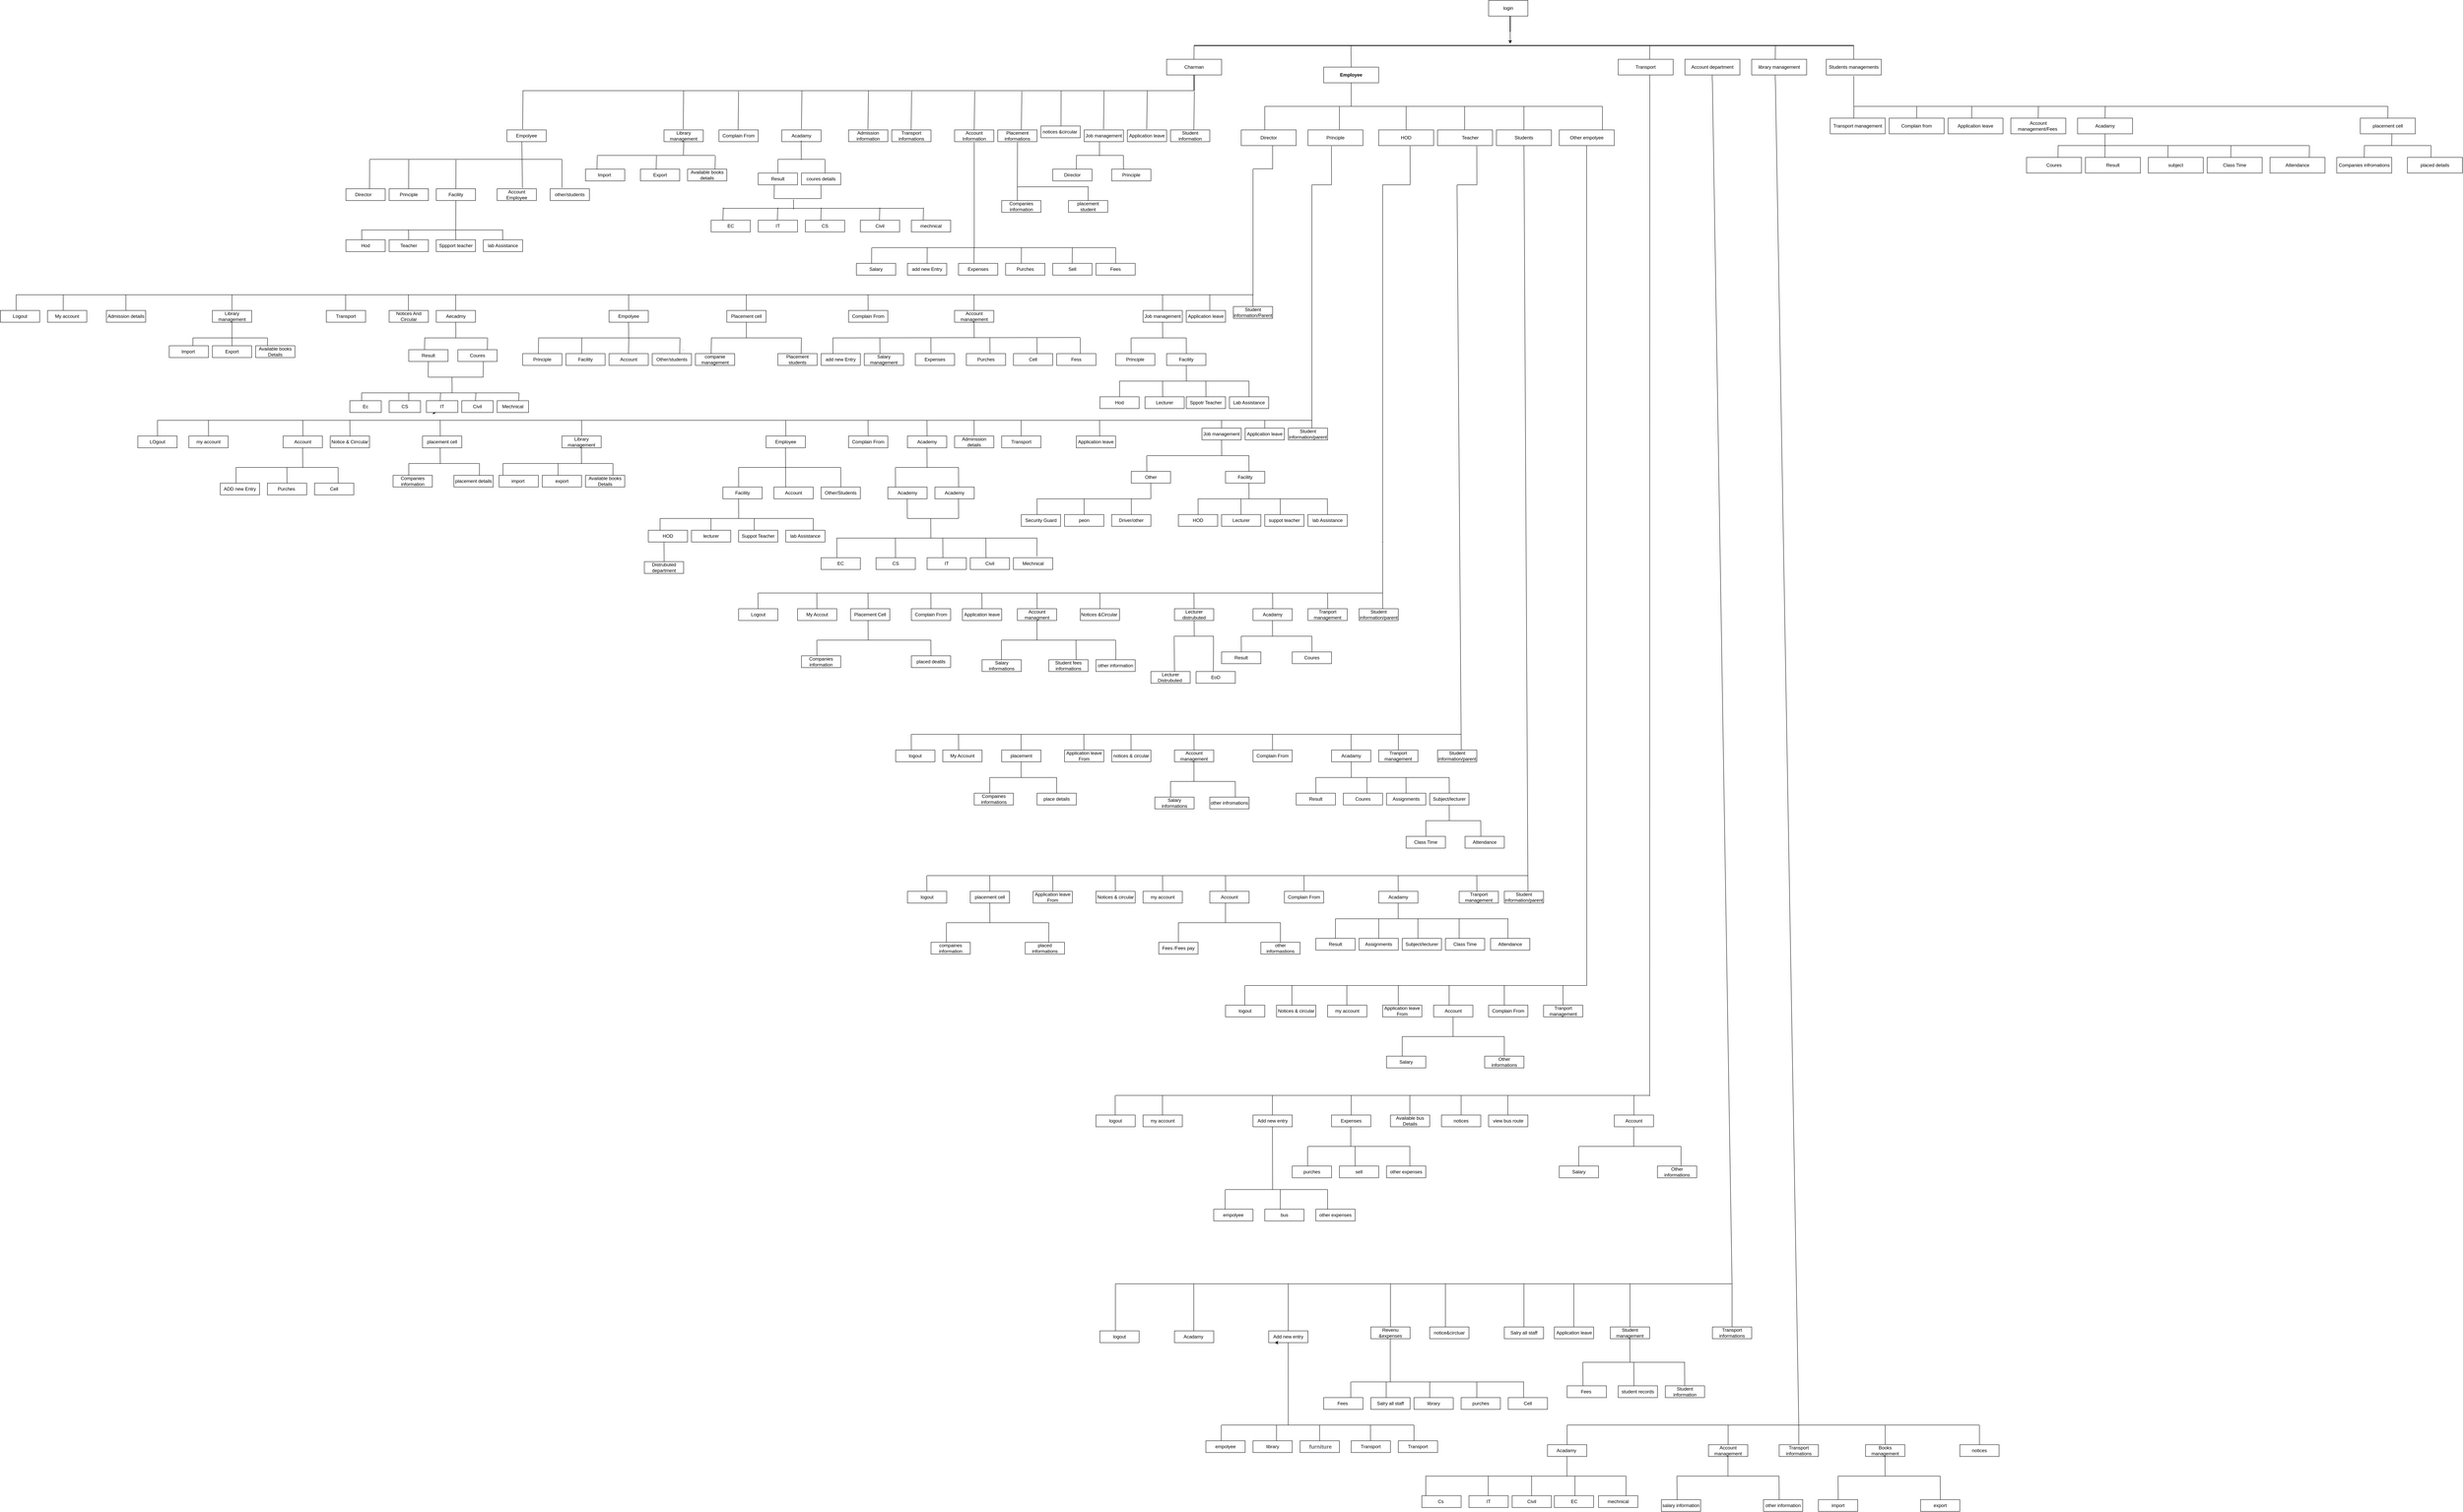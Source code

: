 <mxfile>
    <diagram id="F6u28_iVkHuTQm0xL7Gc" name="Page-1">
        <mxGraphModel dx="4586" dy="2374" grid="1" gridSize="10" guides="1" tooltips="1" connect="1" arrows="1" fold="1" page="1" pageScale="1" pageWidth="850" pageHeight="1100" math="0" shadow="0">
            <root>
                <mxCell id="0"/>
                <mxCell id="1" parent="0"/>
                <mxCell id="26" style="edgeStyle=none;html=1;exitX=0.75;exitY=0.5;exitDx=0;exitDy=0;exitPerimeter=0;" parent="1" source="25" edge="1">
                    <mxGeometry relative="1" as="geometry">
                        <mxPoint x="405" y="-2080" as="targetPoint"/>
                    </mxGeometry>
                </mxCell>
                <mxCell id="25" value="" style="line;strokeWidth=2;direction=south;html=1;" parent="1" vertex="1">
                    <mxGeometry x="400" y="-2150" width="10" height="40" as="geometry"/>
                </mxCell>
                <mxCell id="27" value="" style="line;strokeWidth=2;html=1;" parent="1" vertex="1">
                    <mxGeometry x="-400" y="-2080" width="800" height="10" as="geometry"/>
                </mxCell>
                <mxCell id="28" value="" style="line;strokeWidth=2;html=1;" parent="1" vertex="1">
                    <mxGeometry x="375" y="-2080" width="905" height="10" as="geometry"/>
                </mxCell>
                <mxCell id="1068" style="edgeStyle=none;html=1;" parent="1" edge="1">
                    <mxGeometry relative="1" as="geometry">
                        <mxPoint x="269.8" y="-1720" as="targetPoint"/>
                        <mxPoint x="270" y="-1720" as="sourcePoint"/>
                    </mxGeometry>
                </mxCell>
                <mxCell id="63" value="&lt;span style=&quot;white-space: pre;&quot;&gt;&#9;&lt;/span&gt;Teacher" style="whiteSpace=wrap;html=1;align=center;" parent="1" vertex="1">
                    <mxGeometry x="220" y="-1860" width="140" height="40" as="geometry"/>
                </mxCell>
                <mxCell id="69" value="login" style="whiteSpace=wrap;html=1;align=center;" parent="1" vertex="1">
                    <mxGeometry x="350" y="-2190" width="100" height="40" as="geometry"/>
                </mxCell>
                <mxCell id="72" value="Charman" style="whiteSpace=wrap;html=1;align=center;" parent="1" vertex="1">
                    <mxGeometry x="-470" y="-2040" width="140" height="40" as="geometry"/>
                </mxCell>
                <mxCell id="74" value="Transport" style="whiteSpace=wrap;html=1;align=center;" parent="1" vertex="1">
                    <mxGeometry x="680" y="-2040" width="140" height="40" as="geometry"/>
                </mxCell>
                <mxCell id="78" value="" style="line;strokeWidth=2;direction=south;html=1;" parent="1" vertex="1">
                    <mxGeometry x="-405" y="-2000" width="10" height="40" as="geometry"/>
                </mxCell>
                <mxCell id="81" value="" style="endArrow=none;html=1;rounded=0;" parent="1" edge="1">
                    <mxGeometry relative="1" as="geometry">
                        <mxPoint x="-560" y="-1960" as="sourcePoint"/>
                        <mxPoint x="-400" y="-1960" as="targetPoint"/>
                        <Array as="points">
                            <mxPoint x="-470" y="-1960"/>
                        </Array>
                    </mxGeometry>
                </mxCell>
                <mxCell id="84" value="" style="endArrow=none;html=1;rounded=0;" parent="1" edge="1">
                    <mxGeometry relative="1" as="geometry">
                        <mxPoint x="-720" y="-1960" as="sourcePoint"/>
                        <mxPoint x="-560" y="-1960" as="targetPoint"/>
                        <Array as="points">
                            <mxPoint x="-660" y="-1960"/>
                            <mxPoint x="-600" y="-1960"/>
                        </Array>
                    </mxGeometry>
                </mxCell>
                <mxCell id="87" value="" style="endArrow=none;html=1;rounded=0;" parent="1" edge="1">
                    <mxGeometry relative="1" as="geometry">
                        <mxPoint x="-880" y="-1960" as="sourcePoint"/>
                        <mxPoint x="-720" y="-1960" as="targetPoint"/>
                        <Array as="points">
                            <mxPoint x="-820" y="-1960"/>
                        </Array>
                    </mxGeometry>
                </mxCell>
                <mxCell id="89" value="" style="endArrow=none;html=1;rounded=0;" parent="1" edge="1">
                    <mxGeometry relative="1" as="geometry">
                        <mxPoint x="-1030" y="-1960" as="sourcePoint"/>
                        <mxPoint x="-870" y="-1960" as="targetPoint"/>
                    </mxGeometry>
                </mxCell>
                <mxCell id="91" value="" style="endArrow=none;html=1;rounded=0;" parent="1" edge="1">
                    <mxGeometry relative="1" as="geometry">
                        <mxPoint x="-1190" y="-1960" as="sourcePoint"/>
                        <mxPoint x="-1030" y="-1960" as="targetPoint"/>
                        <Array as="points">
                            <mxPoint x="-1170" y="-1960"/>
                        </Array>
                    </mxGeometry>
                </mxCell>
                <mxCell id="98" value="Placement informations" style="whiteSpace=wrap;html=1;align=center;" parent="1" vertex="1">
                    <mxGeometry x="-900" y="-1860" width="100" height="30" as="geometry"/>
                </mxCell>
                <mxCell id="101" value="Job management" style="whiteSpace=wrap;html=1;align=center;" parent="1" vertex="1">
                    <mxGeometry x="-680" y="-1860" width="100" height="30" as="geometry"/>
                </mxCell>
                <mxCell id="102" value="Application leave" style="whiteSpace=wrap;html=1;align=center;" parent="1" vertex="1">
                    <mxGeometry x="-570" y="-1860" width="100" height="30" as="geometry"/>
                </mxCell>
                <mxCell id="103" value="Student information" style="whiteSpace=wrap;html=1;align=center;" parent="1" vertex="1">
                    <mxGeometry x="-460" y="-1860" width="100" height="30" as="geometry"/>
                </mxCell>
                <mxCell id="104" value="" style="endArrow=none;html=1;rounded=0;" parent="1" edge="1">
                    <mxGeometry relative="1" as="geometry">
                        <mxPoint x="-1350" y="-1960" as="sourcePoint"/>
                        <mxPoint x="-1190" y="-1960" as="targetPoint"/>
                    </mxGeometry>
                </mxCell>
                <mxCell id="106" value="Account Information" style="whiteSpace=wrap;html=1;align=center;" parent="1" vertex="1">
                    <mxGeometry x="-1010" y="-1860" width="100" height="30" as="geometry"/>
                </mxCell>
                <mxCell id="107" value="Transport informations" style="whiteSpace=wrap;html=1;align=center;" parent="1" vertex="1">
                    <mxGeometry x="-1170" y="-1860" width="100" height="30" as="geometry"/>
                </mxCell>
                <mxCell id="109" value="Admission information" style="whiteSpace=wrap;html=1;align=center;" parent="1" vertex="1">
                    <mxGeometry x="-1280" y="-1860" width="100" height="30" as="geometry"/>
                </mxCell>
                <mxCell id="112" value="" style="endArrow=none;html=1;rounded=0;" parent="1" edge="1">
                    <mxGeometry relative="1" as="geometry">
                        <mxPoint x="-1340" y="-1960" as="sourcePoint"/>
                        <mxPoint x="-1340" y="-1960" as="targetPoint"/>
                        <Array as="points">
                            <mxPoint x="-2110" y="-1960"/>
                        </Array>
                    </mxGeometry>
                </mxCell>
                <mxCell id="114" value="" style="endArrow=none;html=1;rounded=0;" parent="1" edge="1">
                    <mxGeometry relative="1" as="geometry">
                        <mxPoint x="-1370" y="-1960" as="sourcePoint"/>
                        <mxPoint x="-1390" y="-1960" as="targetPoint"/>
                    </mxGeometry>
                </mxCell>
                <mxCell id="125" value="" style="endArrow=none;html=1;rounded=0;exitX=0.687;exitY=-0.078;exitDx=0;exitDy=0;exitPerimeter=0;" parent="1" edge="1">
                    <mxGeometry relative="1" as="geometry">
                        <mxPoint x="-1400" y="-1861.56" as="sourcePoint"/>
                        <mxPoint x="-1398.7" y="-1960" as="targetPoint"/>
                    </mxGeometry>
                </mxCell>
                <mxCell id="129" value="" style="endArrow=none;html=1;rounded=0;exitX=0.687;exitY=-0.078;exitDx=0;exitDy=0;exitPerimeter=0;" parent="1" edge="1">
                    <mxGeometry relative="1" as="geometry">
                        <mxPoint x="-1120.67" y="-1860" as="sourcePoint"/>
                        <mxPoint x="-1119.37" y="-1958.44" as="targetPoint"/>
                    </mxGeometry>
                </mxCell>
                <mxCell id="135" value="" style="endArrow=none;html=1;rounded=0;exitX=0.687;exitY=-0.078;exitDx=0;exitDy=0;exitPerimeter=0;" parent="1" edge="1">
                    <mxGeometry relative="1" as="geometry">
                        <mxPoint x="-840" y="-1860" as="sourcePoint"/>
                        <mxPoint x="-838.7" y="-1958.44" as="targetPoint"/>
                    </mxGeometry>
                </mxCell>
                <mxCell id="141" value="" style="endArrow=none;html=1;rounded=0;exitX=0.687;exitY=-0.078;exitDx=0;exitDy=0;exitPerimeter=0;" parent="1" edge="1">
                    <mxGeometry relative="1" as="geometry">
                        <mxPoint x="-630.65" y="-1861.56" as="sourcePoint"/>
                        <mxPoint x="-629.35" y="-1960" as="targetPoint"/>
                    </mxGeometry>
                </mxCell>
                <mxCell id="143" value="" style="endArrow=none;html=1;rounded=0;exitX=0.687;exitY=-0.078;exitDx=0;exitDy=0;exitPerimeter=0;" parent="1" edge="1">
                    <mxGeometry relative="1" as="geometry">
                        <mxPoint x="-520.65" y="-1861.56" as="sourcePoint"/>
                        <mxPoint x="-519.35" y="-1960" as="targetPoint"/>
                    </mxGeometry>
                </mxCell>
                <mxCell id="145" value="" style="endArrow=none;html=1;rounded=0;exitX=0.687;exitY=-0.078;exitDx=0;exitDy=0;exitPerimeter=0;" parent="1" edge="1">
                    <mxGeometry relative="1" as="geometry">
                        <mxPoint x="-400.65" y="-1860" as="sourcePoint"/>
                        <mxPoint x="-399.35" y="-1958.44" as="targetPoint"/>
                    </mxGeometry>
                </mxCell>
                <mxCell id="149" value="Director" style="whiteSpace=wrap;html=1;align=center;" parent="1" vertex="1">
                    <mxGeometry x="-760" y="-1760" width="100" height="30" as="geometry"/>
                </mxCell>
                <mxCell id="150" value="Principle" style="whiteSpace=wrap;html=1;align=center;" parent="1" vertex="1">
                    <mxGeometry x="-610" y="-1760" width="100" height="30" as="geometry"/>
                </mxCell>
                <mxCell id="155" value="" style="endArrow=none;html=1;rounded=0;exitX=0.492;exitY=0.626;exitDx=0;exitDy=0;exitPerimeter=0;" parent="1" source="198" edge="1">
                    <mxGeometry relative="1" as="geometry">
                        <mxPoint x="-630" y="-1800" as="sourcePoint"/>
                        <mxPoint x="-641" y="-1830" as="targetPoint"/>
                    </mxGeometry>
                </mxCell>
                <mxCell id="156" value="Acadamy" style="whiteSpace=wrap;html=1;align=center;" parent="1" vertex="1">
                    <mxGeometry x="-1450" y="-1860" width="100" height="30" as="geometry"/>
                </mxCell>
                <mxCell id="157" value="" style="endArrow=none;html=1;rounded=0;" parent="1" edge="1">
                    <mxGeometry relative="1" as="geometry">
                        <mxPoint x="-1390" y="-1960" as="sourcePoint"/>
                        <mxPoint x="-1390" y="-1960" as="targetPoint"/>
                    </mxGeometry>
                </mxCell>
                <mxCell id="198" value="" style="line;strokeWidth=1;rotatable=0;dashed=0;labelPosition=right;align=left;verticalAlign=middle;spacingTop=0;spacingLeft=6;points=[];portConstraint=eastwest;" parent="1" vertex="1">
                    <mxGeometry x="-700" y="-1800" width="120" height="10" as="geometry"/>
                </mxCell>
                <mxCell id="199" value="" style="endArrow=none;html=1;rounded=0;entryX=0.004;entryY=0.45;entryDx=0;entryDy=0;entryPerimeter=0;" parent="1" target="198" edge="1">
                    <mxGeometry relative="1" as="geometry">
                        <mxPoint x="-700" y="-1760" as="sourcePoint"/>
                        <mxPoint x="-700" y="-1790" as="targetPoint"/>
                    </mxGeometry>
                </mxCell>
                <mxCell id="201" value="" style="endArrow=none;html=1;rounded=0;" parent="1" edge="1">
                    <mxGeometry relative="1" as="geometry">
                        <mxPoint x="-580" y="-1760" as="sourcePoint"/>
                        <mxPoint x="-580" y="-1795" as="targetPoint"/>
                    </mxGeometry>
                </mxCell>
                <mxCell id="207" value="" style="endArrow=none;html=1;rounded=0;" parent="1" edge="1">
                    <mxGeometry relative="1" as="geometry">
                        <mxPoint x="-400.4" y="-2040" as="sourcePoint"/>
                        <mxPoint x="-400" y="-2075" as="targetPoint"/>
                    </mxGeometry>
                </mxCell>
                <mxCell id="215" value="" style="endArrow=none;html=1;rounded=0;" parent="1" edge="1">
                    <mxGeometry relative="1" as="geometry">
                        <mxPoint x="760.0" y="-2040" as="sourcePoint"/>
                        <mxPoint x="760.4" y="-2075" as="targetPoint"/>
                    </mxGeometry>
                </mxCell>
                <mxCell id="216" value="" style="endArrow=none;html=1;rounded=0;" parent="1" edge="1">
                    <mxGeometry relative="1" as="geometry">
                        <mxPoint x="-250" y="-1760" as="sourcePoint"/>
                        <mxPoint x="-250" y="-1438" as="targetPoint"/>
                    </mxGeometry>
                </mxCell>
                <mxCell id="330" value="CS" style="whiteSpace=wrap;html=1;align=center;" parent="1" vertex="1">
                    <mxGeometry x="-1390" y="-1630" width="100" height="30" as="geometry"/>
                </mxCell>
                <mxCell id="424" value="" style="endArrow=none;html=1;rounded=0;" parent="1" edge="1">
                    <mxGeometry relative="1" as="geometry">
                        <mxPoint x="-100" y="-1720" as="sourcePoint"/>
                        <mxPoint x="-100" y="-1120" as="targetPoint"/>
                    </mxGeometry>
                </mxCell>
                <mxCell id="536" value="" style="endArrow=none;html=1;rounded=0;" parent="1" edge="1">
                    <mxGeometry relative="1" as="geometry">
                        <mxPoint x="80" y="-1720" as="sourcePoint"/>
                        <mxPoint x="80" y="-680" as="targetPoint"/>
                    </mxGeometry>
                </mxCell>
                <mxCell id="541" value="" style="endArrow=none;html=1;rounded=0;" parent="1" edge="1">
                    <mxGeometry relative="1" as="geometry">
                        <mxPoint x="81" y="-810" as="sourcePoint"/>
                        <mxPoint x="79" y="-810" as="targetPoint"/>
                    </mxGeometry>
                </mxCell>
                <mxCell id="621" value="logout" style="whiteSpace=wrap;html=1;align=center;" parent="1" vertex="1">
                    <mxGeometry x="-1130" y="80" width="100" height="30" as="geometry"/>
                </mxCell>
                <mxCell id="703" value="IT" style="whiteSpace=wrap;html=1;align=center;" parent="1" vertex="1">
                    <mxGeometry x="-1510" y="-1630" width="100" height="30" as="geometry"/>
                </mxCell>
                <mxCell id="704" value="EC" style="whiteSpace=wrap;html=1;align=center;" parent="1" vertex="1">
                    <mxGeometry x="-1630" y="-1630" width="100" height="30" as="geometry"/>
                </mxCell>
                <mxCell id="737" value="" style="endArrow=none;html=1;rounded=0;exitX=0.687;exitY=-0.078;exitDx=0;exitDy=0;exitPerimeter=0;" parent="1" edge="1">
                    <mxGeometry relative="1" as="geometry">
                        <mxPoint x="-960.0" y="-1860" as="sourcePoint"/>
                        <mxPoint x="-958.7" y="-1958.44" as="targetPoint"/>
                    </mxGeometry>
                </mxCell>
                <mxCell id="741" value="" style="line;strokeWidth=1;rotatable=0;dashed=0;labelPosition=right;align=left;verticalAlign=middle;spacingTop=0;spacingLeft=6;points=[];portConstraint=eastwest;" parent="1" vertex="1">
                    <mxGeometry x="-1460" y="-1790" width="120" height="10" as="geometry"/>
                </mxCell>
                <mxCell id="742" value="" style="endArrow=none;html=1;rounded=0;exitX=0.497;exitY=0.6;exitDx=0;exitDy=0;exitPerimeter=0;" parent="1" source="741" edge="1">
                    <mxGeometry relative="1" as="geometry">
                        <mxPoint x="-1401" y="-1790" as="sourcePoint"/>
                        <mxPoint x="-1400.67" y="-1833.2" as="targetPoint"/>
                    </mxGeometry>
                </mxCell>
                <mxCell id="743" value="" style="endArrow=none;html=1;rounded=0;movable=1;resizable=1;rotatable=1;deletable=1;editable=1;connectable=1;exitX=0.01;exitY=0.56;exitDx=0;exitDy=0;exitPerimeter=0;" parent="1" edge="1">
                    <mxGeometry relative="1" as="geometry">
                        <mxPoint x="-1459.8" y="-1784.4" as="sourcePoint"/>
                        <mxPoint x="-1460" y="-1750" as="targetPoint"/>
                    </mxGeometry>
                </mxCell>
                <mxCell id="745" value="" style="endArrow=none;html=1;rounded=0;movable=1;resizable=1;rotatable=1;deletable=1;editable=1;connectable=1;exitX=0.01;exitY=0.56;exitDx=0;exitDy=0;exitPerimeter=0;" parent="1" edge="1">
                    <mxGeometry relative="1" as="geometry">
                        <mxPoint x="-1339.8" y="-1784.4" as="sourcePoint"/>
                        <mxPoint x="-1340" y="-1750" as="targetPoint"/>
                    </mxGeometry>
                </mxCell>
                <mxCell id="746" value="Result" style="whiteSpace=wrap;html=1;align=center;" parent="1" vertex="1">
                    <mxGeometry x="-1510" y="-1750" width="100" height="30" as="geometry"/>
                </mxCell>
                <mxCell id="747" value="coures details" style="whiteSpace=wrap;html=1;align=center;" parent="1" vertex="1">
                    <mxGeometry x="-1400" y="-1750" width="100" height="30" as="geometry"/>
                </mxCell>
                <mxCell id="762" value="" style="endArrow=none;html=1;rounded=0;" parent="1" edge="1">
                    <mxGeometry relative="1" as="geometry">
                        <mxPoint x="-1090" y="-1660" as="sourcePoint"/>
                        <mxPoint x="-1600" y="-1660" as="targetPoint"/>
                    </mxGeometry>
                </mxCell>
                <mxCell id="763" value="Civil" style="whiteSpace=wrap;html=1;align=center;" parent="1" vertex="1">
                    <mxGeometry x="-1250" y="-1630" width="100" height="30" as="geometry"/>
                </mxCell>
                <mxCell id="764" value="mechnical" style="whiteSpace=wrap;html=1;align=center;" parent="1" vertex="1">
                    <mxGeometry x="-1120" y="-1630" width="100" height="30" as="geometry"/>
                </mxCell>
                <mxCell id="765" value="" style="endArrow=none;html=1;rounded=0;exitX=0.492;exitY=0.626;exitDx=0;exitDy=0;exitPerimeter=0;entryX=0.4;entryY=1.136;entryDx=0;entryDy=0;entryPerimeter=0;" parent="1" edge="1">
                    <mxGeometry relative="1" as="geometry">
                        <mxPoint x="-1600.0" y="-1630" as="sourcePoint"/>
                        <mxPoint x="-1599.04" y="-1662.18" as="targetPoint"/>
                    </mxGeometry>
                </mxCell>
                <mxCell id="766" value="" style="endArrow=none;html=1;rounded=0;exitX=0.492;exitY=0.626;exitDx=0;exitDy=0;exitPerimeter=0;entryX=0.4;entryY=1.136;entryDx=0;entryDy=0;entryPerimeter=0;" parent="1" edge="1">
                    <mxGeometry relative="1" as="geometry">
                        <mxPoint x="-1461.33" y="-1630" as="sourcePoint"/>
                        <mxPoint x="-1460.37" y="-1662.18" as="targetPoint"/>
                    </mxGeometry>
                </mxCell>
                <mxCell id="767" value="" style="endArrow=none;html=1;rounded=0;exitX=0.492;exitY=0.626;exitDx=0;exitDy=0;exitPerimeter=0;entryX=0.4;entryY=1.136;entryDx=0;entryDy=0;entryPerimeter=0;" parent="1" edge="1">
                    <mxGeometry relative="1" as="geometry">
                        <mxPoint x="-1350.67" y="-1630" as="sourcePoint"/>
                        <mxPoint x="-1349.71" y="-1662.18" as="targetPoint"/>
                    </mxGeometry>
                </mxCell>
                <mxCell id="768" value="" style="endArrow=none;html=1;rounded=0;exitX=0.492;exitY=0.626;exitDx=0;exitDy=0;exitPerimeter=0;entryX=0.4;entryY=1.136;entryDx=0;entryDy=0;entryPerimeter=0;" parent="1" edge="1">
                    <mxGeometry relative="1" as="geometry">
                        <mxPoint x="-1201.33" y="-1630" as="sourcePoint"/>
                        <mxPoint x="-1200.37" y="-1662.18" as="targetPoint"/>
                    </mxGeometry>
                </mxCell>
                <mxCell id="769" value="" style="endArrow=none;html=1;rounded=0;exitX=0.492;exitY=0.626;exitDx=0;exitDy=0;exitPerimeter=0;entryX=0.4;entryY=1.136;entryDx=0;entryDy=0;entryPerimeter=0;" parent="1" edge="1">
                    <mxGeometry relative="1" as="geometry">
                        <mxPoint x="-1090" y="-1630" as="sourcePoint"/>
                        <mxPoint x="-1089.04" y="-1662.18" as="targetPoint"/>
                    </mxGeometry>
                </mxCell>
                <mxCell id="772" value="" style="line;strokeWidth=1;rotatable=0;dashed=0;labelPosition=right;align=left;verticalAlign=middle;spacingTop=0;spacingLeft=6;points=[];portConstraint=eastwest;" parent="1" vertex="1">
                    <mxGeometry x="-1470" y="-1690" width="120" height="10" as="geometry"/>
                </mxCell>
                <mxCell id="773" value="" style="endArrow=none;html=1;rounded=0;entryX=0.4;entryY=1.136;entryDx=0;entryDy=0;entryPerimeter=0;exitX=0.003;exitY=0.533;exitDx=0;exitDy=0;exitPerimeter=0;" parent="1" source="772" edge="1">
                    <mxGeometry relative="1" as="geometry">
                        <mxPoint x="-1469" y="-1690" as="sourcePoint"/>
                        <mxPoint x="-1469.04" y="-1720" as="targetPoint"/>
                    </mxGeometry>
                </mxCell>
                <mxCell id="774" value="" style="endArrow=none;html=1;rounded=0;entryX=0.4;entryY=1.136;entryDx=0;entryDy=0;entryPerimeter=0;" parent="1" edge="1">
                    <mxGeometry relative="1" as="geometry">
                        <mxPoint x="-1350" y="-1685" as="sourcePoint"/>
                        <mxPoint x="-1350.37" y="-1720" as="targetPoint"/>
                    </mxGeometry>
                </mxCell>
                <mxCell id="775" value="" style="endArrow=none;html=1;rounded=0;exitX=0.492;exitY=0.626;exitDx=0;exitDy=0;exitPerimeter=0;entryX=0.414;entryY=0.733;entryDx=0;entryDy=0;entryPerimeter=0;" parent="1" target="772" edge="1">
                    <mxGeometry relative="1" as="geometry">
                        <mxPoint x="-1420.0" y="-1657.82" as="sourcePoint"/>
                        <mxPoint x="-1419" y="-1680" as="targetPoint"/>
                    </mxGeometry>
                </mxCell>
                <mxCell id="776" value="" style="endArrow=none;html=1;rounded=0;" parent="1" edge="1">
                    <mxGeometry relative="1" as="geometry">
                        <mxPoint x="-960" y="-1560" as="sourcePoint"/>
                        <mxPoint x="-960.03" y="-1828.44" as="targetPoint"/>
                    </mxGeometry>
                </mxCell>
                <mxCell id="777" value="" style="endArrow=none;html=1;rounded=0;" parent="1" edge="1">
                    <mxGeometry relative="1" as="geometry">
                        <mxPoint x="-600" y="-1560" as="sourcePoint"/>
                        <mxPoint x="-1220" y="-1560" as="targetPoint"/>
                    </mxGeometry>
                </mxCell>
                <mxCell id="778" value="Salary" style="whiteSpace=wrap;html=1;align=center;" parent="1" vertex="1">
                    <mxGeometry x="-1260" y="-1520" width="100" height="30" as="geometry"/>
                </mxCell>
                <mxCell id="779" value="add new Entry" style="whiteSpace=wrap;html=1;align=center;" parent="1" vertex="1">
                    <mxGeometry x="-1130" y="-1520" width="100" height="30" as="geometry"/>
                </mxCell>
                <mxCell id="780" value="Expenses" style="whiteSpace=wrap;html=1;align=center;" parent="1" vertex="1">
                    <mxGeometry x="-1000" y="-1520" width="100" height="30" as="geometry"/>
                </mxCell>
                <mxCell id="781" value="Purches" style="whiteSpace=wrap;html=1;align=center;" parent="1" vertex="1">
                    <mxGeometry x="-880" y="-1520" width="100" height="30" as="geometry"/>
                </mxCell>
                <mxCell id="782" value="Sell" style="whiteSpace=wrap;html=1;align=center;" parent="1" vertex="1">
                    <mxGeometry x="-760" y="-1520" width="100" height="30" as="geometry"/>
                </mxCell>
                <mxCell id="783" value="" style="endArrow=none;html=1;rounded=0;exitX=0.492;exitY=0.626;exitDx=0;exitDy=0;exitPerimeter=0;" parent="1" edge="1">
                    <mxGeometry relative="1" as="geometry">
                        <mxPoint x="-1221.29" y="-1520" as="sourcePoint"/>
                        <mxPoint x="-1221" y="-1560" as="targetPoint"/>
                    </mxGeometry>
                </mxCell>
                <mxCell id="784" value="" style="endArrow=none;html=1;rounded=0;exitX=0.492;exitY=0.626;exitDx=0;exitDy=0;exitPerimeter=0;" parent="1" edge="1">
                    <mxGeometry relative="1" as="geometry">
                        <mxPoint x="-1080.0" y="-1520" as="sourcePoint"/>
                        <mxPoint x="-1079.71" y="-1560" as="targetPoint"/>
                    </mxGeometry>
                </mxCell>
                <mxCell id="785" value="" style="endArrow=none;html=1;rounded=0;exitX=0.492;exitY=0.626;exitDx=0;exitDy=0;exitPerimeter=0;" parent="1" edge="1">
                    <mxGeometry relative="1" as="geometry">
                        <mxPoint x="-960.5" y="-1520" as="sourcePoint"/>
                        <mxPoint x="-960.21" y="-1560" as="targetPoint"/>
                    </mxGeometry>
                </mxCell>
                <mxCell id="786" value="" style="endArrow=none;html=1;rounded=0;exitX=0.492;exitY=0.626;exitDx=0;exitDy=0;exitPerimeter=0;" parent="1" edge="1">
                    <mxGeometry relative="1" as="geometry">
                        <mxPoint x="-840.0" y="-1520" as="sourcePoint"/>
                        <mxPoint x="-839.71" y="-1560" as="targetPoint"/>
                    </mxGeometry>
                </mxCell>
                <mxCell id="787" value="" style="endArrow=none;html=1;rounded=0;exitX=0.492;exitY=0.626;exitDx=0;exitDy=0;exitPerimeter=0;" parent="1" edge="1">
                    <mxGeometry relative="1" as="geometry">
                        <mxPoint x="-710.5" y="-1520" as="sourcePoint"/>
                        <mxPoint x="-710.21" y="-1560" as="targetPoint"/>
                    </mxGeometry>
                </mxCell>
                <mxCell id="788" value="" style="endArrow=none;html=1;rounded=0;exitX=0.687;exitY=-0.078;exitDx=0;exitDy=0;exitPerimeter=0;" parent="1" edge="1">
                    <mxGeometry relative="1" as="geometry">
                        <mxPoint x="-1701" y="-1861.56" as="sourcePoint"/>
                        <mxPoint x="-1700" y="-1960" as="targetPoint"/>
                    </mxGeometry>
                </mxCell>
                <mxCell id="789" value="Library management" style="whiteSpace=wrap;html=1;align=center;" parent="1" vertex="1">
                    <mxGeometry x="-1750" y="-1860" width="100" height="30" as="geometry"/>
                </mxCell>
                <mxCell id="790" value="" style="endArrow=none;html=1;rounded=0;exitX=0.497;exitY=0.4;exitDx=0;exitDy=0;exitPerimeter=0;" parent="1" edge="1">
                    <mxGeometry relative="1" as="geometry">
                        <mxPoint x="-1700.42" y="-1796" as="sourcePoint"/>
                        <mxPoint x="-1699.7" y="-1830" as="targetPoint"/>
                    </mxGeometry>
                </mxCell>
                <mxCell id="791" value="Import&amp;nbsp;" style="whiteSpace=wrap;html=1;align=center;" parent="1" vertex="1">
                    <mxGeometry x="-1950" y="-1760" width="100" height="30" as="geometry"/>
                </mxCell>
                <mxCell id="792" value="Export" style="whiteSpace=wrap;html=1;align=center;" parent="1" vertex="1">
                    <mxGeometry x="-1810" y="-1760" width="100" height="30" as="geometry"/>
                </mxCell>
                <mxCell id="793" value="Available books details" style="whiteSpace=wrap;html=1;align=center;" parent="1" vertex="1">
                    <mxGeometry x="-1690" y="-1760" width="100" height="30" as="geometry"/>
                </mxCell>
                <mxCell id="795" value="" style="line;strokeWidth=1;rotatable=0;dashed=0;labelPosition=right;align=left;verticalAlign=middle;spacingTop=0;spacingLeft=6;points=[];portConstraint=eastwest;" parent="1" vertex="1">
                    <mxGeometry x="-1920" y="-1800" width="300" height="10" as="geometry"/>
                </mxCell>
                <mxCell id="796" value="" style="endArrow=none;html=1;rounded=0;exitX=0.497;exitY=0.4;exitDx=0;exitDy=0;exitPerimeter=0;" parent="1" edge="1">
                    <mxGeometry relative="1" as="geometry">
                        <mxPoint x="-1620" y="-1760" as="sourcePoint"/>
                        <mxPoint x="-1619.28" y="-1794" as="targetPoint"/>
                    </mxGeometry>
                </mxCell>
                <mxCell id="797" value="" style="endArrow=none;html=1;rounded=0;exitX=0.497;exitY=0.4;exitDx=0;exitDy=0;exitPerimeter=0;" parent="1" edge="1">
                    <mxGeometry relative="1" as="geometry">
                        <mxPoint x="-1770" y="-1760" as="sourcePoint"/>
                        <mxPoint x="-1769.28" y="-1794" as="targetPoint"/>
                    </mxGeometry>
                </mxCell>
                <mxCell id="798" value="" style="endArrow=none;html=1;rounded=0;exitX=0.497;exitY=0.4;exitDx=0;exitDy=0;exitPerimeter=0;" parent="1" edge="1">
                    <mxGeometry relative="1" as="geometry">
                        <mxPoint x="-1920.72" y="-1760" as="sourcePoint"/>
                        <mxPoint x="-1920" y="-1794" as="targetPoint"/>
                    </mxGeometry>
                </mxCell>
                <mxCell id="801" value="" style="endArrow=none;html=1;rounded=0;" parent="1" edge="1">
                    <mxGeometry relative="1" as="geometry">
                        <mxPoint x="-850" y="-1715" as="sourcePoint"/>
                        <mxPoint x="-849.7" y="-1828.44" as="targetPoint"/>
                    </mxGeometry>
                </mxCell>
                <mxCell id="802" value="" style="line;strokeWidth=1;rotatable=0;dashed=0;labelPosition=right;align=left;verticalAlign=middle;spacingTop=0;spacingLeft=6;points=[];portConstraint=eastwest;" parent="1" vertex="1">
                    <mxGeometry x="-850" y="-1720" width="180" height="10" as="geometry"/>
                </mxCell>
                <mxCell id="803" value="Companies information" style="whiteSpace=wrap;html=1;align=center;" parent="1" vertex="1">
                    <mxGeometry x="-890" y="-1680" width="100" height="30" as="geometry"/>
                </mxCell>
                <mxCell id="804" value="placement student" style="whiteSpace=wrap;html=1;align=center;" parent="1" vertex="1">
                    <mxGeometry x="-720" y="-1680" width="100" height="30" as="geometry"/>
                </mxCell>
                <mxCell id="805" value="" style="endArrow=none;html=1;rounded=0;exitX=0.492;exitY=0.626;exitDx=0;exitDy=0;exitPerimeter=0;" parent="1" edge="1">
                    <mxGeometry relative="1" as="geometry">
                        <mxPoint x="-669.96" y="-1680" as="sourcePoint"/>
                        <mxPoint x="-670" y="-1716.26" as="targetPoint"/>
                    </mxGeometry>
                </mxCell>
                <mxCell id="806" value="" style="endArrow=none;html=1;rounded=0;exitX=0.492;exitY=0.626;exitDx=0;exitDy=0;exitPerimeter=0;" parent="1" edge="1">
                    <mxGeometry relative="1" as="geometry">
                        <mxPoint x="-849.96" y="-1680" as="sourcePoint"/>
                        <mxPoint x="-850" y="-1716.26" as="targetPoint"/>
                    </mxGeometry>
                </mxCell>
                <mxCell id="807" value="" style="endArrow=none;html=1;rounded=0;exitX=0.687;exitY=-0.078;exitDx=0;exitDy=0;exitPerimeter=0;" parent="1" edge="1">
                    <mxGeometry relative="1" as="geometry">
                        <mxPoint x="-2110" y="-1861.56" as="sourcePoint"/>
                        <mxPoint x="-2109" y="-1960" as="targetPoint"/>
                    </mxGeometry>
                </mxCell>
                <mxCell id="809" value="Empolyee" style="whiteSpace=wrap;html=1;align=center;" parent="1" vertex="1">
                    <mxGeometry x="-2150" y="-1860" width="100" height="30" as="geometry"/>
                </mxCell>
                <mxCell id="811" value="" style="line;strokeWidth=1;rotatable=0;dashed=0;labelPosition=right;align=left;verticalAlign=middle;spacingTop=0;spacingLeft=6;points=[];portConstraint=eastwest;" parent="1" vertex="1">
                    <mxGeometry x="-2500" y="-1790" width="490" height="10" as="geometry"/>
                </mxCell>
                <mxCell id="812" value="Director&lt;span style=&quot;white-space: pre;&quot;&gt;&#9;&lt;/span&gt;" style="whiteSpace=wrap;html=1;align=center;" parent="1" vertex="1">
                    <mxGeometry x="-2560" y="-1710" width="100" height="30" as="geometry"/>
                </mxCell>
                <mxCell id="813" value="Principle" style="whiteSpace=wrap;html=1;align=center;" parent="1" vertex="1">
                    <mxGeometry x="-2450" y="-1710" width="100" height="30" as="geometry"/>
                </mxCell>
                <mxCell id="814" value="Facility" style="whiteSpace=wrap;html=1;align=center;" parent="1" vertex="1">
                    <mxGeometry x="-2330" y="-1710" width="100" height="30" as="geometry"/>
                </mxCell>
                <mxCell id="815" value="Account Employee" style="whiteSpace=wrap;html=1;align=center;" parent="1" vertex="1">
                    <mxGeometry x="-2175" y="-1710" width="100" height="30" as="geometry"/>
                </mxCell>
                <mxCell id="816" value="other/students" style="whiteSpace=wrap;html=1;align=center;" parent="1" vertex="1">
                    <mxGeometry x="-2040" y="-1710" width="100" height="30" as="geometry"/>
                </mxCell>
                <mxCell id="818" value="" style="endArrow=none;html=1;rounded=0;exitX=0.3;exitY=-0.083;exitDx=0;exitDy=0;exitPerimeter=0;" parent="1" source="816" edge="1">
                    <mxGeometry relative="1" as="geometry">
                        <mxPoint x="-2010.0" y="-1750" as="sourcePoint"/>
                        <mxPoint x="-2010" y="-1785" as="targetPoint"/>
                    </mxGeometry>
                </mxCell>
                <mxCell id="819" value="" style="endArrow=none;html=1;rounded=0;exitX=0.645;exitY=-0.067;exitDx=0;exitDy=0;exitPerimeter=0;entryX=0.38;entryY=1.017;entryDx=0;entryDy=0;entryPerimeter=0;" parent="1" source="815" target="809" edge="1">
                    <mxGeometry relative="1" as="geometry">
                        <mxPoint x="-2110" y="-1717.49" as="sourcePoint"/>
                        <mxPoint x="-2110" y="-1820" as="targetPoint"/>
                    </mxGeometry>
                </mxCell>
                <mxCell id="820" value="" style="endArrow=none;html=1;rounded=0;" parent="1" edge="1">
                    <mxGeometry relative="1" as="geometry">
                        <mxPoint x="-2280" y="-1710" as="sourcePoint"/>
                        <mxPoint x="-2279.75" y="-1784" as="targetPoint"/>
                    </mxGeometry>
                </mxCell>
                <mxCell id="821" value="" style="endArrow=none;html=1;rounded=0;" parent="1" edge="1">
                    <mxGeometry relative="1" as="geometry">
                        <mxPoint x="-2400.25" y="-1710" as="sourcePoint"/>
                        <mxPoint x="-2400" y="-1784" as="targetPoint"/>
                    </mxGeometry>
                </mxCell>
                <mxCell id="822" value="" style="endArrow=none;html=1;rounded=0;" parent="1" edge="1">
                    <mxGeometry relative="1" as="geometry">
                        <mxPoint x="-2500" y="-1710" as="sourcePoint"/>
                        <mxPoint x="-2499.75" y="-1784" as="targetPoint"/>
                        <Array as="points">
                            <mxPoint x="-2499.75" y="-1750"/>
                        </Array>
                    </mxGeometry>
                </mxCell>
                <mxCell id="824" value="" style="endArrow=none;html=1;rounded=0;" parent="1" edge="1">
                    <mxGeometry relative="1" as="geometry">
                        <mxPoint x="-2280.25" y="-1606" as="sourcePoint"/>
                        <mxPoint x="-2280" y="-1680" as="targetPoint"/>
                    </mxGeometry>
                </mxCell>
                <mxCell id="826" value="" style="line;strokeWidth=1;rotatable=0;dashed=0;labelPosition=right;align=left;verticalAlign=middle;spacingTop=0;spacingLeft=6;points=[];portConstraint=eastwest;" parent="1" vertex="1">
                    <mxGeometry x="-2520" y="-1610" width="360" height="10" as="geometry"/>
                </mxCell>
                <mxCell id="827" value="Teacher" style="whiteSpace=wrap;html=1;align=center;" parent="1" vertex="1">
                    <mxGeometry x="-2450" y="-1580" width="100" height="30" as="geometry"/>
                </mxCell>
                <mxCell id="828" value="Sppport teacher" style="whiteSpace=wrap;html=1;align=center;" parent="1" vertex="1">
                    <mxGeometry x="-2330" y="-1580" width="100" height="30" as="geometry"/>
                </mxCell>
                <mxCell id="829" value="lab Assistance" style="whiteSpace=wrap;html=1;align=center;" parent="1" vertex="1">
                    <mxGeometry x="-2210" y="-1580" width="100" height="30" as="geometry"/>
                </mxCell>
                <mxCell id="830" value="Hod" style="whiteSpace=wrap;html=1;align=center;" parent="1" vertex="1">
                    <mxGeometry x="-2560" y="-1580" width="100" height="30" as="geometry"/>
                </mxCell>
                <mxCell id="831" value="" style="endArrow=none;html=1;rounded=0;exitX=0.497;exitY=0.4;exitDx=0;exitDy=0;exitPerimeter=0;entryX=0.997;entryY=0.45;entryDx=0;entryDy=0;entryPerimeter=0;" parent="1" target="826" edge="1">
                    <mxGeometry relative="1" as="geometry">
                        <mxPoint x="-2160.72" y="-1580" as="sourcePoint"/>
                        <mxPoint x="-2161" y="-1600" as="targetPoint"/>
                    </mxGeometry>
                </mxCell>
                <mxCell id="832" value="" style="endArrow=none;html=1;rounded=0;exitX=0.497;exitY=0.4;exitDx=0;exitDy=0;exitPerimeter=0;entryX=0.997;entryY=0.45;entryDx=0;entryDy=0;entryPerimeter=0;" parent="1" edge="1">
                    <mxGeometry relative="1" as="geometry">
                        <mxPoint x="-2280.14" y="-1580" as="sourcePoint"/>
                        <mxPoint x="-2280.5" y="-1605.5" as="targetPoint"/>
                    </mxGeometry>
                </mxCell>
                <mxCell id="833" value="" style="endArrow=none;html=1;rounded=0;exitX=0.497;exitY=0.4;exitDx=0;exitDy=0;exitPerimeter=0;entryX=0.997;entryY=0.45;entryDx=0;entryDy=0;entryPerimeter=0;" parent="1" edge="1">
                    <mxGeometry relative="1" as="geometry">
                        <mxPoint x="-2400.14" y="-1580" as="sourcePoint"/>
                        <mxPoint x="-2400.5" y="-1605.5" as="targetPoint"/>
                    </mxGeometry>
                </mxCell>
                <mxCell id="834" value="" style="endArrow=none;html=1;rounded=0;exitX=0.497;exitY=0.4;exitDx=0;exitDy=0;exitPerimeter=0;entryX=0.997;entryY=0.45;entryDx=0;entryDy=0;entryPerimeter=0;" parent="1" edge="1">
                    <mxGeometry relative="1" as="geometry">
                        <mxPoint x="-2519.64" y="-1580" as="sourcePoint"/>
                        <mxPoint x="-2520" y="-1605.5" as="targetPoint"/>
                    </mxGeometry>
                </mxCell>
                <mxCell id="835" value="" style="endArrow=none;html=1;rounded=0;" parent="1" edge="1">
                    <mxGeometry relative="1" as="geometry">
                        <mxPoint x="-250" y="-1440" as="sourcePoint"/>
                        <mxPoint x="-3400" y="-1440" as="targetPoint"/>
                    </mxGeometry>
                </mxCell>
                <mxCell id="836" value="" style="endArrow=none;html=1;rounded=0;exitX=0.492;exitY=0.626;exitDx=0;exitDy=0;exitPerimeter=0;" parent="1" edge="1">
                    <mxGeometry relative="1" as="geometry">
                        <mxPoint x="-250.25" y="-1403.74" as="sourcePoint"/>
                        <mxPoint x="-250.29" y="-1440" as="targetPoint"/>
                    </mxGeometry>
                </mxCell>
                <mxCell id="837" value="Student information/Parent" style="whiteSpace=wrap;html=1;align=center;" parent="1" vertex="1">
                    <mxGeometry x="-300" y="-1410" width="100" height="30" as="geometry"/>
                </mxCell>
                <mxCell id="840" value="" style="endArrow=none;html=1;rounded=0;" parent="1" edge="1">
                    <mxGeometry relative="1" as="geometry">
                        <mxPoint x="-360" y="-1400" as="sourcePoint"/>
                        <mxPoint x="-360" y="-1440" as="targetPoint"/>
                    </mxGeometry>
                </mxCell>
                <mxCell id="841" value="Application leave" style="whiteSpace=wrap;html=1;align=center;" parent="1" vertex="1">
                    <mxGeometry x="-420" y="-1400" width="100" height="30" as="geometry"/>
                </mxCell>
                <mxCell id="842" value="Job management" style="whiteSpace=wrap;html=1;align=center;" parent="1" vertex="1">
                    <mxGeometry x="-530" y="-1400" width="100" height="30" as="geometry"/>
                </mxCell>
                <mxCell id="843" value="" style="endArrow=none;html=1;rounded=0;" parent="1" edge="1">
                    <mxGeometry relative="1" as="geometry">
                        <mxPoint x="-480.29" y="-1400" as="sourcePoint"/>
                        <mxPoint x="-480.29" y="-1440" as="targetPoint"/>
                    </mxGeometry>
                </mxCell>
                <mxCell id="844" value="" style="endArrow=none;html=1;rounded=0;exitX=0.5;exitY=0;exitDx=0;exitDy=0;" parent="1" edge="1">
                    <mxGeometry relative="1" as="geometry">
                        <mxPoint x="-480" y="-1330" as="sourcePoint"/>
                        <mxPoint x="-480.29" y="-1370" as="targetPoint"/>
                    </mxGeometry>
                </mxCell>
                <mxCell id="845" value="" style="endArrow=none;html=1;rounded=0;" parent="1" edge="1">
                    <mxGeometry relative="1" as="geometry">
                        <mxPoint x="-420" y="-1330" as="sourcePoint"/>
                        <mxPoint x="-560" y="-1330" as="targetPoint"/>
                    </mxGeometry>
                </mxCell>
                <mxCell id="846" value="" style="endArrow=none;html=1;rounded=0;exitX=0.5;exitY=0;exitDx=0;exitDy=0;" parent="1" edge="1">
                    <mxGeometry relative="1" as="geometry">
                        <mxPoint x="-560.28" y="-1290" as="sourcePoint"/>
                        <mxPoint x="-560.57" y="-1330" as="targetPoint"/>
                    </mxGeometry>
                </mxCell>
                <mxCell id="847" value="" style="endArrow=none;html=1;rounded=0;exitX=0.5;exitY=0;exitDx=0;exitDy=0;" parent="1" edge="1">
                    <mxGeometry relative="1" as="geometry">
                        <mxPoint x="-419.71" y="-1290" as="sourcePoint"/>
                        <mxPoint x="-420.0" y="-1330" as="targetPoint"/>
                    </mxGeometry>
                </mxCell>
                <mxCell id="848" value="Principle" style="whiteSpace=wrap;html=1;align=center;" parent="1" vertex="1">
                    <mxGeometry x="-600" y="-1290" width="100" height="30" as="geometry"/>
                </mxCell>
                <mxCell id="850" value="Facility" style="whiteSpace=wrap;html=1;align=center;" parent="1" vertex="1">
                    <mxGeometry x="-470" y="-1290" width="100" height="30" as="geometry"/>
                </mxCell>
                <mxCell id="851" value="" style="endArrow=none;html=1;rounded=0;exitX=0.5;exitY=0;exitDx=0;exitDy=0;" parent="1" edge="1">
                    <mxGeometry relative="1" as="geometry">
                        <mxPoint x="-419.71" y="-1220" as="sourcePoint"/>
                        <mxPoint x="-420.0" y="-1260" as="targetPoint"/>
                    </mxGeometry>
                </mxCell>
                <mxCell id="852" value="" style="endArrow=none;html=1;rounded=0;" parent="1" edge="1">
                    <mxGeometry relative="1" as="geometry">
                        <mxPoint x="-260" y="-1220" as="sourcePoint"/>
                        <mxPoint x="-590" y="-1220" as="targetPoint"/>
                    </mxGeometry>
                </mxCell>
                <mxCell id="853" value="" style="endArrow=none;html=1;rounded=0;exitX=0.5;exitY=0;exitDx=0;exitDy=0;" parent="1" edge="1">
                    <mxGeometry relative="1" as="geometry">
                        <mxPoint x="-589.71" y="-1180" as="sourcePoint"/>
                        <mxPoint x="-590.0" y="-1220" as="targetPoint"/>
                    </mxGeometry>
                </mxCell>
                <mxCell id="854" value="" style="endArrow=none;html=1;rounded=0;exitX=0.5;exitY=0;exitDx=0;exitDy=0;" parent="1" edge="1">
                    <mxGeometry relative="1" as="geometry">
                        <mxPoint x="-480.0" y="-1180" as="sourcePoint"/>
                        <mxPoint x="-480.29" y="-1220" as="targetPoint"/>
                    </mxGeometry>
                </mxCell>
                <mxCell id="855" value="" style="endArrow=none;html=1;rounded=0;exitX=0.5;exitY=0;exitDx=0;exitDy=0;" parent="1" edge="1">
                    <mxGeometry relative="1" as="geometry">
                        <mxPoint x="-369.71" y="-1180" as="sourcePoint"/>
                        <mxPoint x="-370.0" y="-1220" as="targetPoint"/>
                    </mxGeometry>
                </mxCell>
                <mxCell id="856" value="" style="endArrow=none;html=1;rounded=0;exitX=0.5;exitY=0;exitDx=0;exitDy=0;" parent="1" edge="1">
                    <mxGeometry relative="1" as="geometry">
                        <mxPoint x="-260.0" y="-1180" as="sourcePoint"/>
                        <mxPoint x="-260.29" y="-1220" as="targetPoint"/>
                    </mxGeometry>
                </mxCell>
                <mxCell id="857" value="Hod" style="whiteSpace=wrap;html=1;align=center;" parent="1" vertex="1">
                    <mxGeometry x="-640" y="-1180" width="100" height="30" as="geometry"/>
                </mxCell>
                <mxCell id="858" value="Lecturer" style="whiteSpace=wrap;html=1;align=center;" parent="1" vertex="1">
                    <mxGeometry x="-525" y="-1180" width="100" height="30" as="geometry"/>
                </mxCell>
                <mxCell id="859" value="Sppotr Teacher" style="whiteSpace=wrap;html=1;align=center;" parent="1" vertex="1">
                    <mxGeometry x="-420" y="-1180" width="100" height="30" as="geometry"/>
                </mxCell>
                <mxCell id="860" value="Lab Assistance" style="whiteSpace=wrap;html=1;align=center;" parent="1" vertex="1">
                    <mxGeometry x="-310" y="-1180" width="100" height="30" as="geometry"/>
                </mxCell>
                <mxCell id="863" value="" style="endArrow=none;html=1;rounded=0;exitX=0.5;exitY=0;exitDx=0;exitDy=0;" parent="1" edge="1">
                    <mxGeometry relative="1" as="geometry">
                        <mxPoint x="-960" y="-1330" as="sourcePoint"/>
                        <mxPoint x="-960.29" y="-1370" as="targetPoint"/>
                    </mxGeometry>
                </mxCell>
                <mxCell id="864" value="" style="endArrow=none;html=1;rounded=0;" parent="1" edge="1">
                    <mxGeometry relative="1" as="geometry">
                        <mxPoint x="-690" y="-1331" as="sourcePoint"/>
                        <mxPoint x="-1320" y="-1330" as="targetPoint"/>
                    </mxGeometry>
                </mxCell>
                <mxCell id="865" value="" style="endArrow=none;html=1;rounded=0;" parent="1" edge="1">
                    <mxGeometry relative="1" as="geometry">
                        <mxPoint x="-960.29" y="-1400" as="sourcePoint"/>
                        <mxPoint x="-960.29" y="-1440" as="targetPoint"/>
                    </mxGeometry>
                </mxCell>
                <mxCell id="866" value="Account management" style="whiteSpace=wrap;html=1;align=center;" parent="1" vertex="1">
                    <mxGeometry x="-1010" y="-1400" width="100" height="30" as="geometry"/>
                </mxCell>
                <mxCell id="867" value="Salary management" style="whiteSpace=wrap;html=1;align=center;" parent="1" vertex="1">
                    <mxGeometry x="-1240" y="-1290" width="100" height="30" as="geometry"/>
                </mxCell>
                <mxCell id="868" value="" style="endArrow=none;html=1;rounded=0;exitX=0.5;exitY=0;exitDx=0;exitDy=0;" parent="1" edge="1">
                    <mxGeometry relative="1" as="geometry">
                        <mxPoint x="-1200" y="-1290" as="sourcePoint"/>
                        <mxPoint x="-1200.29" y="-1330" as="targetPoint"/>
                    </mxGeometry>
                </mxCell>
                <mxCell id="869" value="Expenses" style="whiteSpace=wrap;html=1;align=center;" parent="1" vertex="1">
                    <mxGeometry x="-1110" y="-1290" width="100" height="30" as="geometry"/>
                </mxCell>
                <mxCell id="870" value="Purches" style="whiteSpace=wrap;html=1;align=center;" parent="1" vertex="1">
                    <mxGeometry x="-980" y="-1290" width="100" height="30" as="geometry"/>
                </mxCell>
                <mxCell id="871" value="Cell" style="whiteSpace=wrap;html=1;align=center;" parent="1" vertex="1">
                    <mxGeometry x="-860" y="-1290" width="100" height="30" as="geometry"/>
                </mxCell>
                <mxCell id="872" value="Fess" style="whiteSpace=wrap;html=1;align=center;" parent="1" vertex="1">
                    <mxGeometry x="-750" y="-1290" width="100" height="30" as="geometry"/>
                </mxCell>
                <mxCell id="873" value="" style="endArrow=none;html=1;rounded=0;exitX=0.5;exitY=0;exitDx=0;exitDy=0;" parent="1" edge="1">
                    <mxGeometry relative="1" as="geometry">
                        <mxPoint x="-689.71" y="-1290" as="sourcePoint"/>
                        <mxPoint x="-690" y="-1330" as="targetPoint"/>
                    </mxGeometry>
                </mxCell>
                <mxCell id="874" value="" style="endArrow=none;html=1;rounded=0;exitX=0.5;exitY=0;exitDx=0;exitDy=0;" parent="1" edge="1">
                    <mxGeometry relative="1" as="geometry">
                        <mxPoint x="-799.71" y="-1290" as="sourcePoint"/>
                        <mxPoint x="-800" y="-1330" as="targetPoint"/>
                        <Array as="points">
                            <mxPoint x="-800" y="-1310"/>
                        </Array>
                    </mxGeometry>
                </mxCell>
                <mxCell id="875" value="" style="endArrow=none;html=1;rounded=0;exitX=0.5;exitY=0;exitDx=0;exitDy=0;" parent="1" edge="1">
                    <mxGeometry relative="1" as="geometry">
                        <mxPoint x="-919.71" y="-1290" as="sourcePoint"/>
                        <mxPoint x="-920" y="-1330" as="targetPoint"/>
                        <Array as="points">
                            <mxPoint x="-920" y="-1310"/>
                        </Array>
                    </mxGeometry>
                </mxCell>
                <mxCell id="876" value="" style="endArrow=none;html=1;rounded=0;exitX=0.5;exitY=0;exitDx=0;exitDy=0;" parent="1" edge="1">
                    <mxGeometry relative="1" as="geometry">
                        <mxPoint x="-1070" y="-1290" as="sourcePoint"/>
                        <mxPoint x="-1070.29" y="-1330" as="targetPoint"/>
                        <Array as="points">
                            <mxPoint x="-1070.29" y="-1310"/>
                        </Array>
                    </mxGeometry>
                </mxCell>
                <mxCell id="877" value="Fees" style="whiteSpace=wrap;html=1;align=center;" parent="1" vertex="1">
                    <mxGeometry x="-650" y="-1520" width="100" height="30" as="geometry"/>
                </mxCell>
                <mxCell id="878" value="" style="endArrow=none;html=1;rounded=0;exitX=0.492;exitY=0.626;exitDx=0;exitDy=0;exitPerimeter=0;" parent="1" edge="1">
                    <mxGeometry relative="1" as="geometry">
                        <mxPoint x="-600.0" y="-1520" as="sourcePoint"/>
                        <mxPoint x="-599.71" y="-1560" as="targetPoint"/>
                    </mxGeometry>
                </mxCell>
                <mxCell id="879" value="add new Entry" style="whiteSpace=wrap;html=1;align=center;" parent="1" vertex="1">
                    <mxGeometry x="-1350" y="-1290" width="100" height="30" as="geometry"/>
                </mxCell>
                <mxCell id="880" value="" style="endArrow=none;html=1;rounded=0;exitX=0.5;exitY=0;exitDx=0;exitDy=0;" parent="1" edge="1">
                    <mxGeometry relative="1" as="geometry">
                        <mxPoint x="-1319.71" y="-1290" as="sourcePoint"/>
                        <mxPoint x="-1320" y="-1330" as="targetPoint"/>
                    </mxGeometry>
                </mxCell>
                <mxCell id="881" value="" style="endArrow=none;html=1;rounded=0;" parent="1" edge="1">
                    <mxGeometry relative="1" as="geometry">
                        <mxPoint x="-1540.4" y="-1400" as="sourcePoint"/>
                        <mxPoint x="-1540.4" y="-1440" as="targetPoint"/>
                    </mxGeometry>
                </mxCell>
                <mxCell id="882" value="Placement cell" style="whiteSpace=wrap;html=1;align=center;" parent="1" vertex="1">
                    <mxGeometry x="-1590" y="-1400" width="100" height="30" as="geometry"/>
                </mxCell>
                <mxCell id="883" value="" style="endArrow=none;html=1;rounded=0;exitX=0.5;exitY=0;exitDx=0;exitDy=0;" parent="1" edge="1">
                    <mxGeometry relative="1" as="geometry">
                        <mxPoint x="-1540.11" y="-1330" as="sourcePoint"/>
                        <mxPoint x="-1540.4" y="-1370" as="targetPoint"/>
                    </mxGeometry>
                </mxCell>
                <mxCell id="884" value="" style="endArrow=none;html=1;rounded=0;" parent="1" edge="1">
                    <mxGeometry relative="1" as="geometry">
                        <mxPoint x="-1400" y="-1330" as="sourcePoint"/>
                        <mxPoint x="-1630" y="-1330" as="targetPoint"/>
                    </mxGeometry>
                </mxCell>
                <mxCell id="885" value="companie management" style="whiteSpace=wrap;html=1;align=center;" parent="1" vertex="1">
                    <mxGeometry x="-1670" y="-1290" width="100" height="30" as="geometry"/>
                </mxCell>
                <mxCell id="886" value="Placement students" style="whiteSpace=wrap;html=1;align=center;" parent="1" vertex="1">
                    <mxGeometry x="-1460" y="-1290" width="100" height="30" as="geometry"/>
                </mxCell>
                <mxCell id="887" value="" style="endArrow=none;html=1;rounded=0;exitX=0.5;exitY=0;exitDx=0;exitDy=0;" parent="1" edge="1">
                    <mxGeometry relative="1" as="geometry">
                        <mxPoint x="-1701" y="-1300" as="sourcePoint"/>
                        <mxPoint x="-1700" y="-1300" as="targetPoint"/>
                    </mxGeometry>
                </mxCell>
                <mxCell id="888" value="" style="endArrow=none;html=1;rounded=0;exitX=0.5;exitY=0;exitDx=0;exitDy=0;" parent="1" edge="1">
                    <mxGeometry relative="1" as="geometry">
                        <mxPoint x="-1400.8" y="-1290" as="sourcePoint"/>
                        <mxPoint x="-1400" y="-1330" as="targetPoint"/>
                    </mxGeometry>
                </mxCell>
                <mxCell id="889" value="" style="endArrow=none;html=1;rounded=0;exitX=0.5;exitY=0;exitDx=0;exitDy=0;" parent="1" edge="1">
                    <mxGeometry relative="1" as="geometry">
                        <mxPoint x="-1630.0" y="-1290" as="sourcePoint"/>
                        <mxPoint x="-1629.2" y="-1330" as="targetPoint"/>
                    </mxGeometry>
                </mxCell>
                <mxCell id="890" value="" style="endArrow=none;html=1;rounded=0;" parent="1" edge="1">
                    <mxGeometry relative="1" as="geometry">
                        <mxPoint x="-1840" y="-1400" as="sourcePoint"/>
                        <mxPoint x="-1840" y="-1440" as="targetPoint"/>
                    </mxGeometry>
                </mxCell>
                <mxCell id="891" value="Empolyee" style="whiteSpace=wrap;html=1;align=center;" parent="1" vertex="1">
                    <mxGeometry x="-1890" y="-1400" width="100" height="30" as="geometry"/>
                </mxCell>
                <mxCell id="892" value="" style="endArrow=none;html=1;rounded=0;exitX=0.5;exitY=0;exitDx=0;exitDy=0;" parent="1" edge="1">
                    <mxGeometry relative="1" as="geometry">
                        <mxPoint x="-1840.11" y="-1330" as="sourcePoint"/>
                        <mxPoint x="-1840.4" y="-1370" as="targetPoint"/>
                        <Array as="points">
                            <mxPoint x="-1840" y="-1350"/>
                        </Array>
                    </mxGeometry>
                </mxCell>
                <mxCell id="893" value="" style="endArrow=none;html=1;rounded=0;" parent="1" edge="1">
                    <mxGeometry relative="1" as="geometry">
                        <mxPoint x="-1710" y="-1330" as="sourcePoint"/>
                        <mxPoint x="-2070" y="-1330" as="targetPoint"/>
                    </mxGeometry>
                </mxCell>
                <mxCell id="894" value="Principle" style="whiteSpace=wrap;html=1;align=center;" parent="1" vertex="1">
                    <mxGeometry x="-2110" y="-1290" width="100" height="30" as="geometry"/>
                </mxCell>
                <mxCell id="895" value="Facility" style="whiteSpace=wrap;html=1;align=center;" parent="1" vertex="1">
                    <mxGeometry x="-2000" y="-1290" width="100" height="30" as="geometry"/>
                </mxCell>
                <mxCell id="896" value="Account" style="whiteSpace=wrap;html=1;align=center;" parent="1" vertex="1">
                    <mxGeometry x="-1890" y="-1290" width="100" height="30" as="geometry"/>
                </mxCell>
                <mxCell id="897" value="Other/students" style="whiteSpace=wrap;html=1;align=center;" parent="1" vertex="1">
                    <mxGeometry x="-1780" y="-1290" width="100" height="30" as="geometry"/>
                </mxCell>
                <mxCell id="898" value="" style="endArrow=none;html=1;rounded=0;exitX=0.5;exitY=0;exitDx=0;exitDy=0;" parent="1" edge="1">
                    <mxGeometry relative="1" as="geometry">
                        <mxPoint x="-1710.0" y="-1290" as="sourcePoint"/>
                        <mxPoint x="-1709.2" y="-1330" as="targetPoint"/>
                    </mxGeometry>
                </mxCell>
                <mxCell id="899" value="" style="endArrow=none;html=1;rounded=0;exitX=0.5;exitY=0;exitDx=0;exitDy=0;" parent="1" edge="1">
                    <mxGeometry relative="1" as="geometry">
                        <mxPoint x="-1840.4" y="-1290" as="sourcePoint"/>
                        <mxPoint x="-1839.6" y="-1330" as="targetPoint"/>
                    </mxGeometry>
                </mxCell>
                <mxCell id="900" value="" style="endArrow=none;html=1;rounded=0;exitX=0.5;exitY=0;exitDx=0;exitDy=0;" parent="1" edge="1">
                    <mxGeometry relative="1" as="geometry">
                        <mxPoint x="-1960.0" y="-1290" as="sourcePoint"/>
                        <mxPoint x="-1959.2" y="-1330" as="targetPoint"/>
                    </mxGeometry>
                </mxCell>
                <mxCell id="901" value="" style="endArrow=none;html=1;rounded=0;exitX=0.5;exitY=0;exitDx=0;exitDy=0;" parent="1" edge="1">
                    <mxGeometry relative="1" as="geometry">
                        <mxPoint x="-2070.0" y="-1290" as="sourcePoint"/>
                        <mxPoint x="-2069.2" y="-1330" as="targetPoint"/>
                    </mxGeometry>
                </mxCell>
                <mxCell id="902" value="" style="endArrow=none;html=1;rounded=0;" parent="1" edge="1">
                    <mxGeometry relative="1" as="geometry">
                        <mxPoint x="-2280.4" y="-1400" as="sourcePoint"/>
                        <mxPoint x="-2280.4" y="-1440" as="targetPoint"/>
                    </mxGeometry>
                </mxCell>
                <mxCell id="903" value="Aecadmy" style="whiteSpace=wrap;html=1;align=center;" parent="1" vertex="1">
                    <mxGeometry x="-2330" y="-1400" width="100" height="30" as="geometry"/>
                </mxCell>
                <mxCell id="904" value="" style="endArrow=none;html=1;rounded=0;exitX=0.5;exitY=0;exitDx=0;exitDy=0;" parent="1" edge="1">
                    <mxGeometry relative="1" as="geometry">
                        <mxPoint x="-2280.11" y="-1330" as="sourcePoint"/>
                        <mxPoint x="-2280.4" y="-1370" as="targetPoint"/>
                        <Array as="points">
                            <mxPoint x="-2280" y="-1350"/>
                        </Array>
                    </mxGeometry>
                </mxCell>
                <mxCell id="905" value="" style="endArrow=none;html=1;rounded=0;" parent="1" edge="1">
                    <mxGeometry relative="1" as="geometry">
                        <mxPoint x="-2200" y="-1330" as="sourcePoint"/>
                        <mxPoint x="-2360" y="-1330" as="targetPoint"/>
                    </mxGeometry>
                </mxCell>
                <mxCell id="906" value="" style="endArrow=none;html=1;rounded=0;exitX=0.5;exitY=0;exitDx=0;exitDy=0;" parent="1" edge="1">
                    <mxGeometry relative="1" as="geometry">
                        <mxPoint x="-2200.0" y="-1290" as="sourcePoint"/>
                        <mxPoint x="-2199.2" y="-1330" as="targetPoint"/>
                    </mxGeometry>
                </mxCell>
                <mxCell id="907" value="" style="endArrow=none;html=1;rounded=0;exitX=0.5;exitY=0;exitDx=0;exitDy=0;" parent="1" edge="1">
                    <mxGeometry relative="1" as="geometry">
                        <mxPoint x="-2360.0" y="-1290" as="sourcePoint"/>
                        <mxPoint x="-2359.2" y="-1330" as="targetPoint"/>
                    </mxGeometry>
                </mxCell>
                <mxCell id="908" value="Result" style="whiteSpace=wrap;html=1;align=center;" parent="1" vertex="1">
                    <mxGeometry x="-2400" y="-1300" width="100" height="30" as="geometry"/>
                </mxCell>
                <mxCell id="909" value="Coures" style="whiteSpace=wrap;html=1;align=center;" parent="1" vertex="1">
                    <mxGeometry x="-2275" y="-1300" width="100" height="30" as="geometry"/>
                </mxCell>
                <mxCell id="910" value="" style="endArrow=none;html=1;rounded=0;exitX=0.5;exitY=0;exitDx=0;exitDy=0;" parent="1" edge="1">
                    <mxGeometry relative="1" as="geometry">
                        <mxPoint x="-2350.8" y="-1230" as="sourcePoint"/>
                        <mxPoint x="-2350" y="-1270" as="targetPoint"/>
                    </mxGeometry>
                </mxCell>
                <mxCell id="911" value="" style="endArrow=none;html=1;rounded=0;exitX=0.5;exitY=0;exitDx=0;exitDy=0;" parent="1" edge="1">
                    <mxGeometry relative="1" as="geometry">
                        <mxPoint x="-2210.8" y="-1230" as="sourcePoint"/>
                        <mxPoint x="-2210" y="-1270" as="targetPoint"/>
                    </mxGeometry>
                </mxCell>
                <mxCell id="912" value="" style="endArrow=none;html=1;rounded=0;" parent="1" edge="1">
                    <mxGeometry relative="1" as="geometry">
                        <mxPoint x="-2210" y="-1230" as="sourcePoint"/>
                        <mxPoint x="-2350" y="-1230" as="targetPoint"/>
                    </mxGeometry>
                </mxCell>
                <mxCell id="913" value="" style="endArrow=none;html=1;rounded=0;exitX=0.5;exitY=0;exitDx=0;exitDy=0;" parent="1" edge="1">
                    <mxGeometry relative="1" as="geometry">
                        <mxPoint x="-2289.71" y="-1190" as="sourcePoint"/>
                        <mxPoint x="-2290" y="-1230" as="targetPoint"/>
                        <Array as="points">
                            <mxPoint x="-2289.6" y="-1210"/>
                        </Array>
                    </mxGeometry>
                </mxCell>
                <mxCell id="914" value="" style="endArrow=none;html=1;rounded=0;" parent="1" edge="1">
                    <mxGeometry relative="1" as="geometry">
                        <mxPoint x="-2120" y="-1190" as="sourcePoint"/>
                        <mxPoint x="-2520" y="-1190" as="targetPoint"/>
                    </mxGeometry>
                </mxCell>
                <mxCell id="915" value="Ec" style="whiteSpace=wrap;html=1;align=center;" parent="1" vertex="1">
                    <mxGeometry x="-2550" y="-1170" width="80" height="30" as="geometry"/>
                </mxCell>
                <mxCell id="916" value="CS" style="whiteSpace=wrap;html=1;align=center;" parent="1" vertex="1">
                    <mxGeometry x="-2450" y="-1170" width="80" height="30" as="geometry"/>
                </mxCell>
                <mxCell id="920" style="edgeStyle=none;html=1;exitX=0.25;exitY=1;exitDx=0;exitDy=0;" parent="1" source="917" edge="1">
                    <mxGeometry relative="1" as="geometry">
                        <mxPoint x="-2330" y="-1140" as="targetPoint"/>
                    </mxGeometry>
                </mxCell>
                <mxCell id="917" value="IT" style="whiteSpace=wrap;html=1;align=center;" parent="1" vertex="1">
                    <mxGeometry x="-2355" y="-1170" width="80" height="30" as="geometry"/>
                </mxCell>
                <mxCell id="918" value="Civil" style="whiteSpace=wrap;html=1;align=center;" parent="1" vertex="1">
                    <mxGeometry x="-2265" y="-1170" width="80" height="30" as="geometry"/>
                </mxCell>
                <mxCell id="919" value="Mechnical" style="whiteSpace=wrap;html=1;align=center;" parent="1" vertex="1">
                    <mxGeometry x="-2175" y="-1170" width="80" height="30" as="geometry"/>
                </mxCell>
                <mxCell id="921" value="" style="endArrow=none;html=1;rounded=0;exitX=0.5;exitY=0;exitDx=0;exitDy=0;" parent="1" edge="1">
                    <mxGeometry relative="1" as="geometry">
                        <mxPoint x="-2120.0" y="-1170" as="sourcePoint"/>
                        <mxPoint x="-2119" y="-1190" as="targetPoint"/>
                    </mxGeometry>
                </mxCell>
                <mxCell id="922" value="" style="endArrow=none;html=1;rounded=0;exitX=0.5;exitY=0;exitDx=0;exitDy=0;" parent="1" edge="1">
                    <mxGeometry relative="1" as="geometry">
                        <mxPoint x="-2230.0" y="-1170" as="sourcePoint"/>
                        <mxPoint x="-2229" y="-1190" as="targetPoint"/>
                    </mxGeometry>
                </mxCell>
                <mxCell id="923" value="" style="endArrow=none;html=1;rounded=0;exitX=0.5;exitY=0;exitDx=0;exitDy=0;" parent="1" edge="1">
                    <mxGeometry relative="1" as="geometry">
                        <mxPoint x="-2320.0" y="-1170" as="sourcePoint"/>
                        <mxPoint x="-2319" y="-1190" as="targetPoint"/>
                    </mxGeometry>
                </mxCell>
                <mxCell id="924" value="" style="endArrow=none;html=1;rounded=0;" parent="1" edge="1">
                    <mxGeometry relative="1" as="geometry">
                        <mxPoint x="-2400" y="-1170" as="sourcePoint"/>
                        <mxPoint x="-2400" y="-1190" as="targetPoint"/>
                    </mxGeometry>
                </mxCell>
                <mxCell id="925" value="" style="endArrow=none;html=1;rounded=0;" parent="1" edge="1">
                    <mxGeometry relative="1" as="geometry">
                        <mxPoint x="-2520" y="-1170" as="sourcePoint"/>
                        <mxPoint x="-2520" y="-1190" as="targetPoint"/>
                    </mxGeometry>
                </mxCell>
                <mxCell id="926" value="" style="endArrow=none;html=1;rounded=0;" parent="1" edge="1">
                    <mxGeometry relative="1" as="geometry">
                        <mxPoint x="-2560.67" y="-1400" as="sourcePoint"/>
                        <mxPoint x="-2560.67" y="-1440" as="targetPoint"/>
                    </mxGeometry>
                </mxCell>
                <mxCell id="927" value="Transport" style="whiteSpace=wrap;html=1;align=center;" parent="1" vertex="1">
                    <mxGeometry x="-2610" y="-1400" width="100" height="30" as="geometry"/>
                </mxCell>
                <mxCell id="928" value="" style="endArrow=none;html=1;rounded=0;" parent="1" edge="1">
                    <mxGeometry relative="1" as="geometry">
                        <mxPoint x="-2850.33" y="-1400" as="sourcePoint"/>
                        <mxPoint x="-2850.33" y="-1440" as="targetPoint"/>
                    </mxGeometry>
                </mxCell>
                <mxCell id="929" value="Library management" style="whiteSpace=wrap;html=1;align=center;" parent="1" vertex="1">
                    <mxGeometry x="-2900" y="-1400" width="100" height="30" as="geometry"/>
                </mxCell>
                <mxCell id="931" value="" style="endArrow=none;html=1;rounded=0;" parent="1" edge="1">
                    <mxGeometry relative="1" as="geometry">
                        <mxPoint x="-2760" y="-1330" as="sourcePoint"/>
                        <mxPoint x="-2950" y="-1330" as="targetPoint"/>
                    </mxGeometry>
                </mxCell>
                <mxCell id="932" value="Import&amp;nbsp;" style="whiteSpace=wrap;html=1;align=center;" parent="1" vertex="1">
                    <mxGeometry x="-3010" y="-1310" width="100" height="30" as="geometry"/>
                </mxCell>
                <mxCell id="933" value="Export" style="whiteSpace=wrap;html=1;align=center;" parent="1" vertex="1">
                    <mxGeometry x="-2900" y="-1310" width="100" height="30" as="geometry"/>
                </mxCell>
                <mxCell id="934" value="Available books Details" style="whiteSpace=wrap;html=1;align=center;" parent="1" vertex="1">
                    <mxGeometry x="-2790" y="-1310" width="100" height="30" as="geometry"/>
                </mxCell>
                <mxCell id="935" value="" style="endArrow=none;html=1;rounded=0;exitX=0.5;exitY=0;exitDx=0;exitDy=0;" parent="1" edge="1">
                    <mxGeometry relative="1" as="geometry">
                        <mxPoint x="-2949.71" y="-1310" as="sourcePoint"/>
                        <mxPoint x="-2950" y="-1330" as="targetPoint"/>
                        <Array as="points">
                            <mxPoint x="-2949.6" y="-1330"/>
                        </Array>
                    </mxGeometry>
                </mxCell>
                <mxCell id="937" value="" style="endArrow=none;html=1;rounded=0;exitX=0.5;exitY=0;exitDx=0;exitDy=0;" parent="1" edge="1">
                    <mxGeometry relative="1" as="geometry">
                        <mxPoint x="-2759.71" y="-1310" as="sourcePoint"/>
                        <mxPoint x="-2760" y="-1330" as="targetPoint"/>
                        <Array as="points">
                            <mxPoint x="-2759.6" y="-1330"/>
                        </Array>
                    </mxGeometry>
                </mxCell>
                <mxCell id="938" value="" style="endArrow=none;html=1;rounded=0;exitX=0.5;exitY=0;exitDx=0;exitDy=0;" parent="1" edge="1">
                    <mxGeometry relative="1" as="geometry">
                        <mxPoint x="-2850.04" y="-1310" as="sourcePoint"/>
                        <mxPoint x="-2850.33" y="-1330" as="targetPoint"/>
                        <Array as="points"/>
                    </mxGeometry>
                </mxCell>
                <mxCell id="939" value="" style="endArrow=none;html=1;rounded=0;" parent="1" edge="1">
                    <mxGeometry relative="1" as="geometry">
                        <mxPoint x="-2850.33" y="-1330" as="sourcePoint"/>
                        <mxPoint x="-2850.33" y="-1370" as="targetPoint"/>
                    </mxGeometry>
                </mxCell>
                <mxCell id="940" value="Admission details" style="whiteSpace=wrap;html=1;align=center;" parent="1" vertex="1">
                    <mxGeometry x="-3170" y="-1400" width="100" height="30" as="geometry"/>
                </mxCell>
                <mxCell id="941" value="" style="endArrow=none;html=1;rounded=0;" parent="1" edge="1">
                    <mxGeometry relative="1" as="geometry">
                        <mxPoint x="-3120.33" y="-1400" as="sourcePoint"/>
                        <mxPoint x="-3120.33" y="-1440" as="targetPoint"/>
                    </mxGeometry>
                </mxCell>
                <mxCell id="944" value="" style="endArrow=none;html=1;rounded=0;" parent="1" edge="1">
                    <mxGeometry relative="1" as="geometry">
                        <mxPoint x="-3280.0" y="-1400" as="sourcePoint"/>
                        <mxPoint x="-3280.0" y="-1440" as="targetPoint"/>
                    </mxGeometry>
                </mxCell>
                <mxCell id="945" value="My account" style="whiteSpace=wrap;html=1;align=center;" parent="1" vertex="1">
                    <mxGeometry x="-3320" y="-1400" width="100" height="30" as="geometry"/>
                </mxCell>
                <mxCell id="946" value="Logout" style="whiteSpace=wrap;html=1;align=center;" parent="1" vertex="1">
                    <mxGeometry x="-3440" y="-1400" width="100" height="30" as="geometry"/>
                </mxCell>
                <mxCell id="947" value="" style="endArrow=none;html=1;rounded=0;" parent="1" edge="1">
                    <mxGeometry relative="1" as="geometry">
                        <mxPoint x="-3400.0" y="-1400" as="sourcePoint"/>
                        <mxPoint x="-3400.0" y="-1440" as="targetPoint"/>
                    </mxGeometry>
                </mxCell>
                <mxCell id="948" value="" style="endArrow=none;html=1;rounded=0;" parent="1" edge="1">
                    <mxGeometry relative="1" as="geometry">
                        <mxPoint x="-100" y="-1120" as="sourcePoint"/>
                        <mxPoint x="-3040" y="-1120" as="targetPoint"/>
                    </mxGeometry>
                </mxCell>
                <mxCell id="949" value="" style="endArrow=none;html=1;rounded=0;exitX=0.492;exitY=0.626;exitDx=0;exitDy=0;exitPerimeter=0;" parent="1" edge="1">
                    <mxGeometry relative="1" as="geometry">
                        <mxPoint x="-99.96" y="-1093.74" as="sourcePoint"/>
                        <mxPoint x="-100.0" y="-1130" as="targetPoint"/>
                    </mxGeometry>
                </mxCell>
                <mxCell id="950" value="Student information/parent" style="whiteSpace=wrap;html=1;align=center;" parent="1" vertex="1">
                    <mxGeometry x="-160" y="-1100" width="100" height="30" as="geometry"/>
                </mxCell>
                <mxCell id="953" value="" style="endArrow=none;html=1;rounded=0;" parent="1" edge="1">
                    <mxGeometry relative="1" as="geometry">
                        <mxPoint x="-220" y="-1100" as="sourcePoint"/>
                        <mxPoint x="-220" y="-1120" as="targetPoint"/>
                    </mxGeometry>
                </mxCell>
                <mxCell id="954" value="Application leave" style="whiteSpace=wrap;html=1;align=center;" parent="1" vertex="1">
                    <mxGeometry x="-270" y="-1100" width="100" height="30" as="geometry"/>
                </mxCell>
                <mxCell id="956" value="" style="endArrow=none;html=1;rounded=0;" parent="1" edge="1">
                    <mxGeometry relative="1" as="geometry">
                        <mxPoint x="-330" y="-1100" as="sourcePoint"/>
                        <mxPoint x="-330" y="-1120" as="targetPoint"/>
                    </mxGeometry>
                </mxCell>
                <mxCell id="957" value="Job management" style="whiteSpace=wrap;html=1;align=center;" parent="1" vertex="1">
                    <mxGeometry x="-380" y="-1100" width="100" height="30" as="geometry"/>
                </mxCell>
                <mxCell id="958" value="" style="endArrow=none;html=1;rounded=0;exitX=0.5;exitY=0;exitDx=0;exitDy=0;" parent="1" edge="1">
                    <mxGeometry relative="1" as="geometry">
                        <mxPoint x="-329.71" y="-1030" as="sourcePoint"/>
                        <mxPoint x="-330" y="-1070" as="targetPoint"/>
                    </mxGeometry>
                </mxCell>
                <mxCell id="959" value="" style="endArrow=none;html=1;rounded=0;" parent="1" edge="1">
                    <mxGeometry relative="1" as="geometry">
                        <mxPoint x="-260" y="-1030" as="sourcePoint"/>
                        <mxPoint x="-520" y="-1030" as="targetPoint"/>
                    </mxGeometry>
                </mxCell>
                <mxCell id="961" value="" style="endArrow=none;html=1;rounded=0;exitX=0.5;exitY=0;exitDx=0;exitDy=0;" parent="1" edge="1">
                    <mxGeometry relative="1" as="geometry">
                        <mxPoint x="-260.04" y="-990" as="sourcePoint"/>
                        <mxPoint x="-260.33" y="-1030" as="targetPoint"/>
                        <Array as="points">
                            <mxPoint x="-260.33" y="-1005"/>
                        </Array>
                    </mxGeometry>
                </mxCell>
                <mxCell id="963" value="Facility" style="whiteSpace=wrap;html=1;align=center;" parent="1" vertex="1">
                    <mxGeometry x="-320" y="-990" width="100" height="30" as="geometry"/>
                </mxCell>
                <mxCell id="964" value="" style="endArrow=none;html=1;rounded=0;exitX=0.5;exitY=0;exitDx=0;exitDy=0;" parent="1" edge="1">
                    <mxGeometry relative="1" as="geometry">
                        <mxPoint x="-260.04" y="-920" as="sourcePoint"/>
                        <mxPoint x="-260.33" y="-960" as="targetPoint"/>
                    </mxGeometry>
                </mxCell>
                <mxCell id="965" value="" style="endArrow=none;html=1;rounded=0;" parent="1" edge="1">
                    <mxGeometry relative="1" as="geometry">
                        <mxPoint x="-60" y="-920" as="sourcePoint"/>
                        <mxPoint x="-390" y="-920" as="targetPoint"/>
                    </mxGeometry>
                </mxCell>
                <mxCell id="966" value="" style="endArrow=none;html=1;rounded=0;exitX=0.5;exitY=0;exitDx=0;exitDy=0;" parent="1" edge="1">
                    <mxGeometry relative="1" as="geometry">
                        <mxPoint x="-389.71" y="-880" as="sourcePoint"/>
                        <mxPoint x="-390" y="-920" as="targetPoint"/>
                    </mxGeometry>
                </mxCell>
                <mxCell id="967" value="" style="endArrow=none;html=1;rounded=0;exitX=0.5;exitY=0;exitDx=0;exitDy=0;" parent="1" edge="1">
                    <mxGeometry relative="1" as="geometry">
                        <mxPoint x="-280.38" y="-880" as="sourcePoint"/>
                        <mxPoint x="-280.67" y="-920" as="targetPoint"/>
                    </mxGeometry>
                </mxCell>
                <mxCell id="968" value="HOD" style="whiteSpace=wrap;html=1;align=center;" parent="1" vertex="1">
                    <mxGeometry x="-440" y="-880" width="100" height="30" as="geometry"/>
                </mxCell>
                <mxCell id="969" value="Lecturer" style="whiteSpace=wrap;html=1;align=center;" parent="1" vertex="1">
                    <mxGeometry x="-330" y="-880" width="100" height="30" as="geometry"/>
                </mxCell>
                <mxCell id="970" value="suppot teacher" style="whiteSpace=wrap;html=1;align=center;" parent="1" vertex="1">
                    <mxGeometry x="-220" y="-880" width="100" height="30" as="geometry"/>
                </mxCell>
                <mxCell id="971" value="lab Assistance" style="whiteSpace=wrap;html=1;align=center;" parent="1" vertex="1">
                    <mxGeometry x="-110" y="-880" width="100" height="30" as="geometry"/>
                </mxCell>
                <mxCell id="972" value="" style="endArrow=none;html=1;rounded=0;exitX=0.5;exitY=0;exitDx=0;exitDy=0;" parent="1" edge="1">
                    <mxGeometry relative="1" as="geometry">
                        <mxPoint x="-180.38" y="-880" as="sourcePoint"/>
                        <mxPoint x="-180.67" y="-920" as="targetPoint"/>
                    </mxGeometry>
                </mxCell>
                <mxCell id="973" value="" style="endArrow=none;html=1;rounded=0;exitX=0.5;exitY=0;exitDx=0;exitDy=0;" parent="1" edge="1">
                    <mxGeometry relative="1" as="geometry">
                        <mxPoint x="-60.38" y="-880" as="sourcePoint"/>
                        <mxPoint x="-60.67" y="-920" as="targetPoint"/>
                    </mxGeometry>
                </mxCell>
                <mxCell id="975" value="Other" style="whiteSpace=wrap;html=1;align=center;" parent="1" vertex="1">
                    <mxGeometry x="-560" y="-990" width="100" height="30" as="geometry"/>
                </mxCell>
                <mxCell id="976" value="" style="endArrow=none;html=1;rounded=0;exitX=0.5;exitY=0;exitDx=0;exitDy=0;" parent="1" edge="1">
                    <mxGeometry relative="1" as="geometry">
                        <mxPoint x="-520.38" y="-990" as="sourcePoint"/>
                        <mxPoint x="-520.67" y="-1030" as="targetPoint"/>
                    </mxGeometry>
                </mxCell>
                <mxCell id="977" value="" style="endArrow=none;html=1;rounded=0;exitX=0.5;exitY=0;exitDx=0;exitDy=0;" parent="1" edge="1">
                    <mxGeometry relative="1" as="geometry">
                        <mxPoint x="-510.04" y="-920" as="sourcePoint"/>
                        <mxPoint x="-510.33" y="-960" as="targetPoint"/>
                    </mxGeometry>
                </mxCell>
                <mxCell id="978" value="" style="endArrow=none;html=1;rounded=0;" parent="1" edge="1">
                    <mxGeometry relative="1" as="geometry">
                        <mxPoint x="-510" y="-920" as="sourcePoint"/>
                        <mxPoint x="-800" y="-920" as="targetPoint"/>
                    </mxGeometry>
                </mxCell>
                <mxCell id="979" value="" style="endArrow=none;html=1;rounded=0;exitX=0.5;exitY=0;exitDx=0;exitDy=0;" parent="1" edge="1">
                    <mxGeometry relative="1" as="geometry">
                        <mxPoint x="-799.71" y="-880" as="sourcePoint"/>
                        <mxPoint x="-800" y="-920" as="targetPoint"/>
                    </mxGeometry>
                </mxCell>
                <mxCell id="980" value="Security Guard" style="whiteSpace=wrap;html=1;align=center;" parent="1" vertex="1">
                    <mxGeometry x="-840" y="-880" width="100" height="30" as="geometry"/>
                </mxCell>
                <mxCell id="981" value="peon" style="whiteSpace=wrap;html=1;align=center;" parent="1" vertex="1">
                    <mxGeometry x="-730" y="-880" width="100" height="30" as="geometry"/>
                </mxCell>
                <mxCell id="982" value="Driver/other" style="whiteSpace=wrap;html=1;align=center;" parent="1" vertex="1">
                    <mxGeometry x="-610" y="-880" width="100" height="30" as="geometry"/>
                </mxCell>
                <mxCell id="983" value="" style="endArrow=none;html=1;rounded=0;exitX=0.5;exitY=0;exitDx=0;exitDy=0;" parent="1" edge="1">
                    <mxGeometry relative="1" as="geometry">
                        <mxPoint x="-680.04" y="-880" as="sourcePoint"/>
                        <mxPoint x="-680.33" y="-920" as="targetPoint"/>
                    </mxGeometry>
                </mxCell>
                <mxCell id="984" value="" style="endArrow=none;html=1;rounded=0;exitX=0.5;exitY=0;exitDx=0;exitDy=0;" parent="1" edge="1">
                    <mxGeometry relative="1" as="geometry">
                        <mxPoint x="-559.71" y="-880" as="sourcePoint"/>
                        <mxPoint x="-560.0" y="-920" as="targetPoint"/>
                    </mxGeometry>
                </mxCell>
                <mxCell id="986" value="Transport" style="whiteSpace=wrap;html=1;align=center;" parent="1" vertex="1">
                    <mxGeometry x="-890" y="-1080" width="100" height="30" as="geometry"/>
                </mxCell>
                <mxCell id="988" value="" style="endArrow=none;html=1;rounded=0;exitX=0.5;exitY=0;exitDx=0;exitDy=0;" parent="1" edge="1">
                    <mxGeometry relative="1" as="geometry">
                        <mxPoint x="-840.38" y="-1080" as="sourcePoint"/>
                        <mxPoint x="-840.67" y="-1120" as="targetPoint"/>
                    </mxGeometry>
                </mxCell>
                <mxCell id="989" value="" style="endArrow=none;html=1;rounded=0;exitX=0.5;exitY=0;exitDx=0;exitDy=0;" parent="1" edge="1">
                    <mxGeometry relative="1" as="geometry">
                        <mxPoint x="-960.04" y="-1080" as="sourcePoint"/>
                        <mxPoint x="-960.33" y="-1120" as="targetPoint"/>
                    </mxGeometry>
                </mxCell>
                <mxCell id="990" value="Adminssion details" style="whiteSpace=wrap;html=1;align=center;" parent="1" vertex="1">
                    <mxGeometry x="-1010" y="-1080" width="100" height="30" as="geometry"/>
                </mxCell>
                <mxCell id="991" value="" style="endArrow=none;html=1;rounded=0;exitX=0.5;exitY=0;exitDx=0;exitDy=0;" parent="1" edge="1">
                    <mxGeometry relative="1" as="geometry">
                        <mxPoint x="-1080.04" y="-1080" as="sourcePoint"/>
                        <mxPoint x="-1080.33" y="-1120" as="targetPoint"/>
                    </mxGeometry>
                </mxCell>
                <mxCell id="992" value="Academy" style="whiteSpace=wrap;html=1;align=center;" parent="1" vertex="1">
                    <mxGeometry x="-1130" y="-1080" width="100" height="30" as="geometry"/>
                </mxCell>
                <mxCell id="993" value="" style="endArrow=none;html=1;rounded=0;" parent="1" edge="1">
                    <mxGeometry relative="1" as="geometry">
                        <mxPoint x="-1080" y="-1000" as="sourcePoint"/>
                        <mxPoint x="-1080.33" y="-1050" as="targetPoint"/>
                    </mxGeometry>
                </mxCell>
                <mxCell id="994" value="" style="endArrow=none;html=1;rounded=0;" parent="1" edge="1">
                    <mxGeometry relative="1" as="geometry">
                        <mxPoint x="-1000" y="-1000" as="sourcePoint"/>
                        <mxPoint x="-1160" y="-1000" as="targetPoint"/>
                    </mxGeometry>
                </mxCell>
                <mxCell id="995" value="Academy" style="whiteSpace=wrap;html=1;align=center;" parent="1" vertex="1">
                    <mxGeometry x="-1180" y="-950" width="100" height="30" as="geometry"/>
                </mxCell>
                <mxCell id="996" value="Academy" style="whiteSpace=wrap;html=1;align=center;" parent="1" vertex="1">
                    <mxGeometry x="-1060" y="-950" width="100" height="30" as="geometry"/>
                </mxCell>
                <mxCell id="997" value="" style="endArrow=none;html=1;rounded=0;" parent="1" edge="1">
                    <mxGeometry relative="1" as="geometry">
                        <mxPoint x="-1160.34" y="-950" as="sourcePoint"/>
                        <mxPoint x="-1160.67" y="-1000" as="targetPoint"/>
                    </mxGeometry>
                </mxCell>
                <mxCell id="998" value="" style="endArrow=none;html=1;rounded=0;" parent="1" edge="1">
                    <mxGeometry relative="1" as="geometry">
                        <mxPoint x="-999.67" y="-950" as="sourcePoint"/>
                        <mxPoint x="-1000.0" y="-1000" as="targetPoint"/>
                    </mxGeometry>
                </mxCell>
                <mxCell id="999" value="" style="endArrow=none;html=1;rounded=0;" parent="1" edge="1">
                    <mxGeometry relative="1" as="geometry">
                        <mxPoint x="-999.67" y="-870" as="sourcePoint"/>
                        <mxPoint x="-1000" y="-920" as="targetPoint"/>
                    </mxGeometry>
                </mxCell>
                <mxCell id="1000" value="" style="endArrow=none;html=1;rounded=0;" parent="1" edge="1">
                    <mxGeometry relative="1" as="geometry">
                        <mxPoint x="-1130.34" y="-870" as="sourcePoint"/>
                        <mxPoint x="-1130.67" y="-920" as="targetPoint"/>
                    </mxGeometry>
                </mxCell>
                <mxCell id="1001" value="" style="endArrow=none;html=1;rounded=0;" parent="1" edge="1">
                    <mxGeometry relative="1" as="geometry">
                        <mxPoint x="-1000" y="-870" as="sourcePoint"/>
                        <mxPoint x="-1130" y="-870" as="targetPoint"/>
                    </mxGeometry>
                </mxCell>
                <mxCell id="1002" value="" style="endArrow=none;html=1;rounded=0;" parent="1" edge="1">
                    <mxGeometry relative="1" as="geometry">
                        <mxPoint x="-1070.34" y="-820" as="sourcePoint"/>
                        <mxPoint x="-1070.67" y="-870" as="targetPoint"/>
                    </mxGeometry>
                </mxCell>
                <mxCell id="1003" value="" style="endArrow=none;html=1;rounded=0;" parent="1" edge="1">
                    <mxGeometry relative="1" as="geometry">
                        <mxPoint x="-800" y="-820" as="sourcePoint"/>
                        <mxPoint x="-1310" y="-820" as="targetPoint"/>
                    </mxGeometry>
                </mxCell>
                <mxCell id="1004" value="" style="endArrow=none;html=1;rounded=0;" parent="1" edge="1">
                    <mxGeometry relative="1" as="geometry">
                        <mxPoint x="-1309.67" y="-770" as="sourcePoint"/>
                        <mxPoint x="-1310" y="-820" as="targetPoint"/>
                    </mxGeometry>
                </mxCell>
                <mxCell id="1005" value="EC" style="whiteSpace=wrap;html=1;align=center;" parent="1" vertex="1">
                    <mxGeometry x="-1350" y="-770" width="100" height="30" as="geometry"/>
                </mxCell>
                <mxCell id="1006" value="" style="endArrow=none;html=1;rounded=0;" parent="1" edge="1">
                    <mxGeometry relative="1" as="geometry">
                        <mxPoint x="-1160.34" y="-770" as="sourcePoint"/>
                        <mxPoint x="-1160.67" y="-820" as="targetPoint"/>
                    </mxGeometry>
                </mxCell>
                <mxCell id="1007" value="CS" style="whiteSpace=wrap;html=1;align=center;" parent="1" vertex="1">
                    <mxGeometry x="-1210" y="-770" width="100" height="30" as="geometry"/>
                </mxCell>
                <mxCell id="1008" value="IT" style="whiteSpace=wrap;html=1;align=center;" parent="1" vertex="1">
                    <mxGeometry x="-1080" y="-770" width="100" height="30" as="geometry"/>
                </mxCell>
                <mxCell id="1009" value="Civil" style="whiteSpace=wrap;html=1;align=center;" parent="1" vertex="1">
                    <mxGeometry x="-970" y="-770" width="100" height="30" as="geometry"/>
                </mxCell>
                <mxCell id="1010" value="Mechnical" style="whiteSpace=wrap;html=1;align=center;" parent="1" vertex="1">
                    <mxGeometry x="-860" y="-770" width="100" height="30" as="geometry"/>
                </mxCell>
                <mxCell id="1011" value="" style="endArrow=none;html=1;rounded=0;" parent="1" edge="1">
                    <mxGeometry relative="1" as="geometry">
                        <mxPoint x="-1039.67" y="-770" as="sourcePoint"/>
                        <mxPoint x="-1040" y="-820" as="targetPoint"/>
                    </mxGeometry>
                </mxCell>
                <mxCell id="1012" value="" style="endArrow=none;html=1;rounded=0;" parent="1" edge="1">
                    <mxGeometry relative="1" as="geometry">
                        <mxPoint x="-930.0" y="-770" as="sourcePoint"/>
                        <mxPoint x="-930.33" y="-820" as="targetPoint"/>
                    </mxGeometry>
                </mxCell>
                <mxCell id="1013" value="" style="endArrow=none;html=1;rounded=0;exitX=0.597;exitY=-0.111;exitDx=0;exitDy=0;exitPerimeter=0;" parent="1" source="1010" edge="1">
                    <mxGeometry relative="1" as="geometry">
                        <mxPoint x="-800" y="-780" as="sourcePoint"/>
                        <mxPoint x="-800" y="-820" as="targetPoint"/>
                    </mxGeometry>
                </mxCell>
                <mxCell id="1014" value="" style="endArrow=none;html=1;rounded=0;exitX=0.5;exitY=0;exitDx=0;exitDy=0;" parent="1" edge="1">
                    <mxGeometry relative="1" as="geometry">
                        <mxPoint x="-1439.71" y="-1080" as="sourcePoint"/>
                        <mxPoint x="-1440" y="-1120" as="targetPoint"/>
                    </mxGeometry>
                </mxCell>
                <mxCell id="1015" value="Employee" style="whiteSpace=wrap;html=1;align=center;" parent="1" vertex="1">
                    <mxGeometry x="-1490" y="-1080" width="100" height="30" as="geometry"/>
                </mxCell>
                <mxCell id="1017" value="" style="endArrow=none;html=1;rounded=0;" parent="1" edge="1">
                    <mxGeometry relative="1" as="geometry">
                        <mxPoint x="-1300" y="-1000" as="sourcePoint"/>
                        <mxPoint x="-1560" y="-1000" as="targetPoint"/>
                    </mxGeometry>
                </mxCell>
                <mxCell id="1018" value="" style="endArrow=none;html=1;rounded=0;" parent="1" edge="1">
                    <mxGeometry relative="1" as="geometry">
                        <mxPoint x="-1440.34" y="-1000" as="sourcePoint"/>
                        <mxPoint x="-1440.67" y="-1050" as="targetPoint"/>
                    </mxGeometry>
                </mxCell>
                <mxCell id="1022" value="Facility" style="whiteSpace=wrap;html=1;align=center;" parent="1" vertex="1">
                    <mxGeometry x="-1600" y="-950" width="100" height="30" as="geometry"/>
                </mxCell>
                <mxCell id="1023" value="Account" style="whiteSpace=wrap;html=1;align=center;" parent="1" vertex="1">
                    <mxGeometry x="-1470" y="-950" width="100" height="30" as="geometry"/>
                </mxCell>
                <mxCell id="1024" value="Other/Students" style="whiteSpace=wrap;html=1;align=center;" parent="1" vertex="1">
                    <mxGeometry x="-1350" y="-950" width="100" height="30" as="geometry"/>
                </mxCell>
                <mxCell id="1026" value="" style="endArrow=none;html=1;rounded=0;" parent="1" edge="1">
                    <mxGeometry relative="1" as="geometry">
                        <mxPoint x="-1559.67" y="-870" as="sourcePoint"/>
                        <mxPoint x="-1560.0" y="-920" as="targetPoint"/>
                    </mxGeometry>
                </mxCell>
                <mxCell id="1028" value="" style="endArrow=none;html=1;rounded=0;" parent="1" edge="1">
                    <mxGeometry relative="1" as="geometry">
                        <mxPoint x="-1559.67" y="-950" as="sourcePoint"/>
                        <mxPoint x="-1560.0" y="-1000" as="targetPoint"/>
                    </mxGeometry>
                </mxCell>
                <mxCell id="1029" value="" style="endArrow=none;html=1;rounded=0;" parent="1" edge="1">
                    <mxGeometry relative="1" as="geometry">
                        <mxPoint x="-1440.07" y="-950" as="sourcePoint"/>
                        <mxPoint x="-1440.4" y="-1000" as="targetPoint"/>
                    </mxGeometry>
                </mxCell>
                <mxCell id="1030" value="" style="endArrow=none;html=1;rounded=0;" parent="1" edge="1">
                    <mxGeometry relative="1" as="geometry">
                        <mxPoint x="-1299.67" y="-950" as="sourcePoint"/>
                        <mxPoint x="-1300.0" y="-1000" as="targetPoint"/>
                    </mxGeometry>
                </mxCell>
                <mxCell id="1031" value="" style="endArrow=none;html=1;rounded=0;" parent="1" edge="1">
                    <mxGeometry relative="1" as="geometry">
                        <mxPoint x="-1370" y="-870" as="sourcePoint"/>
                        <mxPoint x="-1760" y="-870" as="targetPoint"/>
                    </mxGeometry>
                </mxCell>
                <mxCell id="1032" value="HOD" style="whiteSpace=wrap;html=1;align=center;" parent="1" vertex="1">
                    <mxGeometry x="-1790" y="-840" width="100" height="30" as="geometry"/>
                </mxCell>
                <mxCell id="1033" value="lecturer" style="whiteSpace=wrap;html=1;align=center;" parent="1" vertex="1">
                    <mxGeometry x="-1680" y="-840" width="100" height="30" as="geometry"/>
                </mxCell>
                <mxCell id="1034" value="Suppot Teacher" style="whiteSpace=wrap;html=1;align=center;" parent="1" vertex="1">
                    <mxGeometry x="-1560" y="-840" width="100" height="30" as="geometry"/>
                </mxCell>
                <mxCell id="1035" value="lab Assistance" style="whiteSpace=wrap;html=1;align=center;" parent="1" vertex="1">
                    <mxGeometry x="-1440" y="-840" width="100" height="30" as="geometry"/>
                </mxCell>
                <mxCell id="1036" value="" style="endArrow=none;html=1;rounded=0;" parent="1" edge="1">
                    <mxGeometry relative="1" as="geometry">
                        <mxPoint x="-1760.07" y="-840" as="sourcePoint"/>
                        <mxPoint x="-1760" y="-870" as="targetPoint"/>
                    </mxGeometry>
                </mxCell>
                <mxCell id="1037" value="" style="endArrow=none;html=1;rounded=0;" parent="1" edge="1">
                    <mxGeometry relative="1" as="geometry">
                        <mxPoint x="-1630.4" y="-840" as="sourcePoint"/>
                        <mxPoint x="-1630.33" y="-870" as="targetPoint"/>
                    </mxGeometry>
                </mxCell>
                <mxCell id="1038" value="" style="endArrow=none;html=1;rounded=0;" parent="1" edge="1">
                    <mxGeometry relative="1" as="geometry">
                        <mxPoint x="-1520" y="-840" as="sourcePoint"/>
                        <mxPoint x="-1519.93" y="-870" as="targetPoint"/>
                    </mxGeometry>
                </mxCell>
                <mxCell id="1039" value="" style="endArrow=none;html=1;rounded=0;" parent="1" edge="1">
                    <mxGeometry relative="1" as="geometry">
                        <mxPoint x="-1370" y="-840" as="sourcePoint"/>
                        <mxPoint x="-1369.93" y="-870" as="targetPoint"/>
                    </mxGeometry>
                </mxCell>
                <mxCell id="1040" value="" style="endArrow=none;html=1;rounded=0;exitX=0.5;exitY=0;exitDx=0;exitDy=0;" parent="1" edge="1">
                    <mxGeometry relative="1" as="geometry">
                        <mxPoint x="-1959.71" y="-1080" as="sourcePoint"/>
                        <mxPoint x="-1960" y="-1120" as="targetPoint"/>
                    </mxGeometry>
                </mxCell>
                <mxCell id="1041" value="Library management" style="whiteSpace=wrap;html=1;align=center;" parent="1" vertex="1">
                    <mxGeometry x="-2010" y="-1080" width="100" height="30" as="geometry"/>
                </mxCell>
                <mxCell id="1042" value="" style="endArrow=none;html=1;rounded=0;exitX=0.5;exitY=0;exitDx=0;exitDy=0;" parent="1" edge="1">
                    <mxGeometry relative="1" as="geometry">
                        <mxPoint x="-1960.11" y="-1010" as="sourcePoint"/>
                        <mxPoint x="-1960.4" y="-1050" as="targetPoint"/>
                    </mxGeometry>
                </mxCell>
                <mxCell id="1043" value="" style="endArrow=none;html=1;rounded=0;" parent="1" edge="1">
                    <mxGeometry relative="1" as="geometry">
                        <mxPoint x="-1880" y="-1010" as="sourcePoint"/>
                        <mxPoint x="-2160" y="-1010" as="targetPoint"/>
                    </mxGeometry>
                </mxCell>
                <mxCell id="1044" value="Available books Details" style="whiteSpace=wrap;html=1;align=center;movable=1;resizable=1;rotatable=1;deletable=1;editable=1;connectable=1;" parent="1" vertex="1">
                    <mxGeometry x="-1950" y="-980" width="100" height="30" as="geometry"/>
                </mxCell>
                <mxCell id="1045" value="export" style="whiteSpace=wrap;html=1;align=center;" parent="1" vertex="1">
                    <mxGeometry x="-2060" y="-980" width="100" height="30" as="geometry"/>
                </mxCell>
                <mxCell id="1046" value="import&amp;nbsp;" style="whiteSpace=wrap;html=1;align=center;" parent="1" vertex="1">
                    <mxGeometry x="-2170" y="-980" width="100" height="30" as="geometry"/>
                </mxCell>
                <mxCell id="1047" value="" style="endArrow=none;html=1;rounded=0;exitX=0.5;exitY=0;exitDx=0;exitDy=0;" parent="1" edge="1">
                    <mxGeometry relative="1" as="geometry">
                        <mxPoint x="-2160.11" y="-980" as="sourcePoint"/>
                        <mxPoint x="-2160" y="-1010" as="targetPoint"/>
                    </mxGeometry>
                </mxCell>
                <mxCell id="1048" value="" style="endArrow=none;html=1;rounded=0;exitX=0.5;exitY=0;exitDx=0;exitDy=0;" parent="1" edge="1">
                    <mxGeometry relative="1" as="geometry">
                        <mxPoint x="-2020.0" y="-980" as="sourcePoint"/>
                        <mxPoint x="-2019.89" y="-1010" as="targetPoint"/>
                    </mxGeometry>
                </mxCell>
                <mxCell id="1049" value="" style="endArrow=none;html=1;rounded=0;exitX=0.5;exitY=0;exitDx=0;exitDy=0;" parent="1" edge="1">
                    <mxGeometry relative="1" as="geometry">
                        <mxPoint x="-1880.0" y="-980" as="sourcePoint"/>
                        <mxPoint x="-1879.89" y="-1010" as="targetPoint"/>
                    </mxGeometry>
                </mxCell>
                <mxCell id="1050" value="" style="endArrow=none;html=1;rounded=0;exitX=0.5;exitY=0;exitDx=0;exitDy=0;" parent="1" edge="1">
                    <mxGeometry relative="1" as="geometry">
                        <mxPoint x="-2319.71" y="-1080" as="sourcePoint"/>
                        <mxPoint x="-2320" y="-1120" as="targetPoint"/>
                    </mxGeometry>
                </mxCell>
                <mxCell id="1051" value="placement cell" style="whiteSpace=wrap;html=1;align=center;" parent="1" vertex="1">
                    <mxGeometry x="-2365" y="-1080" width="100" height="30" as="geometry"/>
                </mxCell>
                <mxCell id="1052" value="" style="endArrow=none;html=1;rounded=0;exitX=0.5;exitY=0;exitDx=0;exitDy=0;" parent="1" edge="1">
                    <mxGeometry relative="1" as="geometry">
                        <mxPoint x="-2319.71" y="-1010" as="sourcePoint"/>
                        <mxPoint x="-2320" y="-1050" as="targetPoint"/>
                    </mxGeometry>
                </mxCell>
                <mxCell id="1053" value="" style="endArrow=none;html=1;rounded=0;" parent="1" edge="1">
                    <mxGeometry relative="1" as="geometry">
                        <mxPoint x="-2220" y="-1010" as="sourcePoint"/>
                        <mxPoint x="-2400" y="-1010" as="targetPoint"/>
                    </mxGeometry>
                </mxCell>
                <mxCell id="1054" value="" style="endArrow=none;html=1;rounded=0;exitX=0.5;exitY=0;exitDx=0;exitDy=0;" parent="1" edge="1">
                    <mxGeometry relative="1" as="geometry">
                        <mxPoint x="-2400.0" y="-980" as="sourcePoint"/>
                        <mxPoint x="-2399.89" y="-1010" as="targetPoint"/>
                    </mxGeometry>
                </mxCell>
                <mxCell id="1055" value="" style="endArrow=none;html=1;rounded=0;exitX=0.5;exitY=0;exitDx=0;exitDy=0;" parent="1" edge="1">
                    <mxGeometry relative="1" as="geometry">
                        <mxPoint x="-2220.0" y="-980" as="sourcePoint"/>
                        <mxPoint x="-2219.89" y="-1010" as="targetPoint"/>
                    </mxGeometry>
                </mxCell>
                <mxCell id="1056" value="Companies information" style="whiteSpace=wrap;html=1;align=center;" parent="1" vertex="1">
                    <mxGeometry x="-2440" y="-980" width="100" height="30" as="geometry"/>
                </mxCell>
                <mxCell id="1057" value="placement details" style="whiteSpace=wrap;html=1;align=center;" parent="1" vertex="1">
                    <mxGeometry x="-2285" y="-980" width="100" height="30" as="geometry"/>
                </mxCell>
                <mxCell id="1059" value="&lt;b&gt;Employee&lt;/b&gt;" style="whiteSpace=wrap;html=1;align=center;" parent="1" vertex="1">
                    <mxGeometry x="-70" y="-2020" width="140" height="40" as="geometry"/>
                </mxCell>
                <mxCell id="1060" value="" style="endArrow=none;html=1;rounded=0;exitX=0.5;exitY=0;exitDx=0;exitDy=0;" parent="1" source="1059" edge="1">
                    <mxGeometry relative="1" as="geometry">
                        <mxPoint x="-1.0" y="-2040" as="sourcePoint"/>
                        <mxPoint x="-0.6" y="-2075" as="targetPoint"/>
                    </mxGeometry>
                </mxCell>
                <mxCell id="1061" value="" style="endArrow=none;html=1;rounded=0;" parent="1" edge="1">
                    <mxGeometry relative="1" as="geometry">
                        <mxPoint y="-1920" as="sourcePoint"/>
                        <mxPoint x="5.453e-13" y="-1980" as="targetPoint"/>
                    </mxGeometry>
                </mxCell>
                <mxCell id="1062" value="" style="endArrow=none;html=1;rounded=0;" parent="1" edge="1">
                    <mxGeometry relative="1" as="geometry">
                        <mxPoint x="640" y="-1920" as="sourcePoint"/>
                        <mxPoint x="-220" y="-1920" as="targetPoint"/>
                    </mxGeometry>
                </mxCell>
                <mxCell id="1063" value="" style="endArrow=none;html=1;rounded=0;" parent="1" edge="1">
                    <mxGeometry relative="1" as="geometry">
                        <mxPoint x="-220" y="-1860" as="sourcePoint"/>
                        <mxPoint x="-220.0" y="-1920" as="targetPoint"/>
                    </mxGeometry>
                </mxCell>
                <mxCell id="1065" value="Director" style="whiteSpace=wrap;html=1;align=center;" parent="1" vertex="1">
                    <mxGeometry x="-280" y="-1860" width="140" height="40" as="geometry"/>
                </mxCell>
                <mxCell id="1066" value="Principle" style="whiteSpace=wrap;html=1;align=center;" parent="1" vertex="1">
                    <mxGeometry x="-110" y="-1860" width="140" height="40" as="geometry"/>
                </mxCell>
                <mxCell id="1067" value="HOD" style="whiteSpace=wrap;html=1;align=center;" parent="1" vertex="1">
                    <mxGeometry x="70" y="-1860" width="140" height="40" as="geometry"/>
                </mxCell>
                <mxCell id="1070" value="" style="endArrow=none;html=1;rounded=0;" parent="1" edge="1">
                    <mxGeometry relative="1" as="geometry">
                        <mxPoint x="-200" y="-1761" as="sourcePoint"/>
                        <mxPoint x="-250" y="-1761" as="targetPoint"/>
                    </mxGeometry>
                </mxCell>
                <mxCell id="1071" value="" style="endArrow=none;html=1;rounded=0;" parent="1" edge="1">
                    <mxGeometry relative="1" as="geometry">
                        <mxPoint x="-200" y="-1760" as="sourcePoint"/>
                        <mxPoint x="-200.0" y="-1820" as="targetPoint"/>
                    </mxGeometry>
                </mxCell>
                <mxCell id="1072" value="" style="endArrow=none;html=1;rounded=0;" parent="1" edge="1">
                    <mxGeometry relative="1" as="geometry">
                        <mxPoint x="-50" y="-1720" as="sourcePoint"/>
                        <mxPoint x="-100" y="-1720" as="targetPoint"/>
                    </mxGeometry>
                </mxCell>
                <mxCell id="1073" value="" style="endArrow=none;html=1;rounded=0;entryX=0.427;entryY=1.03;entryDx=0;entryDy=0;entryPerimeter=0;" parent="1" target="1066" edge="1">
                    <mxGeometry relative="1" as="geometry">
                        <mxPoint x="-50" y="-1720" as="sourcePoint"/>
                        <mxPoint x="-50.0" y="-1780" as="targetPoint"/>
                    </mxGeometry>
                </mxCell>
                <mxCell id="1074" value="" style="endArrow=none;html=1;rounded=0;entryX=0.427;entryY=1.03;entryDx=0;entryDy=0;entryPerimeter=0;" parent="1" edge="1">
                    <mxGeometry relative="1" as="geometry">
                        <mxPoint x="150.22" y="-1720" as="sourcePoint"/>
                        <mxPoint x="150.0" y="-1818.8" as="targetPoint"/>
                    </mxGeometry>
                </mxCell>
                <mxCell id="1075" value="" style="endArrow=none;html=1;rounded=0;" parent="1" edge="1">
                    <mxGeometry relative="1" as="geometry">
                        <mxPoint x="150" y="-1720" as="sourcePoint"/>
                        <mxPoint x="80" y="-1720" as="targetPoint"/>
                    </mxGeometry>
                </mxCell>
                <mxCell id="1076" value="" style="endArrow=none;html=1;rounded=0;entryX=0.427;entryY=1.03;entryDx=0;entryDy=0;entryPerimeter=0;" parent="1" edge="1">
                    <mxGeometry relative="1" as="geometry">
                        <mxPoint x="320.22" y="-1720" as="sourcePoint"/>
                        <mxPoint x="320.0" y="-1818.8" as="targetPoint"/>
                    </mxGeometry>
                </mxCell>
                <mxCell id="1077" value="" style="endArrow=none;html=1;rounded=0;" parent="1" edge="1">
                    <mxGeometry relative="1" as="geometry">
                        <mxPoint x="320" y="-1720" as="sourcePoint"/>
                        <mxPoint x="270" y="-1720" as="targetPoint"/>
                    </mxGeometry>
                </mxCell>
                <mxCell id="1078" value="" style="endArrow=none;html=1;rounded=0;exitX=0.5;exitY=0;exitDx=0;exitDy=0;" parent="1" edge="1">
                    <mxGeometry relative="1" as="geometry">
                        <mxPoint x="-2549.71" y="-1080" as="sourcePoint"/>
                        <mxPoint x="-2550" y="-1120" as="targetPoint"/>
                    </mxGeometry>
                </mxCell>
                <mxCell id="1079" value="Notice &amp;amp; Cirrcular" style="whiteSpace=wrap;html=1;align=center;" parent="1" vertex="1">
                    <mxGeometry x="-2600" y="-1080" width="100" height="30" as="geometry"/>
                </mxCell>
                <mxCell id="1081" value="" style="endArrow=none;html=1;rounded=0;exitX=0.5;exitY=0;exitDx=0;exitDy=0;" parent="1" edge="1">
                    <mxGeometry relative="1" as="geometry">
                        <mxPoint x="-2669.71" y="-1080" as="sourcePoint"/>
                        <mxPoint x="-2670" y="-1120" as="targetPoint"/>
                    </mxGeometry>
                </mxCell>
                <mxCell id="1082" value="Account" style="whiteSpace=wrap;html=1;align=center;" parent="1" vertex="1">
                    <mxGeometry x="-2720" y="-1080" width="100" height="30" as="geometry"/>
                </mxCell>
                <mxCell id="1083" value="" style="endArrow=none;html=1;rounded=0;" parent="1" edge="1">
                    <mxGeometry relative="1" as="geometry">
                        <mxPoint x="-2670" y="-1000" as="sourcePoint"/>
                        <mxPoint x="-2670.4" y="-1050" as="targetPoint"/>
                    </mxGeometry>
                </mxCell>
                <mxCell id="1085" value="" style="endArrow=none;html=1;rounded=0;" parent="1" edge="1">
                    <mxGeometry relative="1" as="geometry">
                        <mxPoint x="-2400.8" y="-1400" as="sourcePoint"/>
                        <mxPoint x="-2400.8" y="-1440" as="targetPoint"/>
                    </mxGeometry>
                </mxCell>
                <mxCell id="1086" value="Notices And Circular" style="whiteSpace=wrap;html=1;align=center;" parent="1" vertex="1">
                    <mxGeometry x="-2450" y="-1400" width="100" height="30" as="geometry"/>
                </mxCell>
                <mxCell id="1087" value="" style="endArrow=none;html=1;rounded=0;exitX=0.687;exitY=-0.078;exitDx=0;exitDy=0;exitPerimeter=0;" parent="1" edge="1">
                    <mxGeometry relative="1" as="geometry">
                        <mxPoint x="-1230.65" y="-1861.56" as="sourcePoint"/>
                        <mxPoint x="-1229.35" y="-1960" as="targetPoint"/>
                    </mxGeometry>
                </mxCell>
                <mxCell id="1088" value="" style="endArrow=none;html=1;rounded=0;" parent="1" edge="1">
                    <mxGeometry relative="1" as="geometry">
                        <mxPoint x="-739" y="-1870" as="sourcePoint"/>
                        <mxPoint x="-738.7" y="-1960" as="targetPoint"/>
                    </mxGeometry>
                </mxCell>
                <mxCell id="1089" value="notices &amp;amp;circular&amp;nbsp;" style="whiteSpace=wrap;html=1;align=center;" parent="1" vertex="1">
                    <mxGeometry x="-790" y="-1870" width="100" height="30" as="geometry"/>
                </mxCell>
                <mxCell id="1091" value="" style="endArrow=none;html=1;rounded=0;" parent="1" edge="1">
                    <mxGeometry relative="1" as="geometry">
                        <mxPoint x="-2580" y="-1000" as="sourcePoint"/>
                        <mxPoint x="-2840" y="-1000" as="targetPoint"/>
                    </mxGeometry>
                </mxCell>
                <mxCell id="1092" value="ADD new Entry" style="whiteSpace=wrap;html=1;align=center;" parent="1" vertex="1">
                    <mxGeometry x="-2880" y="-960" width="100" height="30" as="geometry"/>
                </mxCell>
                <mxCell id="1093" value="Purches&amp;nbsp;" style="whiteSpace=wrap;html=1;align=center;" parent="1" vertex="1">
                    <mxGeometry x="-2760" y="-960" width="100" height="30" as="geometry"/>
                </mxCell>
                <mxCell id="1094" value="Cell" style="whiteSpace=wrap;html=1;align=center;" parent="1" vertex="1">
                    <mxGeometry x="-2640" y="-960" width="100" height="30" as="geometry"/>
                </mxCell>
                <mxCell id="1095" value="" style="endArrow=none;html=1;rounded=0;exitX=0.5;exitY=0;exitDx=0;exitDy=0;" parent="1" edge="1">
                    <mxGeometry relative="1" as="geometry">
                        <mxPoint x="-2839.71" y="-960" as="sourcePoint"/>
                        <mxPoint x="-2840" y="-1000" as="targetPoint"/>
                    </mxGeometry>
                </mxCell>
                <mxCell id="1096" value="" style="endArrow=none;html=1;rounded=0;exitX=0.5;exitY=0;exitDx=0;exitDy=0;" parent="1" edge="1">
                    <mxGeometry relative="1" as="geometry">
                        <mxPoint x="-2710.11" y="-960" as="sourcePoint"/>
                        <mxPoint x="-2710.4" y="-1000" as="targetPoint"/>
                    </mxGeometry>
                </mxCell>
                <mxCell id="1097" value="" style="endArrow=none;html=1;rounded=0;exitX=0.5;exitY=0;exitDx=0;exitDy=0;" parent="1" edge="1">
                    <mxGeometry relative="1" as="geometry">
                        <mxPoint x="-2579.71" y="-960" as="sourcePoint"/>
                        <mxPoint x="-2580" y="-1000" as="targetPoint"/>
                    </mxGeometry>
                </mxCell>
                <mxCell id="1099" value="" style="endArrow=none;html=1;rounded=0;exitX=0.5;exitY=0;exitDx=0;exitDy=0;" parent="1" edge="1">
                    <mxGeometry relative="1" as="geometry">
                        <mxPoint x="-3039.71" y="-1080" as="sourcePoint"/>
                        <mxPoint x="-3040" y="-1120" as="targetPoint"/>
                    </mxGeometry>
                </mxCell>
                <mxCell id="1100" value="LOgout" style="whiteSpace=wrap;html=1;align=center;" parent="1" vertex="1">
                    <mxGeometry x="-3090" y="-1080" width="100" height="30" as="geometry"/>
                </mxCell>
                <mxCell id="1101" value="my account" style="whiteSpace=wrap;html=1;align=center;" parent="1" vertex="1">
                    <mxGeometry x="-2960" y="-1080" width="100" height="30" as="geometry"/>
                </mxCell>
                <mxCell id="1102" value="" style="endArrow=none;html=1;rounded=0;exitX=0.5;exitY=0;exitDx=0;exitDy=0;" parent="1" edge="1">
                    <mxGeometry relative="1" as="geometry">
                        <mxPoint x="-2909.71" y="-1080" as="sourcePoint"/>
                        <mxPoint x="-2910" y="-1120" as="targetPoint"/>
                    </mxGeometry>
                </mxCell>
                <mxCell id="1104" value="" style="endArrow=none;html=1;rounded=0;" parent="1" edge="1">
                    <mxGeometry relative="1" as="geometry">
                        <mxPoint x="-1749.67" y="-760" as="sourcePoint"/>
                        <mxPoint x="-1750.0" y="-810" as="targetPoint"/>
                    </mxGeometry>
                </mxCell>
                <mxCell id="1105" value="Distrubuted department" style="whiteSpace=wrap;html=1;align=center;" parent="1" vertex="1">
                    <mxGeometry x="-1800" y="-760" width="100" height="30" as="geometry"/>
                </mxCell>
                <mxCell id="1107" value="" style="endArrow=none;html=1;rounded=0;" parent="1" edge="1">
                    <mxGeometry relative="1" as="geometry">
                        <mxPoint x="80" y="-680" as="sourcePoint"/>
                        <mxPoint x="-1510" y="-680" as="targetPoint"/>
                    </mxGeometry>
                </mxCell>
                <mxCell id="1108" value="Student information/parent" style="whiteSpace=wrap;html=1;align=center;" parent="1" vertex="1">
                    <mxGeometry x="20" y="-640" width="100" height="30" as="geometry"/>
                </mxCell>
                <mxCell id="1109" value="" style="endArrow=none;html=1;rounded=0;exitX=0.5;exitY=0;exitDx=0;exitDy=0;" parent="1" edge="1">
                    <mxGeometry relative="1" as="geometry">
                        <mxPoint x="80.29" y="-640" as="sourcePoint"/>
                        <mxPoint x="80.0" y="-680" as="targetPoint"/>
                    </mxGeometry>
                </mxCell>
                <mxCell id="1110" value="" style="endArrow=none;html=1;rounded=0;exitX=0.5;exitY=0;exitDx=0;exitDy=0;" parent="1" edge="1">
                    <mxGeometry relative="1" as="geometry">
                        <mxPoint x="-59.71" y="-640" as="sourcePoint"/>
                        <mxPoint x="-60" y="-680" as="targetPoint"/>
                    </mxGeometry>
                </mxCell>
                <mxCell id="1111" value="Tranport management" style="whiteSpace=wrap;html=1;align=center;" parent="1" vertex="1">
                    <mxGeometry x="-110" y="-640" width="100" height="30" as="geometry"/>
                </mxCell>
                <mxCell id="1114" value="" style="endArrow=none;html=1;rounded=0;exitX=0.5;exitY=0;exitDx=0;exitDy=0;" parent="1" edge="1">
                    <mxGeometry relative="1" as="geometry">
                        <mxPoint x="-199.71" y="-640" as="sourcePoint"/>
                        <mxPoint x="-200" y="-680" as="targetPoint"/>
                    </mxGeometry>
                </mxCell>
                <mxCell id="1115" value="Acadamy" style="whiteSpace=wrap;html=1;align=center;" parent="1" vertex="1">
                    <mxGeometry x="-250" y="-640" width="100" height="30" as="geometry"/>
                </mxCell>
                <mxCell id="1116" value="" style="endArrow=none;html=1;rounded=0;exitX=0.5;exitY=0;exitDx=0;exitDy=0;" parent="1" edge="1">
                    <mxGeometry relative="1" as="geometry">
                        <mxPoint x="-200.11" y="-570" as="sourcePoint"/>
                        <mxPoint x="-200.4" y="-610" as="targetPoint"/>
                    </mxGeometry>
                </mxCell>
                <mxCell id="1117" value="Result" style="whiteSpace=wrap;html=1;align=center;" parent="1" vertex="1">
                    <mxGeometry x="-330" y="-530" width="100" height="30" as="geometry"/>
                </mxCell>
                <mxCell id="1118" value="Coures" style="whiteSpace=wrap;html=1;align=center;" parent="1" vertex="1">
                    <mxGeometry x="-150" y="-530" width="100" height="30" as="geometry"/>
                </mxCell>
                <mxCell id="1120" value="" style="endArrow=none;html=1;rounded=0;" parent="1" edge="1">
                    <mxGeometry relative="1" as="geometry">
                        <mxPoint x="-100" y="-570" as="sourcePoint"/>
                        <mxPoint x="-280" y="-570" as="targetPoint"/>
                    </mxGeometry>
                </mxCell>
                <mxCell id="1121" value="" style="endArrow=none;html=1;rounded=0;exitX=0.5;exitY=0;exitDx=0;exitDy=0;" parent="1" edge="1">
                    <mxGeometry relative="1" as="geometry">
                        <mxPoint x="-279.71" y="-530" as="sourcePoint"/>
                        <mxPoint x="-280" y="-570" as="targetPoint"/>
                    </mxGeometry>
                </mxCell>
                <mxCell id="1122" value="" style="endArrow=none;html=1;rounded=0;exitX=0.5;exitY=0;exitDx=0;exitDy=0;" parent="1" edge="1">
                    <mxGeometry relative="1" as="geometry">
                        <mxPoint x="-99.71" y="-530" as="sourcePoint"/>
                        <mxPoint x="-100" y="-570" as="targetPoint"/>
                    </mxGeometry>
                </mxCell>
                <mxCell id="1123" value="" style="endArrow=none;html=1;rounded=0;exitX=0.5;exitY=0;exitDx=0;exitDy=0;" parent="1" edge="1">
                    <mxGeometry relative="1" as="geometry">
                        <mxPoint x="-400.11" y="-640" as="sourcePoint"/>
                        <mxPoint x="-400.4" y="-680" as="targetPoint"/>
                    </mxGeometry>
                </mxCell>
                <mxCell id="1124" value="Lecturer distrubuted" style="whiteSpace=wrap;html=1;align=center;" parent="1" vertex="1">
                    <mxGeometry x="-450" y="-640" width="100" height="30" as="geometry"/>
                </mxCell>
                <mxCell id="1126" value="" style="endArrow=none;html=1;rounded=0;exitX=0.5;exitY=0;exitDx=0;exitDy=0;" parent="1" edge="1">
                    <mxGeometry relative="1" as="geometry">
                        <mxPoint x="-399.71" y="-570" as="sourcePoint"/>
                        <mxPoint x="-400.0" y="-610" as="targetPoint"/>
                    </mxGeometry>
                </mxCell>
                <mxCell id="1127" value="" style="endArrow=none;html=1;rounded=0;" parent="1" edge="1">
                    <mxGeometry relative="1" as="geometry">
                        <mxPoint x="-350" y="-570" as="sourcePoint"/>
                        <mxPoint x="-450" y="-570" as="targetPoint"/>
                    </mxGeometry>
                </mxCell>
                <mxCell id="1128" value="" style="endArrow=none;html=1;rounded=0;" parent="1" edge="1">
                    <mxGeometry relative="1" as="geometry">
                        <mxPoint x="-351" y="-478.4" as="sourcePoint"/>
                        <mxPoint x="-350.8" y="-570" as="targetPoint"/>
                        <Array as="points">
                            <mxPoint x="-350.4" y="-550"/>
                        </Array>
                    </mxGeometry>
                </mxCell>
                <mxCell id="1129" value="" style="endArrow=none;html=1;rounded=0;" parent="1" edge="1">
                    <mxGeometry relative="1" as="geometry">
                        <mxPoint x="-450" y="-480" as="sourcePoint"/>
                        <mxPoint x="-450.8" y="-570" as="targetPoint"/>
                    </mxGeometry>
                </mxCell>
                <mxCell id="1130" value="EoD" style="whiteSpace=wrap;html=1;align=center;" parent="1" vertex="1">
                    <mxGeometry x="-395" y="-480" width="100" height="30" as="geometry"/>
                </mxCell>
                <mxCell id="1131" value="Lecturer Distrubuted&amp;nbsp;" style="whiteSpace=wrap;html=1;align=center;" parent="1" vertex="1">
                    <mxGeometry x="-510" y="-480" width="100" height="30" as="geometry"/>
                </mxCell>
                <mxCell id="1132" value="" style="endArrow=none;html=1;rounded=0;exitX=0.5;exitY=0;exitDx=0;exitDy=0;" parent="1" edge="1">
                    <mxGeometry relative="1" as="geometry">
                        <mxPoint x="-639.71" y="-640" as="sourcePoint"/>
                        <mxPoint x="-640.0" y="-680" as="targetPoint"/>
                    </mxGeometry>
                </mxCell>
                <mxCell id="1133" value="Notices &amp;amp;Circular&amp;nbsp;" style="whiteSpace=wrap;html=1;align=center;" parent="1" vertex="1">
                    <mxGeometry x="-690" y="-640" width="100" height="30" as="geometry"/>
                </mxCell>
                <mxCell id="1136" value="" style="endArrow=none;html=1;rounded=0;exitX=0.5;exitY=0;exitDx=0;exitDy=0;" parent="1" edge="1">
                    <mxGeometry relative="1" as="geometry">
                        <mxPoint x="-799.71" y="-640" as="sourcePoint"/>
                        <mxPoint x="-800" y="-680" as="targetPoint"/>
                    </mxGeometry>
                </mxCell>
                <mxCell id="1137" value="Account managment" style="whiteSpace=wrap;html=1;align=center;" parent="1" vertex="1">
                    <mxGeometry x="-850" y="-640" width="100" height="30" as="geometry"/>
                </mxCell>
                <mxCell id="1138" value="" style="endArrow=none;html=1;rounded=0;" parent="1" edge="1">
                    <mxGeometry relative="1" as="geometry">
                        <mxPoint x="-800" y="-560" as="sourcePoint"/>
                        <mxPoint x="-800.4" y="-610" as="targetPoint"/>
                    </mxGeometry>
                </mxCell>
                <mxCell id="1139" value="" style="endArrow=none;html=1;rounded=0;" parent="1" edge="1">
                    <mxGeometry relative="1" as="geometry">
                        <mxPoint x="-600" y="-560" as="sourcePoint"/>
                        <mxPoint x="-890" y="-560" as="targetPoint"/>
                    </mxGeometry>
                </mxCell>
                <mxCell id="1140" value="Salary informations" style="whiteSpace=wrap;html=1;align=center;" parent="1" vertex="1">
                    <mxGeometry x="-940" y="-510" width="100" height="30" as="geometry"/>
                </mxCell>
                <mxCell id="1141" value="Student fees informations" style="whiteSpace=wrap;html=1;align=center;" parent="1" vertex="1">
                    <mxGeometry x="-770" y="-510" width="100" height="30" as="geometry"/>
                </mxCell>
                <mxCell id="1142" value="other information" style="whiteSpace=wrap;html=1;align=center;" parent="1" vertex="1">
                    <mxGeometry x="-650" y="-510" width="100" height="30" as="geometry"/>
                </mxCell>
                <mxCell id="1143" value="" style="endArrow=none;html=1;rounded=0;" parent="1" edge="1">
                    <mxGeometry relative="1" as="geometry">
                        <mxPoint x="-890.4" y="-510" as="sourcePoint"/>
                        <mxPoint x="-890.8" y="-560" as="targetPoint"/>
                    </mxGeometry>
                </mxCell>
                <mxCell id="1144" value="" style="endArrow=none;html=1;rounded=0;" parent="1" edge="1">
                    <mxGeometry relative="1" as="geometry">
                        <mxPoint x="-700.4" y="-510" as="sourcePoint"/>
                        <mxPoint x="-700.8" y="-560" as="targetPoint"/>
                    </mxGeometry>
                </mxCell>
                <mxCell id="1145" value="" style="endArrow=none;html=1;rounded=0;" parent="1" edge="1">
                    <mxGeometry relative="1" as="geometry">
                        <mxPoint x="-599.6" y="-510" as="sourcePoint"/>
                        <mxPoint x="-600.0" y="-560" as="targetPoint"/>
                        <Array as="points">
                            <mxPoint x="-599.2" y="-530"/>
                        </Array>
                    </mxGeometry>
                </mxCell>
                <mxCell id="1146" value="" style="endArrow=none;html=1;rounded=0;exitX=0.5;exitY=0;exitDx=0;exitDy=0;" parent="1" edge="1">
                    <mxGeometry relative="1" as="geometry">
                        <mxPoint x="-1070.11" y="-640" as="sourcePoint"/>
                        <mxPoint x="-1070.4" y="-680" as="targetPoint"/>
                    </mxGeometry>
                </mxCell>
                <mxCell id="1147" value="Complain From" style="whiteSpace=wrap;html=1;align=center;" parent="1" vertex="1">
                    <mxGeometry x="-1120" y="-640" width="100" height="30" as="geometry"/>
                </mxCell>
                <mxCell id="1148" value="" style="endArrow=none;html=1;rounded=0;exitX=0.5;exitY=0;exitDx=0;exitDy=0;" parent="1" edge="1">
                    <mxGeometry relative="1" as="geometry">
                        <mxPoint x="-1230.11" y="-640" as="sourcePoint"/>
                        <mxPoint x="-1230.4" y="-680" as="targetPoint"/>
                    </mxGeometry>
                </mxCell>
                <mxCell id="1149" value="Placement Cell" style="whiteSpace=wrap;html=1;align=center;" parent="1" vertex="1">
                    <mxGeometry x="-1275" y="-640" width="100" height="30" as="geometry"/>
                </mxCell>
                <mxCell id="1150" value="" style="endArrow=none;html=1;rounded=0;" parent="1" edge="1">
                    <mxGeometry relative="1" as="geometry">
                        <mxPoint x="-1230" y="-560" as="sourcePoint"/>
                        <mxPoint x="-1230.4" y="-610" as="targetPoint"/>
                    </mxGeometry>
                </mxCell>
                <mxCell id="1151" value="" style="endArrow=none;html=1;rounded=0;" parent="1" edge="1">
                    <mxGeometry relative="1" as="geometry">
                        <mxPoint x="-1070" y="-560" as="sourcePoint"/>
                        <mxPoint x="-1360" y="-560" as="targetPoint"/>
                    </mxGeometry>
                </mxCell>
                <mxCell id="1152" value="Companies information" style="whiteSpace=wrap;html=1;align=center;" parent="1" vertex="1">
                    <mxGeometry x="-1400" y="-520" width="100" height="30" as="geometry"/>
                </mxCell>
                <mxCell id="1153" value="" style="endArrow=none;html=1;rounded=0;exitX=0.5;exitY=0;exitDx=0;exitDy=0;" parent="1" edge="1">
                    <mxGeometry relative="1" as="geometry">
                        <mxPoint x="-1360.51" y="-520" as="sourcePoint"/>
                        <mxPoint x="-1360.8" y="-560" as="targetPoint"/>
                    </mxGeometry>
                </mxCell>
                <mxCell id="1154" value="placed deatils" style="whiteSpace=wrap;html=1;align=center;" parent="1" vertex="1">
                    <mxGeometry x="-1120" y="-520" width="100" height="30" as="geometry"/>
                </mxCell>
                <mxCell id="1155" value="" style="endArrow=none;html=1;rounded=0;exitX=0.5;exitY=0;exitDx=0;exitDy=0;" parent="1" edge="1">
                    <mxGeometry relative="1" as="geometry">
                        <mxPoint x="-1070.11" y="-520" as="sourcePoint"/>
                        <mxPoint x="-1070.4" y="-560" as="targetPoint"/>
                    </mxGeometry>
                </mxCell>
                <mxCell id="1156" value="" style="endArrow=none;html=1;rounded=0;exitX=0.5;exitY=0;exitDx=0;exitDy=0;" parent="1" edge="1">
                    <mxGeometry relative="1" as="geometry">
                        <mxPoint x="-1510.51" y="-640" as="sourcePoint"/>
                        <mxPoint x="-1510.8" y="-680" as="targetPoint"/>
                    </mxGeometry>
                </mxCell>
                <mxCell id="1157" value="Logout" style="whiteSpace=wrap;html=1;align=center;" parent="1" vertex="1">
                    <mxGeometry x="-1560" y="-640" width="100" height="30" as="geometry"/>
                </mxCell>
                <mxCell id="1158" value="" style="endArrow=none;html=1;rounded=0;exitX=0.5;exitY=0;exitDx=0;exitDy=0;" parent="1" edge="1">
                    <mxGeometry relative="1" as="geometry">
                        <mxPoint x="-1360.51" y="-640" as="sourcePoint"/>
                        <mxPoint x="-1360.8" y="-680" as="targetPoint"/>
                    </mxGeometry>
                </mxCell>
                <mxCell id="1159" value="My Accout" style="whiteSpace=wrap;html=1;align=center;" parent="1" vertex="1">
                    <mxGeometry x="-1410" y="-640" width="100" height="30" as="geometry"/>
                </mxCell>
                <mxCell id="1160" value="" style="endArrow=none;html=1;rounded=0;exitX=0.5;exitY=0;exitDx=0;exitDy=0;" parent="1" edge="1">
                    <mxGeometry relative="1" as="geometry">
                        <mxPoint x="-1230.11" y="-1080" as="sourcePoint"/>
                        <mxPoint x="-1230.4" y="-1120" as="targetPoint"/>
                    </mxGeometry>
                </mxCell>
                <mxCell id="1161" value="Complain From" style="whiteSpace=wrap;html=1;align=center;" parent="1" vertex="1">
                    <mxGeometry x="-1280" y="-1080" width="100" height="30" as="geometry"/>
                </mxCell>
                <mxCell id="1162" value="" style="endArrow=none;html=1;rounded=0;exitX=0.5;exitY=0;exitDx=0;exitDy=0;" parent="1" edge="1">
                    <mxGeometry relative="1" as="geometry">
                        <mxPoint x="-1230.11" y="-1400" as="sourcePoint"/>
                        <mxPoint x="-1230.4" y="-1440" as="targetPoint"/>
                    </mxGeometry>
                </mxCell>
                <mxCell id="1163" value="Complain From" style="whiteSpace=wrap;html=1;align=center;" parent="1" vertex="1">
                    <mxGeometry x="-1280" y="-1400" width="100" height="30" as="geometry"/>
                </mxCell>
                <mxCell id="1164" value="Complain From" style="whiteSpace=wrap;html=1;align=center;" parent="1" vertex="1">
                    <mxGeometry x="-1610" y="-1860" width="100" height="30" as="geometry"/>
                </mxCell>
                <mxCell id="1165" value="" style="endArrow=none;html=1;rounded=0;exitX=0.687;exitY=-0.078;exitDx=0;exitDy=0;exitPerimeter=0;" parent="1" edge="1">
                    <mxGeometry relative="1" as="geometry">
                        <mxPoint x="-1561.3" y="-1860" as="sourcePoint"/>
                        <mxPoint x="-1560.0" y="-1958.44" as="targetPoint"/>
                    </mxGeometry>
                </mxCell>
                <mxCell id="1166" value="" style="endArrow=none;html=1;rounded=0;" parent="1" edge="1">
                    <mxGeometry relative="1" as="geometry">
                        <mxPoint x="-1120" y="-320" as="sourcePoint"/>
                        <mxPoint x="280" y="-320" as="targetPoint"/>
                    </mxGeometry>
                </mxCell>
                <mxCell id="1167" value="" style="endArrow=none;html=1;rounded=0;" parent="1" edge="1">
                    <mxGeometry relative="1" as="geometry">
                        <mxPoint x="269.6" y="-1720" as="sourcePoint"/>
                        <mxPoint x="280" y="-320" as="targetPoint"/>
                    </mxGeometry>
                </mxCell>
                <mxCell id="1168" value="" style="endArrow=none;html=1;rounded=0;exitX=0.5;exitY=0;exitDx=0;exitDy=0;" parent="1" edge="1">
                    <mxGeometry relative="1" as="geometry">
                        <mxPoint x="280.29" y="-280" as="sourcePoint"/>
                        <mxPoint x="280" y="-320" as="targetPoint"/>
                    </mxGeometry>
                </mxCell>
                <mxCell id="1169" value="Student information/parent" style="whiteSpace=wrap;html=1;align=center;" parent="1" vertex="1">
                    <mxGeometry x="220" y="-280" width="100" height="30" as="geometry"/>
                </mxCell>
                <mxCell id="1170" value="" style="endArrow=none;html=1;rounded=0;exitX=0.5;exitY=0;exitDx=0;exitDy=0;" parent="1" edge="1">
                    <mxGeometry relative="1" as="geometry">
                        <mxPoint x="120.29" y="-280" as="sourcePoint"/>
                        <mxPoint x="120" y="-320" as="targetPoint"/>
                    </mxGeometry>
                </mxCell>
                <mxCell id="1171" value="Tranport management" style="whiteSpace=wrap;html=1;align=center;" parent="1" vertex="1">
                    <mxGeometry x="70" y="-280" width="100" height="30" as="geometry"/>
                </mxCell>
                <mxCell id="1172" value="" style="endArrow=none;html=1;rounded=0;exitX=0.5;exitY=0;exitDx=0;exitDy=0;" parent="1" edge="1">
                    <mxGeometry relative="1" as="geometry">
                        <mxPoint x="-0.11" y="-280" as="sourcePoint"/>
                        <mxPoint x="-0.4" y="-320" as="targetPoint"/>
                    </mxGeometry>
                </mxCell>
                <mxCell id="1173" value="Acadamy" style="whiteSpace=wrap;html=1;align=center;" parent="1" vertex="1">
                    <mxGeometry x="-50" y="-280" width="100" height="30" as="geometry"/>
                </mxCell>
                <mxCell id="1174" value="" style="endArrow=none;html=1;rounded=0;exitX=0.5;exitY=0;exitDx=0;exitDy=0;" parent="1" edge="1">
                    <mxGeometry relative="1" as="geometry">
                        <mxPoint x="0.29" y="-210" as="sourcePoint"/>
                        <mxPoint x="3.695e-13" y="-250" as="targetPoint"/>
                    </mxGeometry>
                </mxCell>
                <mxCell id="1175" value="" style="endArrow=none;html=1;rounded=0;" parent="1" edge="1">
                    <mxGeometry relative="1" as="geometry">
                        <mxPoint x="250" y="-210" as="sourcePoint"/>
                        <mxPoint x="-90" y="-210" as="targetPoint"/>
                    </mxGeometry>
                </mxCell>
                <mxCell id="1176" value="" style="endArrow=none;html=1;rounded=0;exitX=0.5;exitY=0;exitDx=0;exitDy=0;" parent="1" edge="1">
                    <mxGeometry relative="1" as="geometry">
                        <mxPoint x="-89.71" y="-170" as="sourcePoint"/>
                        <mxPoint x="-90" y="-210" as="targetPoint"/>
                    </mxGeometry>
                </mxCell>
                <mxCell id="1177" value="" style="endArrow=none;html=1;rounded=0;exitX=0.5;exitY=0;exitDx=0;exitDy=0;" parent="1" edge="1">
                    <mxGeometry relative="1" as="geometry">
                        <mxPoint x="40.29" y="-170" as="sourcePoint"/>
                        <mxPoint x="40" y="-210" as="targetPoint"/>
                    </mxGeometry>
                </mxCell>
                <mxCell id="1178" value="Result" style="whiteSpace=wrap;html=1;align=center;" parent="1" vertex="1">
                    <mxGeometry x="-140" y="-170" width="100" height="30" as="geometry"/>
                </mxCell>
                <mxCell id="1179" value="Coures" style="whiteSpace=wrap;html=1;align=center;" parent="1" vertex="1">
                    <mxGeometry x="-20" y="-170" width="100" height="30" as="geometry"/>
                </mxCell>
                <mxCell id="1180" value="" style="endArrow=none;html=1;rounded=0;exitX=0.5;exitY=0;exitDx=0;exitDy=0;" parent="1" edge="1">
                    <mxGeometry relative="1" as="geometry">
                        <mxPoint x="-200.11" y="-280" as="sourcePoint"/>
                        <mxPoint x="-200.4" y="-320" as="targetPoint"/>
                    </mxGeometry>
                </mxCell>
                <mxCell id="1181" value="Complain From" style="whiteSpace=wrap;html=1;align=center;" parent="1" vertex="1">
                    <mxGeometry x="-250" y="-280" width="100" height="30" as="geometry"/>
                </mxCell>
                <mxCell id="1183" value="" style="endArrow=none;html=1;rounded=0;" parent="1" edge="1">
                    <mxGeometry relative="1" as="geometry">
                        <mxPoint x="-295" y="-200" as="sourcePoint"/>
                        <mxPoint x="-460" y="-200" as="targetPoint"/>
                    </mxGeometry>
                </mxCell>
                <mxCell id="1184" value="" style="endArrow=none;html=1;rounded=0;exitX=0.5;exitY=0;exitDx=0;exitDy=0;" parent="1" edge="1">
                    <mxGeometry relative="1" as="geometry">
                        <mxPoint x="-400.11" y="-280" as="sourcePoint"/>
                        <mxPoint x="-400.4" y="-320" as="targetPoint"/>
                    </mxGeometry>
                </mxCell>
                <mxCell id="1185" value="Account management" style="whiteSpace=wrap;html=1;align=center;" parent="1" vertex="1">
                    <mxGeometry x="-450" y="-280" width="100" height="30" as="geometry"/>
                </mxCell>
                <mxCell id="1186" value="" style="endArrow=none;html=1;rounded=0;" parent="1" edge="1">
                    <mxGeometry relative="1" as="geometry">
                        <mxPoint x="-400.4" y="-200" as="sourcePoint"/>
                        <mxPoint x="-400.4" y="-250" as="targetPoint"/>
                    </mxGeometry>
                </mxCell>
                <mxCell id="1187" value="Salary informations" style="whiteSpace=wrap;html=1;align=center;" parent="1" vertex="1">
                    <mxGeometry x="-500" y="-160" width="100" height="30" as="geometry"/>
                </mxCell>
                <mxCell id="1188" value="other infromations" style="whiteSpace=wrap;html=1;align=center;" parent="1" vertex="1">
                    <mxGeometry x="-360" y="-160" width="100" height="30" as="geometry"/>
                </mxCell>
                <mxCell id="1189" value="" style="endArrow=none;html=1;rounded=0;" parent="1" edge="1">
                    <mxGeometry relative="1" as="geometry">
                        <mxPoint x="-460" y="-160" as="sourcePoint"/>
                        <mxPoint x="-460" y="-200" as="targetPoint"/>
                    </mxGeometry>
                </mxCell>
                <mxCell id="1190" value="" style="endArrow=none;html=1;rounded=0;" parent="1" edge="1">
                    <mxGeometry relative="1" as="geometry">
                        <mxPoint x="-295" y="-160" as="sourcePoint"/>
                        <mxPoint x="-295" y="-200" as="targetPoint"/>
                    </mxGeometry>
                </mxCell>
                <mxCell id="1191" value="" style="endArrow=none;html=1;rounded=0;exitX=0.5;exitY=0;exitDx=0;exitDy=0;" parent="1" edge="1">
                    <mxGeometry relative="1" as="geometry">
                        <mxPoint x="-560.51" y="-280" as="sourcePoint"/>
                        <mxPoint x="-560.8" y="-320" as="targetPoint"/>
                    </mxGeometry>
                </mxCell>
                <mxCell id="1192" value="notices &amp;amp; circular" style="whiteSpace=wrap;html=1;align=center;" parent="1" vertex="1">
                    <mxGeometry x="-610" y="-280" width="100" height="30" as="geometry"/>
                </mxCell>
                <mxCell id="1193" value="" style="endArrow=none;html=1;rounded=0;exitX=0.5;exitY=0;exitDx=0;exitDy=0;" parent="1" edge="1">
                    <mxGeometry relative="1" as="geometry">
                        <mxPoint x="139.89" y="-170" as="sourcePoint"/>
                        <mxPoint x="139.6" y="-210" as="targetPoint"/>
                    </mxGeometry>
                </mxCell>
                <mxCell id="1194" value="Assignments" style="whiteSpace=wrap;html=1;align=center;" parent="1" vertex="1">
                    <mxGeometry x="90" y="-170" width="100" height="30" as="geometry"/>
                </mxCell>
                <mxCell id="1195" value="Attendance" style="whiteSpace=wrap;html=1;align=center;" parent="1" vertex="1">
                    <mxGeometry x="290" y="-60" width="100" height="30" as="geometry"/>
                </mxCell>
                <mxCell id="1196" value="" style="endArrow=none;html=1;rounded=0;exitX=0.5;exitY=0;exitDx=0;exitDy=0;movable=1;resizable=1;rotatable=1;deletable=1;editable=1;connectable=1;" parent="1" edge="1">
                    <mxGeometry relative="1" as="geometry">
                        <mxPoint x="249.89" y="-170" as="sourcePoint"/>
                        <mxPoint x="249.6" y="-210" as="targetPoint"/>
                    </mxGeometry>
                </mxCell>
                <mxCell id="1197" value="Application leave" style="whiteSpace=wrap;html=1;align=center;" parent="1" vertex="1">
                    <mxGeometry x="-990" y="-640" width="100" height="30" as="geometry"/>
                </mxCell>
                <mxCell id="1198" value="" style="endArrow=none;html=1;rounded=0;exitX=0.5;exitY=0;exitDx=0;exitDy=0;" parent="1" edge="1">
                    <mxGeometry relative="1" as="geometry">
                        <mxPoint x="-940.11" y="-640" as="sourcePoint"/>
                        <mxPoint x="-940.4" y="-680" as="targetPoint"/>
                    </mxGeometry>
                </mxCell>
                <mxCell id="1199" value="" style="endArrow=none;html=1;rounded=0;exitX=0.5;exitY=0;exitDx=0;exitDy=0;" parent="1" edge="1">
                    <mxGeometry relative="1" as="geometry">
                        <mxPoint x="-640.51" y="-1080" as="sourcePoint"/>
                        <mxPoint x="-640.8" y="-1120" as="targetPoint"/>
                    </mxGeometry>
                </mxCell>
                <mxCell id="1200" value="Application leave" style="whiteSpace=wrap;html=1;align=center;" parent="1" vertex="1">
                    <mxGeometry x="-700" y="-1080" width="100" height="30" as="geometry"/>
                </mxCell>
                <mxCell id="1201" value="" style="endArrow=none;html=1;rounded=0;exitX=0.5;exitY=0;exitDx=0;exitDy=0;" parent="1" edge="1">
                    <mxGeometry relative="1" as="geometry">
                        <mxPoint x="-680.51" y="-280" as="sourcePoint"/>
                        <mxPoint x="-680.8" y="-320" as="targetPoint"/>
                    </mxGeometry>
                </mxCell>
                <mxCell id="1202" value="Application leave From" style="whiteSpace=wrap;html=1;align=center;" parent="1" vertex="1">
                    <mxGeometry x="-730" y="-280" width="100" height="30" as="geometry"/>
                </mxCell>
                <mxCell id="1203" value="Subject/lecturer" style="whiteSpace=wrap;html=1;align=center;" parent="1" vertex="1">
                    <mxGeometry x="200" y="-170" width="100" height="30" as="geometry"/>
                </mxCell>
                <mxCell id="1204" value="" style="endArrow=none;html=1;rounded=0;exitX=0.5;exitY=0;exitDx=0;exitDy=0;movable=1;resizable=1;rotatable=1;deletable=1;editable=1;connectable=1;" parent="1" edge="1">
                    <mxGeometry relative="1" as="geometry">
                        <mxPoint x="249.89" y="-100" as="sourcePoint"/>
                        <mxPoint x="249.6" y="-140" as="targetPoint"/>
                    </mxGeometry>
                </mxCell>
                <mxCell id="1205" value="Class Time" style="whiteSpace=wrap;html=1;align=center;" parent="1" vertex="1">
                    <mxGeometry x="140" y="-60" width="100" height="30" as="geometry"/>
                </mxCell>
                <mxCell id="1206" value="" style="endArrow=none;html=1;rounded=0;" parent="1" edge="1">
                    <mxGeometry relative="1" as="geometry">
                        <mxPoint x="330" y="-100" as="sourcePoint"/>
                        <mxPoint x="190" y="-100" as="targetPoint"/>
                    </mxGeometry>
                </mxCell>
                <mxCell id="1207" value="" style="endArrow=none;html=1;rounded=0;exitX=0.5;exitY=0;exitDx=0;exitDy=0;movable=1;resizable=1;rotatable=1;deletable=1;editable=1;connectable=1;" parent="1" edge="1">
                    <mxGeometry relative="1" as="geometry">
                        <mxPoint x="190.29" y="-60" as="sourcePoint"/>
                        <mxPoint x="190.0" y="-100" as="targetPoint"/>
                    </mxGeometry>
                </mxCell>
                <mxCell id="1208" value="" style="endArrow=none;html=1;rounded=0;exitX=0.5;exitY=0;exitDx=0;exitDy=0;movable=1;resizable=1;rotatable=1;deletable=1;editable=1;connectable=1;" parent="1" edge="1">
                    <mxGeometry relative="1" as="geometry">
                        <mxPoint x="330.29" y="-60" as="sourcePoint"/>
                        <mxPoint x="330" y="-100" as="targetPoint"/>
                    </mxGeometry>
                </mxCell>
                <mxCell id="1209" value="" style="endArrow=none;html=1;rounded=0;exitX=0.5;exitY=0;exitDx=0;exitDy=0;" parent="1" edge="1">
                    <mxGeometry relative="1" as="geometry">
                        <mxPoint x="-840.51" y="-280" as="sourcePoint"/>
                        <mxPoint x="-840.8" y="-320" as="targetPoint"/>
                    </mxGeometry>
                </mxCell>
                <mxCell id="1210" value="placement" style="whiteSpace=wrap;html=1;align=center;" parent="1" vertex="1">
                    <mxGeometry x="-890" y="-280" width="100" height="30" as="geometry"/>
                </mxCell>
                <mxCell id="1211" value="" style="endArrow=none;html=1;rounded=0;exitX=0.5;exitY=0;exitDx=0;exitDy=0;" parent="1" edge="1">
                    <mxGeometry relative="1" as="geometry">
                        <mxPoint x="-840.31" y="-210" as="sourcePoint"/>
                        <mxPoint x="-840.6" y="-250" as="targetPoint"/>
                        <Array as="points">
                            <mxPoint x="-840.8" y="-230"/>
                        </Array>
                    </mxGeometry>
                </mxCell>
                <mxCell id="1212" value="" style="endArrow=none;html=1;rounded=0;" parent="1" edge="1">
                    <mxGeometry relative="1" as="geometry">
                        <mxPoint x="-750" y="-210" as="sourcePoint"/>
                        <mxPoint x="-920" y="-210" as="targetPoint"/>
                    </mxGeometry>
                </mxCell>
                <mxCell id="1213" value="" style="endArrow=none;html=1;rounded=0;" parent="1" edge="1">
                    <mxGeometry relative="1" as="geometry">
                        <mxPoint x="-920.4" y="-170" as="sourcePoint"/>
                        <mxPoint x="-920.4" y="-210" as="targetPoint"/>
                    </mxGeometry>
                </mxCell>
                <mxCell id="1214" value="" style="endArrow=none;html=1;rounded=0;" parent="1" edge="1">
                    <mxGeometry relative="1" as="geometry">
                        <mxPoint x="-750.0" y="-170" as="sourcePoint"/>
                        <mxPoint x="-750.0" y="-210" as="targetPoint"/>
                    </mxGeometry>
                </mxCell>
                <mxCell id="1215" value="Compaines informations" style="whiteSpace=wrap;html=1;align=center;" parent="1" vertex="1">
                    <mxGeometry x="-960" y="-170" width="100" height="30" as="geometry"/>
                </mxCell>
                <mxCell id="1216" value="place details" style="whiteSpace=wrap;html=1;align=center;" parent="1" vertex="1">
                    <mxGeometry x="-800" y="-170" width="100" height="30" as="geometry"/>
                </mxCell>
                <mxCell id="1217" value="" style="endArrow=none;html=1;rounded=0;exitX=0.5;exitY=0;exitDx=0;exitDy=0;" parent="1" edge="1">
                    <mxGeometry relative="1" as="geometry">
                        <mxPoint x="-999.71" y="-280" as="sourcePoint"/>
                        <mxPoint x="-1000.0" y="-320" as="targetPoint"/>
                    </mxGeometry>
                </mxCell>
                <mxCell id="1218" value="My Account" style="whiteSpace=wrap;html=1;align=center;" parent="1" vertex="1">
                    <mxGeometry x="-1040" y="-280" width="100" height="30" as="geometry"/>
                </mxCell>
                <mxCell id="1219" value="logout" style="whiteSpace=wrap;html=1;align=center;" parent="1" vertex="1">
                    <mxGeometry x="-1160" y="-280" width="100" height="30" as="geometry"/>
                </mxCell>
                <mxCell id="1220" value="" style="endArrow=none;html=1;rounded=0;exitX=0.5;exitY=0;exitDx=0;exitDy=0;" parent="1" edge="1">
                    <mxGeometry relative="1" as="geometry">
                        <mxPoint x="-1120.11" y="-280" as="sourcePoint"/>
                        <mxPoint x="-1120.4" y="-320" as="targetPoint"/>
                    </mxGeometry>
                </mxCell>
                <mxCell id="1222" value="Students" style="whiteSpace=wrap;html=1;align=center;" parent="1" vertex="1">
                    <mxGeometry x="370" y="-1860" width="140" height="40" as="geometry"/>
                </mxCell>
                <mxCell id="1223" value="" style="endArrow=none;html=1;rounded=0;" parent="1" edge="1">
                    <mxGeometry relative="1" as="geometry">
                        <mxPoint x="450" y="40.8" as="sourcePoint"/>
                        <mxPoint x="440.0" y="-1820" as="targetPoint"/>
                    </mxGeometry>
                </mxCell>
                <mxCell id="1225" value="" style="endArrow=none;html=1;rounded=0;" parent="1" edge="1">
                    <mxGeometry relative="1" as="geometry">
                        <mxPoint x="450" y="40" as="sourcePoint"/>
                        <mxPoint x="-1080" y="40" as="targetPoint"/>
                    </mxGeometry>
                </mxCell>
                <mxCell id="1226" value="" style="endArrow=none;html=1;rounded=0;exitX=0.5;exitY=0;exitDx=0;exitDy=0;" parent="1" edge="1">
                    <mxGeometry relative="1" as="geometry">
                        <mxPoint x="450.29" y="80" as="sourcePoint"/>
                        <mxPoint x="450" y="40" as="targetPoint"/>
                    </mxGeometry>
                </mxCell>
                <mxCell id="1227" value="Student information/parent" style="whiteSpace=wrap;html=1;align=center;" parent="1" vertex="1">
                    <mxGeometry x="390" y="80" width="100" height="30" as="geometry"/>
                </mxCell>
                <mxCell id="1228" value="" style="endArrow=none;html=1;rounded=0;exitX=0.5;exitY=0;exitDx=0;exitDy=0;" parent="1" edge="1">
                    <mxGeometry relative="1" as="geometry">
                        <mxPoint x="320.29" y="80" as="sourcePoint"/>
                        <mxPoint x="320" y="40" as="targetPoint"/>
                    </mxGeometry>
                </mxCell>
                <mxCell id="1229" value="Tranport management" style="whiteSpace=wrap;html=1;align=center;" parent="1" vertex="1">
                    <mxGeometry x="275" y="80" width="100" height="30" as="geometry"/>
                </mxCell>
                <mxCell id="1230" value="" style="endArrow=none;html=1;rounded=0;exitX=0.5;exitY=0;exitDx=0;exitDy=0;" parent="1" edge="1">
                    <mxGeometry relative="1" as="geometry">
                        <mxPoint x="119.89" y="80" as="sourcePoint"/>
                        <mxPoint x="119.6" y="40" as="targetPoint"/>
                    </mxGeometry>
                </mxCell>
                <mxCell id="1231" value="Acadamy" style="whiteSpace=wrap;html=1;align=center;" parent="1" vertex="1">
                    <mxGeometry x="70" y="80" width="100" height="30" as="geometry"/>
                </mxCell>
                <mxCell id="1232" value="" style="endArrow=none;html=1;rounded=0;" parent="1" edge="1">
                    <mxGeometry relative="1" as="geometry">
                        <mxPoint x="400" y="150" as="sourcePoint"/>
                        <mxPoint x="-40" y="150" as="targetPoint"/>
                    </mxGeometry>
                </mxCell>
                <mxCell id="1233" value="" style="endArrow=none;html=1;rounded=0;exitX=0.5;exitY=0;exitDx=0;exitDy=0;" parent="1" edge="1">
                    <mxGeometry relative="1" as="geometry">
                        <mxPoint x="119.89" y="150" as="sourcePoint"/>
                        <mxPoint x="119.6" y="110" as="targetPoint"/>
                    </mxGeometry>
                </mxCell>
                <mxCell id="1234" value="Result" style="whiteSpace=wrap;html=1;align=center;" parent="1" vertex="1">
                    <mxGeometry x="-90" y="200" width="100" height="30" as="geometry"/>
                </mxCell>
                <mxCell id="1236" value="Assignments" style="whiteSpace=wrap;html=1;align=center;" parent="1" vertex="1">
                    <mxGeometry x="20" y="200" width="100" height="30" as="geometry"/>
                </mxCell>
                <mxCell id="1238" value="Subject/lecturer" style="whiteSpace=wrap;html=1;align=center;" parent="1" vertex="1">
                    <mxGeometry x="130" y="200" width="100" height="30" as="geometry"/>
                </mxCell>
                <mxCell id="1239" value="Class Time" style="whiteSpace=wrap;html=1;align=center;" parent="1" vertex="1">
                    <mxGeometry x="240" y="200" width="100" height="30" as="geometry"/>
                </mxCell>
                <mxCell id="1240" value="Attendance" style="whiteSpace=wrap;html=1;align=center;" parent="1" vertex="1">
                    <mxGeometry x="355" y="200" width="100" height="30" as="geometry"/>
                </mxCell>
                <mxCell id="1241" value="" style="endArrow=none;html=1;rounded=0;exitX=0.5;exitY=0;exitDx=0;exitDy=0;" parent="1" source="1234" edge="1">
                    <mxGeometry relative="1" as="geometry">
                        <mxPoint x="-40" y="190" as="sourcePoint"/>
                        <mxPoint x="-40.0" y="150" as="targetPoint"/>
                    </mxGeometry>
                </mxCell>
                <mxCell id="1242" value="" style="endArrow=none;html=1;rounded=0;exitX=0.5;exitY=0;exitDx=0;exitDy=0;" parent="1" edge="1">
                    <mxGeometry relative="1" as="geometry">
                        <mxPoint x="70" y="200" as="sourcePoint"/>
                        <mxPoint x="70" y="150" as="targetPoint"/>
                    </mxGeometry>
                </mxCell>
                <mxCell id="1243" value="" style="endArrow=none;html=1;rounded=0;exitX=0.5;exitY=0;exitDx=0;exitDy=0;" parent="1" edge="1">
                    <mxGeometry relative="1" as="geometry">
                        <mxPoint x="170" y="200" as="sourcePoint"/>
                        <mxPoint x="170" y="150" as="targetPoint"/>
                    </mxGeometry>
                </mxCell>
                <mxCell id="1244" value="" style="endArrow=none;html=1;rounded=0;exitX=0.5;exitY=0;exitDx=0;exitDy=0;" parent="1" edge="1">
                    <mxGeometry relative="1" as="geometry">
                        <mxPoint x="275" y="200" as="sourcePoint"/>
                        <mxPoint x="275" y="150" as="targetPoint"/>
                    </mxGeometry>
                </mxCell>
                <mxCell id="1245" value="" style="endArrow=none;html=1;rounded=0;exitX=0.5;exitY=0;exitDx=0;exitDy=0;" parent="1" edge="1">
                    <mxGeometry relative="1" as="geometry">
                        <mxPoint x="399.2" y="200" as="sourcePoint"/>
                        <mxPoint x="399.2" y="150" as="targetPoint"/>
                    </mxGeometry>
                </mxCell>
                <mxCell id="1246" value="" style="endArrow=none;html=1;rounded=0;exitX=0.5;exitY=0;exitDx=0;exitDy=0;" parent="1" edge="1">
                    <mxGeometry relative="1" as="geometry">
                        <mxPoint x="-119.71" y="80" as="sourcePoint"/>
                        <mxPoint x="-120.0" y="40" as="targetPoint"/>
                    </mxGeometry>
                </mxCell>
                <mxCell id="1247" value="Complain From" style="whiteSpace=wrap;html=1;align=center;" parent="1" vertex="1">
                    <mxGeometry x="-170" y="80" width="100" height="30" as="geometry"/>
                </mxCell>
                <mxCell id="1248" value="" style="endArrow=none;html=1;rounded=0;exitX=0.5;exitY=0;exitDx=0;exitDy=0;" parent="1" edge="1">
                    <mxGeometry relative="1" as="geometry">
                        <mxPoint x="-319.71" y="80" as="sourcePoint"/>
                        <mxPoint x="-320" y="40" as="targetPoint"/>
                    </mxGeometry>
                </mxCell>
                <mxCell id="1249" value="Account" style="whiteSpace=wrap;html=1;align=center;" parent="1" vertex="1">
                    <mxGeometry x="-360" y="80" width="100" height="30" as="geometry"/>
                </mxCell>
                <mxCell id="1250" value="" style="endArrow=none;html=1;rounded=0;" parent="1" edge="1">
                    <mxGeometry relative="1" as="geometry">
                        <mxPoint x="-320" y="160" as="sourcePoint"/>
                        <mxPoint x="-320" y="110" as="targetPoint"/>
                    </mxGeometry>
                </mxCell>
                <mxCell id="1251" value="" style="endArrow=none;html=1;rounded=0;" parent="1" edge="1">
                    <mxGeometry relative="1" as="geometry">
                        <mxPoint x="-180" y="160" as="sourcePoint"/>
                        <mxPoint x="-440" y="160" as="targetPoint"/>
                    </mxGeometry>
                </mxCell>
                <mxCell id="1252" value="" style="endArrow=none;html=1;rounded=0;" parent="1" edge="1">
                    <mxGeometry relative="1" as="geometry">
                        <mxPoint x="-440" y="210" as="sourcePoint"/>
                        <mxPoint x="-440" y="160" as="targetPoint"/>
                    </mxGeometry>
                </mxCell>
                <mxCell id="1253" value="" style="endArrow=none;html=1;rounded=0;" parent="1" edge="1">
                    <mxGeometry relative="1" as="geometry">
                        <mxPoint x="-180" y="210" as="sourcePoint"/>
                        <mxPoint x="-180" y="160" as="targetPoint"/>
                    </mxGeometry>
                </mxCell>
                <mxCell id="1254" value="Fees /Fees pay" style="whiteSpace=wrap;html=1;align=center;" parent="1" vertex="1">
                    <mxGeometry x="-490" y="210" width="100" height="30" as="geometry"/>
                </mxCell>
                <mxCell id="1255" value="other informastions" style="whiteSpace=wrap;html=1;align=center;" parent="1" vertex="1">
                    <mxGeometry x="-230" y="210" width="100" height="30" as="geometry"/>
                </mxCell>
                <mxCell id="1256" value="" style="endArrow=none;html=1;rounded=0;exitX=0.5;exitY=0;exitDx=0;exitDy=0;" parent="1" edge="1">
                    <mxGeometry relative="1" as="geometry">
                        <mxPoint x="-600.51" y="80" as="sourcePoint"/>
                        <mxPoint x="-600.8" y="40" as="targetPoint"/>
                    </mxGeometry>
                </mxCell>
                <mxCell id="1257" value="Notices &amp;amp; circular" style="whiteSpace=wrap;html=1;align=center;" parent="1" vertex="1">
                    <mxGeometry x="-650" y="80" width="100" height="30" as="geometry"/>
                </mxCell>
                <mxCell id="1258" value="" style="endArrow=none;html=1;rounded=0;exitX=0.5;exitY=0;exitDx=0;exitDy=0;" parent="1" edge="1">
                    <mxGeometry relative="1" as="geometry">
                        <mxPoint x="-759.71" y="80" as="sourcePoint"/>
                        <mxPoint x="-760.0" y="40" as="targetPoint"/>
                    </mxGeometry>
                </mxCell>
                <mxCell id="1259" value="Application leave&lt;br&gt;From" style="whiteSpace=wrap;html=1;align=center;" parent="1" vertex="1">
                    <mxGeometry x="-810" y="80" width="100" height="30" as="geometry"/>
                </mxCell>
                <mxCell id="1260" value="" style="endArrow=none;html=1;rounded=0;exitX=0.5;exitY=0;exitDx=0;exitDy=0;" parent="1" edge="1">
                    <mxGeometry relative="1" as="geometry">
                        <mxPoint x="-920.11" y="80" as="sourcePoint"/>
                        <mxPoint x="-920.4" y="40" as="targetPoint"/>
                    </mxGeometry>
                </mxCell>
                <mxCell id="1261" value="placement cell" style="whiteSpace=wrap;html=1;align=center;" parent="1" vertex="1">
                    <mxGeometry x="-970" y="80" width="100" height="30" as="geometry"/>
                </mxCell>
                <mxCell id="1262" value="" style="endArrow=none;html=1;rounded=0;exitX=0.5;exitY=0;exitDx=0;exitDy=0;" parent="1" edge="1">
                    <mxGeometry relative="1" as="geometry">
                        <mxPoint x="-1080.51" y="80" as="sourcePoint"/>
                        <mxPoint x="-1080.8" y="40" as="targetPoint"/>
                    </mxGeometry>
                </mxCell>
                <mxCell id="1263" value="" style="endArrow=none;html=1;rounded=0;" parent="1" edge="1">
                    <mxGeometry relative="1" as="geometry">
                        <mxPoint x="-920" y="160" as="sourcePoint"/>
                        <mxPoint x="-920.4" y="110" as="targetPoint"/>
                    </mxGeometry>
                </mxCell>
                <mxCell id="1264" value="" style="endArrow=none;html=1;rounded=0;" parent="1" edge="1">
                    <mxGeometry relative="1" as="geometry">
                        <mxPoint x="-770" y="160" as="sourcePoint"/>
                        <mxPoint x="-1030" y="160" as="targetPoint"/>
                    </mxGeometry>
                </mxCell>
                <mxCell id="1265" value="" style="endArrow=none;html=1;rounded=0;" parent="1" edge="1">
                    <mxGeometry relative="1" as="geometry">
                        <mxPoint x="-1030.8" y="210" as="sourcePoint"/>
                        <mxPoint x="-1030.8" y="160" as="targetPoint"/>
                    </mxGeometry>
                </mxCell>
                <mxCell id="1266" value="" style="endArrow=none;html=1;rounded=0;" parent="1" edge="1">
                    <mxGeometry relative="1" as="geometry">
                        <mxPoint x="-770" y="210" as="sourcePoint"/>
                        <mxPoint x="-770" y="160" as="targetPoint"/>
                    </mxGeometry>
                </mxCell>
                <mxCell id="1267" value="compaines information" style="whiteSpace=wrap;html=1;align=center;" parent="1" vertex="1">
                    <mxGeometry x="-1070" y="210" width="100" height="30" as="geometry"/>
                </mxCell>
                <mxCell id="1268" value="placed informations" style="whiteSpace=wrap;html=1;align=center;" parent="1" vertex="1">
                    <mxGeometry x="-830" y="210" width="100" height="30" as="geometry"/>
                </mxCell>
                <mxCell id="1269" value="" style="endArrow=none;html=1;rounded=0;exitX=0.5;exitY=0;exitDx=0;exitDy=0;" parent="1" edge="1">
                    <mxGeometry relative="1" as="geometry">
                        <mxPoint x="-480.11" y="80" as="sourcePoint"/>
                        <mxPoint x="-480.4" y="40" as="targetPoint"/>
                    </mxGeometry>
                </mxCell>
                <mxCell id="1270" value="my account" style="whiteSpace=wrap;html=1;align=center;" parent="1" vertex="1">
                    <mxGeometry x="-530" y="80" width="100" height="30" as="geometry"/>
                </mxCell>
                <mxCell id="1271" value="Other empolyee" style="whiteSpace=wrap;html=1;align=center;" parent="1" vertex="1">
                    <mxGeometry x="530" y="-1860" width="140" height="40" as="geometry"/>
                </mxCell>
                <mxCell id="1272" value="" style="endArrow=none;html=1;rounded=0;exitX=0.5;exitY=1;exitDx=0;exitDy=0;" parent="1" edge="1">
                    <mxGeometry relative="1" as="geometry">
                        <mxPoint x="599.5" y="-1820" as="sourcePoint"/>
                        <mxPoint x="600" y="320" as="targetPoint"/>
                    </mxGeometry>
                </mxCell>
                <mxCell id="1273" value="" style="endArrow=none;html=1;rounded=0;" parent="1" edge="1">
                    <mxGeometry relative="1" as="geometry">
                        <mxPoint x="600" y="320" as="sourcePoint"/>
                        <mxPoint x="-270" y="320" as="targetPoint"/>
                    </mxGeometry>
                </mxCell>
                <mxCell id="1274" value="Tranport management" style="whiteSpace=wrap;html=1;align=center;" parent="1" vertex="1">
                    <mxGeometry x="490" y="370" width="100" height="30" as="geometry"/>
                </mxCell>
                <mxCell id="1275" value="Complain From" style="whiteSpace=wrap;html=1;align=center;" parent="1" vertex="1">
                    <mxGeometry x="350" y="370" width="100" height="30" as="geometry"/>
                </mxCell>
                <mxCell id="1276" value="Account" style="whiteSpace=wrap;html=1;align=center;" parent="1" vertex="1">
                    <mxGeometry x="210" y="370" width="100" height="30" as="geometry"/>
                </mxCell>
                <mxCell id="1277" value="Application leave&lt;br&gt;From" style="whiteSpace=wrap;html=1;align=center;" parent="1" vertex="1">
                    <mxGeometry x="80" y="370" width="100" height="30" as="geometry"/>
                </mxCell>
                <mxCell id="1278" value="my account" style="whiteSpace=wrap;html=1;align=center;" parent="1" vertex="1">
                    <mxGeometry x="-60" y="370" width="100" height="30" as="geometry"/>
                </mxCell>
                <mxCell id="1279" value="Notices &amp;amp; circular" style="whiteSpace=wrap;html=1;align=center;" parent="1" vertex="1">
                    <mxGeometry x="-190" y="370" width="100" height="30" as="geometry"/>
                </mxCell>
                <mxCell id="1280" value="logout" style="whiteSpace=wrap;html=1;align=center;" parent="1" vertex="1">
                    <mxGeometry x="-320" y="370" width="100" height="30" as="geometry"/>
                </mxCell>
                <mxCell id="1281" value="" style="endArrow=none;html=1;rounded=0;exitX=0.5;exitY=0;exitDx=0;exitDy=0;" parent="1" edge="1">
                    <mxGeometry relative="1" as="geometry">
                        <mxPoint x="539.5" y="370" as="sourcePoint"/>
                        <mxPoint x="539.5" y="320" as="targetPoint"/>
                    </mxGeometry>
                </mxCell>
                <mxCell id="1282" value="" style="endArrow=none;html=1;rounded=0;exitX=0.5;exitY=0;exitDx=0;exitDy=0;" parent="1" edge="1">
                    <mxGeometry relative="1" as="geometry">
                        <mxPoint x="390" y="370" as="sourcePoint"/>
                        <mxPoint x="390" y="320" as="targetPoint"/>
                    </mxGeometry>
                </mxCell>
                <mxCell id="1283" value="" style="endArrow=none;html=1;rounded=0;exitX=0.5;exitY=0;exitDx=0;exitDy=0;" parent="1" edge="1">
                    <mxGeometry relative="1" as="geometry">
                        <mxPoint x="249.5" y="370" as="sourcePoint"/>
                        <mxPoint x="249.5" y="320" as="targetPoint"/>
                    </mxGeometry>
                </mxCell>
                <mxCell id="1284" value="" style="endArrow=none;html=1;rounded=0;exitX=0.5;exitY=0;exitDx=0;exitDy=0;" parent="1" edge="1">
                    <mxGeometry relative="1" as="geometry">
                        <mxPoint x="120" y="370" as="sourcePoint"/>
                        <mxPoint x="120" y="320" as="targetPoint"/>
                    </mxGeometry>
                </mxCell>
                <mxCell id="1285" value="" style="endArrow=none;html=1;rounded=0;exitX=0.5;exitY=0;exitDx=0;exitDy=0;" parent="1" edge="1">
                    <mxGeometry relative="1" as="geometry">
                        <mxPoint x="-11" y="370" as="sourcePoint"/>
                        <mxPoint x="-11" y="320" as="targetPoint"/>
                    </mxGeometry>
                </mxCell>
                <mxCell id="1286" value="" style="endArrow=none;html=1;rounded=0;exitX=0.5;exitY=0;exitDx=0;exitDy=0;" parent="1" edge="1">
                    <mxGeometry relative="1" as="geometry">
                        <mxPoint x="-151" y="370" as="sourcePoint"/>
                        <mxPoint x="-151" y="320" as="targetPoint"/>
                    </mxGeometry>
                </mxCell>
                <mxCell id="1287" value="" style="endArrow=none;html=1;rounded=0;exitX=0.5;exitY=0;exitDx=0;exitDy=0;" parent="1" edge="1">
                    <mxGeometry relative="1" as="geometry">
                        <mxPoint x="-271" y="370" as="sourcePoint"/>
                        <mxPoint x="-271" y="320" as="targetPoint"/>
                    </mxGeometry>
                </mxCell>
                <mxCell id="1288" value="" style="endArrow=none;html=1;rounded=0;exitX=0.5;exitY=0;exitDx=0;exitDy=0;" parent="1" edge="1">
                    <mxGeometry relative="1" as="geometry">
                        <mxPoint x="259.5" y="450" as="sourcePoint"/>
                        <mxPoint x="259.5" y="400" as="targetPoint"/>
                    </mxGeometry>
                </mxCell>
                <mxCell id="1289" value="" style="endArrow=none;html=1;rounded=0;" parent="1" edge="1">
                    <mxGeometry relative="1" as="geometry">
                        <mxPoint x="390" y="450" as="sourcePoint"/>
                        <mxPoint x="130" y="450" as="targetPoint"/>
                    </mxGeometry>
                </mxCell>
                <mxCell id="1290" value="Salary" style="whiteSpace=wrap;html=1;align=center;" parent="1" vertex="1">
                    <mxGeometry x="90" y="500" width="100" height="30" as="geometry"/>
                </mxCell>
                <mxCell id="1291" value="" style="endArrow=none;html=1;rounded=0;exitX=0.5;exitY=0;exitDx=0;exitDy=0;" parent="1" edge="1">
                    <mxGeometry relative="1" as="geometry">
                        <mxPoint x="130" y="500" as="sourcePoint"/>
                        <mxPoint x="130" y="450" as="targetPoint"/>
                    </mxGeometry>
                </mxCell>
                <mxCell id="1292" value="" style="endArrow=none;html=1;rounded=0;exitX=0.5;exitY=0;exitDx=0;exitDy=0;" parent="1" edge="1">
                    <mxGeometry relative="1" as="geometry">
                        <mxPoint x="390" y="500" as="sourcePoint"/>
                        <mxPoint x="390" y="450" as="targetPoint"/>
                    </mxGeometry>
                </mxCell>
                <mxCell id="1293" value="Other informations" style="whiteSpace=wrap;html=1;align=center;" parent="1" vertex="1">
                    <mxGeometry x="340" y="500" width="100" height="30" as="geometry"/>
                </mxCell>
                <mxCell id="1294" value="" style="endArrow=none;html=1;rounded=0;" parent="1" edge="1">
                    <mxGeometry relative="1" as="geometry">
                        <mxPoint x="640" y="-1860" as="sourcePoint"/>
                        <mxPoint x="640.0" y="-1920" as="targetPoint"/>
                    </mxGeometry>
                </mxCell>
                <mxCell id="1295" value="" style="endArrow=none;html=1;rounded=0;" parent="1" edge="1">
                    <mxGeometry relative="1" as="geometry">
                        <mxPoint x="440" y="-1860" as="sourcePoint"/>
                        <mxPoint x="440.0" y="-1920" as="targetPoint"/>
                    </mxGeometry>
                </mxCell>
                <mxCell id="1296" value="" style="endArrow=none;html=1;rounded=0;" parent="1" edge="1">
                    <mxGeometry relative="1" as="geometry">
                        <mxPoint x="289" y="-1860" as="sourcePoint"/>
                        <mxPoint x="289.0" y="-1920" as="targetPoint"/>
                    </mxGeometry>
                </mxCell>
                <mxCell id="1297" value="" style="endArrow=none;html=1;rounded=0;" parent="1" edge="1">
                    <mxGeometry relative="1" as="geometry">
                        <mxPoint x="140" y="-1860" as="sourcePoint"/>
                        <mxPoint x="140.0" y="-1920" as="targetPoint"/>
                    </mxGeometry>
                </mxCell>
                <mxCell id="1298" value="" style="endArrow=none;html=1;rounded=0;" parent="1" edge="1">
                    <mxGeometry relative="1" as="geometry">
                        <mxPoint x="-30" y="-1860" as="sourcePoint"/>
                        <mxPoint x="-30.0" y="-1920" as="targetPoint"/>
                    </mxGeometry>
                </mxCell>
                <mxCell id="1299" value="Account department" style="whiteSpace=wrap;html=1;align=center;" parent="1" vertex="1">
                    <mxGeometry x="850" y="-2040" width="140" height="40" as="geometry"/>
                </mxCell>
                <mxCell id="1300" value="library management" style="whiteSpace=wrap;html=1;align=center;" parent="1" vertex="1">
                    <mxGeometry x="1020" y="-2040" width="140" height="40" as="geometry"/>
                </mxCell>
                <mxCell id="1302" value="" style="endArrow=none;html=1;rounded=0;" parent="1" edge="1">
                    <mxGeometry relative="1" as="geometry">
                        <mxPoint x="760" y="602" as="sourcePoint"/>
                        <mxPoint x="760" y="-2000" as="targetPoint"/>
                        <Array as="points">
                            <mxPoint x="760.5" y="-1980"/>
                            <mxPoint x="760" y="-1990"/>
                        </Array>
                    </mxGeometry>
                </mxCell>
                <mxCell id="1303" value="" style="endArrow=none;html=1;rounded=0;" parent="1" edge="1">
                    <mxGeometry relative="1" as="geometry">
                        <mxPoint x="760" y="600" as="sourcePoint"/>
                        <mxPoint x="-600" y="600" as="targetPoint"/>
                    </mxGeometry>
                </mxCell>
                <mxCell id="1304" value="" style="endArrow=none;html=1;rounded=0;exitX=0.5;exitY=0;exitDx=0;exitDy=0;" parent="1" edge="1">
                    <mxGeometry relative="1" as="geometry">
                        <mxPoint x="720" y="650" as="sourcePoint"/>
                        <mxPoint x="720" y="600" as="targetPoint"/>
                    </mxGeometry>
                </mxCell>
                <mxCell id="1305" value="Account" style="whiteSpace=wrap;html=1;align=center;" parent="1" vertex="1">
                    <mxGeometry x="670" y="650" width="100" height="30" as="geometry"/>
                </mxCell>
                <mxCell id="1306" value="" style="endArrow=none;html=1;rounded=0;exitX=0.5;exitY=0;exitDx=0;exitDy=0;" parent="1" edge="1">
                    <mxGeometry relative="1" as="geometry">
                        <mxPoint x="719.5" y="730" as="sourcePoint"/>
                        <mxPoint x="719.5" y="680" as="targetPoint"/>
                    </mxGeometry>
                </mxCell>
                <mxCell id="1307" value="" style="endArrow=none;html=1;rounded=0;" parent="1" edge="1">
                    <mxGeometry relative="1" as="geometry">
                        <mxPoint x="840" y="730" as="sourcePoint"/>
                        <mxPoint x="580" y="730" as="targetPoint"/>
                    </mxGeometry>
                </mxCell>
                <mxCell id="1308" value="Salary" style="whiteSpace=wrap;html=1;align=center;" parent="1" vertex="1">
                    <mxGeometry x="530" y="780" width="100" height="30" as="geometry"/>
                </mxCell>
                <mxCell id="1309" value="" style="endArrow=none;html=1;rounded=0;exitX=0.5;exitY=0;exitDx=0;exitDy=0;" parent="1" edge="1">
                    <mxGeometry relative="1" as="geometry">
                        <mxPoint x="579.5" y="780" as="sourcePoint"/>
                        <mxPoint x="579.5" y="730" as="targetPoint"/>
                    </mxGeometry>
                </mxCell>
                <mxCell id="1310" value="Other informations" style="whiteSpace=wrap;html=1;align=center;" parent="1" vertex="1">
                    <mxGeometry x="780" y="780" width="100" height="30" as="geometry"/>
                </mxCell>
                <mxCell id="1311" value="" style="endArrow=none;html=1;rounded=0;exitX=0.5;exitY=0;exitDx=0;exitDy=0;" parent="1" edge="1">
                    <mxGeometry relative="1" as="geometry">
                        <mxPoint x="840" y="780" as="sourcePoint"/>
                        <mxPoint x="840" y="730" as="targetPoint"/>
                    </mxGeometry>
                </mxCell>
                <mxCell id="1312" value="" style="endArrow=none;html=1;rounded=0;exitX=0.5;exitY=0;exitDx=0;exitDy=0;" parent="1" edge="1">
                    <mxGeometry relative="1" as="geometry">
                        <mxPoint x="399" y="650" as="sourcePoint"/>
                        <mxPoint x="399" y="600" as="targetPoint"/>
                    </mxGeometry>
                </mxCell>
                <mxCell id="1313" value="view bus route" style="whiteSpace=wrap;html=1;align=center;" parent="1" vertex="1">
                    <mxGeometry x="350" y="650" width="100" height="30" as="geometry"/>
                </mxCell>
                <mxCell id="1314" value="" style="endArrow=none;html=1;rounded=0;exitX=0.5;exitY=0;exitDx=0;exitDy=0;" parent="1" edge="1">
                    <mxGeometry relative="1" as="geometry">
                        <mxPoint x="280" y="650" as="sourcePoint"/>
                        <mxPoint x="280" y="600" as="targetPoint"/>
                    </mxGeometry>
                </mxCell>
                <mxCell id="1315" value="notices" style="whiteSpace=wrap;html=1;align=center;" parent="1" vertex="1">
                    <mxGeometry x="230" y="650" width="100" height="30" as="geometry"/>
                </mxCell>
                <mxCell id="1316" value="Available bus Details" style="whiteSpace=wrap;html=1;align=center;" parent="1" vertex="1">
                    <mxGeometry x="100" y="650" width="100" height="30" as="geometry"/>
                </mxCell>
                <mxCell id="1317" value="Expenses" style="whiteSpace=wrap;html=1;align=center;" parent="1" vertex="1">
                    <mxGeometry x="-50" y="650" width="100" height="30" as="geometry"/>
                </mxCell>
                <mxCell id="1318" value="" style="endArrow=none;html=1;rounded=0;exitX=0.5;exitY=0;exitDx=0;exitDy=0;" parent="1" edge="1">
                    <mxGeometry relative="1" as="geometry">
                        <mxPoint x="149.5" y="650" as="sourcePoint"/>
                        <mxPoint x="149.5" y="600" as="targetPoint"/>
                    </mxGeometry>
                </mxCell>
                <mxCell id="1319" value="" style="endArrow=none;html=1;rounded=0;exitX=0.5;exitY=0;exitDx=0;exitDy=0;" parent="1" edge="1">
                    <mxGeometry relative="1" as="geometry">
                        <mxPoint y="650" as="sourcePoint"/>
                        <mxPoint y="600" as="targetPoint"/>
                    </mxGeometry>
                </mxCell>
                <mxCell id="1322" value="" style="endArrow=none;html=1;rounded=0;exitX=0.5;exitY=0;exitDx=0;exitDy=0;" parent="1" edge="1">
                    <mxGeometry relative="1" as="geometry">
                        <mxPoint x="-1" y="730" as="sourcePoint"/>
                        <mxPoint x="-1" y="680" as="targetPoint"/>
                    </mxGeometry>
                </mxCell>
                <mxCell id="1323" value="" style="endArrow=none;html=1;rounded=0;" parent="1" edge="1">
                    <mxGeometry relative="1" as="geometry">
                        <mxPoint x="150" y="730" as="sourcePoint"/>
                        <mxPoint x="-110" y="730" as="targetPoint"/>
                    </mxGeometry>
                </mxCell>
                <mxCell id="1324" value="purches" style="whiteSpace=wrap;html=1;align=center;" parent="1" vertex="1">
                    <mxGeometry x="-150" y="780" width="100" height="30" as="geometry"/>
                </mxCell>
                <mxCell id="1325" value="" style="endArrow=none;html=1;rounded=0;exitX=0.5;exitY=0;exitDx=0;exitDy=0;" parent="1" edge="1">
                    <mxGeometry relative="1" as="geometry">
                        <mxPoint x="-111" y="780" as="sourcePoint"/>
                        <mxPoint x="-111" y="730" as="targetPoint"/>
                    </mxGeometry>
                </mxCell>
                <mxCell id="1326" value="sell" style="whiteSpace=wrap;html=1;align=center;" parent="1" vertex="1">
                    <mxGeometry x="-30" y="780" width="100" height="30" as="geometry"/>
                </mxCell>
                <mxCell id="1327" value="other expenses" style="whiteSpace=wrap;html=1;align=center;" parent="1" vertex="1">
                    <mxGeometry x="90" y="780" width="100" height="30" as="geometry"/>
                </mxCell>
                <mxCell id="1328" value="" style="endArrow=none;html=1;rounded=0;exitX=0.5;exitY=0;exitDx=0;exitDy=0;" parent="1" edge="1">
                    <mxGeometry relative="1" as="geometry">
                        <mxPoint x="10" y="780" as="sourcePoint"/>
                        <mxPoint x="10" y="730" as="targetPoint"/>
                    </mxGeometry>
                </mxCell>
                <mxCell id="1329" value="" style="endArrow=none;html=1;rounded=0;exitX=0.5;exitY=0;exitDx=0;exitDy=0;" parent="1" edge="1">
                    <mxGeometry relative="1" as="geometry">
                        <mxPoint x="149.5" y="780" as="sourcePoint"/>
                        <mxPoint x="149.5" y="730" as="targetPoint"/>
                    </mxGeometry>
                </mxCell>
                <mxCell id="1331" value="" style="endArrow=none;html=1;rounded=0;exitX=0.5;exitY=0;exitDx=0;exitDy=0;" parent="1" edge="1">
                    <mxGeometry relative="1" as="geometry">
                        <mxPoint x="-200.5" y="650" as="sourcePoint"/>
                        <mxPoint x="-200.5" y="600" as="targetPoint"/>
                    </mxGeometry>
                </mxCell>
                <mxCell id="1332" value="Add new entry" style="whiteSpace=wrap;html=1;align=center;" parent="1" vertex="1">
                    <mxGeometry x="-250" y="650" width="100" height="30" as="geometry"/>
                </mxCell>
                <mxCell id="1333" value="" style="endArrow=none;html=1;rounded=0;" parent="1" edge="1">
                    <mxGeometry relative="1" as="geometry">
                        <mxPoint x="-200" y="840" as="sourcePoint"/>
                        <mxPoint x="-200.5" y="680" as="targetPoint"/>
                    </mxGeometry>
                </mxCell>
                <mxCell id="1334" value="" style="endArrow=none;html=1;rounded=0;" parent="1" edge="1">
                    <mxGeometry relative="1" as="geometry">
                        <mxPoint x="-60" y="840" as="sourcePoint"/>
                        <mxPoint x="-320" y="840" as="targetPoint"/>
                    </mxGeometry>
                </mxCell>
                <mxCell id="1335" value="empolyee" style="whiteSpace=wrap;html=1;align=center;" parent="1" vertex="1">
                    <mxGeometry x="-350" y="890" width="100" height="30" as="geometry"/>
                </mxCell>
                <mxCell id="1336" value="bus" style="whiteSpace=wrap;html=1;align=center;" parent="1" vertex="1">
                    <mxGeometry x="-220" y="890" width="100" height="30" as="geometry"/>
                </mxCell>
                <mxCell id="1337" value="other expenses" style="whiteSpace=wrap;html=1;align=center;" parent="1" vertex="1">
                    <mxGeometry x="-90" y="890" width="100" height="30" as="geometry"/>
                </mxCell>
                <mxCell id="1338" value="" style="endArrow=none;html=1;rounded=0;exitX=0.5;exitY=0;exitDx=0;exitDy=0;" parent="1" edge="1">
                    <mxGeometry relative="1" as="geometry">
                        <mxPoint x="-321" y="890" as="sourcePoint"/>
                        <mxPoint x="-321" y="840" as="targetPoint"/>
                    </mxGeometry>
                </mxCell>
                <mxCell id="1339" value="" style="endArrow=none;html=1;rounded=0;exitX=0.5;exitY=0;exitDx=0;exitDy=0;" parent="1" edge="1">
                    <mxGeometry relative="1" as="geometry">
                        <mxPoint x="-180.5" y="890" as="sourcePoint"/>
                        <mxPoint x="-180.5" y="840" as="targetPoint"/>
                    </mxGeometry>
                </mxCell>
                <mxCell id="1340" value="" style="endArrow=none;html=1;rounded=0;exitX=0.5;exitY=0;exitDx=0;exitDy=0;" parent="1" edge="1">
                    <mxGeometry relative="1" as="geometry">
                        <mxPoint x="-60" y="890" as="sourcePoint"/>
                        <mxPoint x="-60" y="840" as="targetPoint"/>
                    </mxGeometry>
                </mxCell>
                <mxCell id="1341" value="" style="endArrow=none;html=1;rounded=0;exitX=0.5;exitY=0;exitDx=0;exitDy=0;" parent="1" edge="1">
                    <mxGeometry relative="1" as="geometry">
                        <mxPoint x="-480.5" y="650" as="sourcePoint"/>
                        <mxPoint x="-480.5" y="600" as="targetPoint"/>
                    </mxGeometry>
                </mxCell>
                <mxCell id="1342" value="my account" style="whiteSpace=wrap;html=1;align=center;" parent="1" vertex="1">
                    <mxGeometry x="-530" y="650" width="100" height="30" as="geometry"/>
                </mxCell>
                <mxCell id="1343" value="logout" style="whiteSpace=wrap;html=1;align=center;" parent="1" vertex="1">
                    <mxGeometry x="-650" y="650" width="100" height="30" as="geometry"/>
                </mxCell>
                <mxCell id="1344" value="" style="endArrow=none;html=1;rounded=0;exitX=0.5;exitY=0;exitDx=0;exitDy=0;" parent="1" edge="1">
                    <mxGeometry relative="1" as="geometry">
                        <mxPoint x="-601" y="650" as="sourcePoint"/>
                        <mxPoint x="-601" y="600" as="targetPoint"/>
                    </mxGeometry>
                </mxCell>
                <mxCell id="1346" value="" style="endArrow=none;html=1;rounded=0;" parent="1" edge="1">
                    <mxGeometry relative="1" as="geometry">
                        <mxPoint x="970" y="1082" as="sourcePoint"/>
                        <mxPoint x="919.5" y="-2000" as="targetPoint"/>
                        <Array as="points">
                            <mxPoint x="920" y="-1980"/>
                            <mxPoint x="919.5" y="-1990"/>
                        </Array>
                    </mxGeometry>
                </mxCell>
                <mxCell id="1349" value="" style="endArrow=none;html=1;rounded=0;" parent="1" edge="1">
                    <mxGeometry relative="1" as="geometry">
                        <mxPoint x="970" y="1080" as="sourcePoint"/>
                        <mxPoint x="-600" y="1080" as="targetPoint"/>
                    </mxGeometry>
                </mxCell>
                <mxCell id="1350" value="" style="endArrow=none;html=1;rounded=0;startArrow=none;" parent="1" source="1351" edge="1">
                    <mxGeometry relative="1" as="geometry">
                        <mxPoint x="970" y="1220" as="sourcePoint"/>
                        <mxPoint x="970" y="1080" as="targetPoint"/>
                    </mxGeometry>
                </mxCell>
                <mxCell id="1352" value="" style="endArrow=none;html=1;rounded=0;" parent="1" target="1351" edge="1">
                    <mxGeometry relative="1" as="geometry">
                        <mxPoint x="970" y="1220" as="sourcePoint"/>
                        <mxPoint x="970" y="1080" as="targetPoint"/>
                    </mxGeometry>
                </mxCell>
                <mxCell id="1351" value="Transport informations" style="whiteSpace=wrap;html=1;align=center;" parent="1" vertex="1">
                    <mxGeometry x="920" y="1190" width="100" height="30" as="geometry"/>
                </mxCell>
                <mxCell id="1353" value="" style="endArrow=none;html=1;rounded=0;startArrow=none;" parent="1" edge="1">
                    <mxGeometry relative="1" as="geometry">
                        <mxPoint x="710" y="1190" as="sourcePoint"/>
                        <mxPoint x="710" y="1080" as="targetPoint"/>
                    </mxGeometry>
                </mxCell>
                <mxCell id="1354" value="Student management" style="whiteSpace=wrap;html=1;align=center;" parent="1" vertex="1">
                    <mxGeometry x="660" y="1190" width="100" height="30" as="geometry"/>
                </mxCell>
                <mxCell id="1355" value="" style="endArrow=none;html=1;rounded=0;startArrow=none;" parent="1" edge="1">
                    <mxGeometry relative="1" as="geometry">
                        <mxPoint x="710" y="1280" as="sourcePoint"/>
                        <mxPoint x="709.6" y="1220" as="targetPoint"/>
                        <Array as="points">
                            <mxPoint x="710" y="1270"/>
                        </Array>
                    </mxGeometry>
                </mxCell>
                <mxCell id="1356" value="" style="endArrow=none;html=1;rounded=0;" parent="1" edge="1">
                    <mxGeometry relative="1" as="geometry">
                        <mxPoint x="850" y="1280" as="sourcePoint"/>
                        <mxPoint x="590" y="1280" as="targetPoint"/>
                    </mxGeometry>
                </mxCell>
                <mxCell id="1357" value="" style="endArrow=none;html=1;rounded=0;startArrow=none;" parent="1" edge="1">
                    <mxGeometry relative="1" as="geometry">
                        <mxPoint x="590.4" y="1340" as="sourcePoint"/>
                        <mxPoint x="590.0" y="1280" as="targetPoint"/>
                        <Array as="points">
                            <mxPoint x="590.4" y="1330"/>
                        </Array>
                    </mxGeometry>
                </mxCell>
                <mxCell id="1358" value="Fees&amp;nbsp;" style="whiteSpace=wrap;html=1;align=center;" parent="1" vertex="1">
                    <mxGeometry x="550" y="1340" width="100" height="30" as="geometry"/>
                </mxCell>
                <mxCell id="1359" value="student records" style="whiteSpace=wrap;html=1;align=center;" parent="1" vertex="1">
                    <mxGeometry x="680" y="1340" width="100" height="30" as="geometry"/>
                </mxCell>
                <mxCell id="1360" value="Student information" style="whiteSpace=wrap;html=1;align=center;" parent="1" vertex="1">
                    <mxGeometry x="800" y="1340" width="100" height="30" as="geometry"/>
                </mxCell>
                <mxCell id="1361" value="" style="endArrow=none;html=1;rounded=0;startArrow=none;" parent="1" edge="1">
                    <mxGeometry relative="1" as="geometry">
                        <mxPoint x="720.0" y="1340" as="sourcePoint"/>
                        <mxPoint x="719.6" y="1280" as="targetPoint"/>
                        <Array as="points">
                            <mxPoint x="720" y="1330"/>
                        </Array>
                    </mxGeometry>
                </mxCell>
                <mxCell id="1362" value="" style="endArrow=none;html=1;rounded=0;startArrow=none;" parent="1" edge="1">
                    <mxGeometry relative="1" as="geometry">
                        <mxPoint x="849.4" y="1340" as="sourcePoint"/>
                        <mxPoint x="849.0" y="1280" as="targetPoint"/>
                        <Array as="points">
                            <mxPoint x="849.4" y="1330"/>
                        </Array>
                    </mxGeometry>
                </mxCell>
                <mxCell id="1363" value="" style="endArrow=none;html=1;rounded=0;startArrow=none;" parent="1" edge="1">
                    <mxGeometry relative="1" as="geometry">
                        <mxPoint x="440" y="1190" as="sourcePoint"/>
                        <mxPoint x="440" y="1080" as="targetPoint"/>
                    </mxGeometry>
                </mxCell>
                <mxCell id="1364" value="Salry all staff" style="whiteSpace=wrap;html=1;align=center;" parent="1" vertex="1">
                    <mxGeometry x="390" y="1190" width="100" height="30" as="geometry"/>
                </mxCell>
                <mxCell id="1365" value="notice&amp;amp;circluar" style="whiteSpace=wrap;html=1;align=center;" parent="1" vertex="1">
                    <mxGeometry x="200" y="1190" width="100" height="30" as="geometry"/>
                </mxCell>
                <mxCell id="1366" value="" style="endArrow=none;html=1;rounded=0;startArrow=none;" parent="1" edge="1">
                    <mxGeometry relative="1" as="geometry">
                        <mxPoint x="240" y="1190" as="sourcePoint"/>
                        <mxPoint x="240" y="1080" as="targetPoint"/>
                    </mxGeometry>
                </mxCell>
                <mxCell id="1367" value="" style="endArrow=none;html=1;rounded=0;startArrow=none;" parent="1" edge="1">
                    <mxGeometry relative="1" as="geometry">
                        <mxPoint x="100" y="1190" as="sourcePoint"/>
                        <mxPoint x="100" y="1080" as="targetPoint"/>
                    </mxGeometry>
                </mxCell>
                <mxCell id="1368" value="Revenu &amp;amp;expenses" style="whiteSpace=wrap;html=1;align=center;" parent="1" vertex="1">
                    <mxGeometry x="50" y="1190" width="100" height="30" as="geometry"/>
                </mxCell>
                <mxCell id="1369" value="" style="endArrow=none;html=1;rounded=0;startArrow=none;" parent="1" edge="1">
                    <mxGeometry relative="1" as="geometry">
                        <mxPoint x="99.6" y="1330" as="sourcePoint"/>
                        <mxPoint x="99.6" y="1220" as="targetPoint"/>
                    </mxGeometry>
                </mxCell>
                <mxCell id="1370" value="" style="endArrow=none;html=1;rounded=0;" parent="1" edge="1">
                    <mxGeometry relative="1" as="geometry">
                        <mxPoint x="440" y="1330" as="sourcePoint"/>
                        <mxPoint y="1330" as="targetPoint"/>
                    </mxGeometry>
                </mxCell>
                <mxCell id="1371" value="Fees&amp;nbsp;" style="whiteSpace=wrap;html=1;align=center;" parent="1" vertex="1">
                    <mxGeometry x="-70" y="1370" width="100" height="30" as="geometry"/>
                </mxCell>
                <mxCell id="1372" value="Salry all staff" style="whiteSpace=wrap;html=1;align=center;" parent="1" vertex="1">
                    <mxGeometry x="50" y="1370" width="100" height="30" as="geometry"/>
                </mxCell>
                <mxCell id="1373" value="library" style="whiteSpace=wrap;html=1;align=center;" parent="1" vertex="1">
                    <mxGeometry x="160" y="1370" width="100" height="30" as="geometry"/>
                </mxCell>
                <mxCell id="1374" value="purches" style="whiteSpace=wrap;html=1;align=center;" parent="1" vertex="1">
                    <mxGeometry x="280" y="1370" width="100" height="30" as="geometry"/>
                </mxCell>
                <mxCell id="1375" value="Cell" style="whiteSpace=wrap;html=1;align=center;" parent="1" vertex="1">
                    <mxGeometry x="400" y="1370" width="100" height="30" as="geometry"/>
                </mxCell>
                <mxCell id="1376" value="" style="endArrow=none;html=1;rounded=0;startArrow=none;" parent="1" edge="1">
                    <mxGeometry relative="1" as="geometry">
                        <mxPoint x="-1.0" y="1370" as="sourcePoint"/>
                        <mxPoint x="-1" y="1330" as="targetPoint"/>
                    </mxGeometry>
                </mxCell>
                <mxCell id="1377" value="" style="endArrow=none;html=1;rounded=0;startArrow=none;" parent="1" edge="1">
                    <mxGeometry relative="1" as="geometry">
                        <mxPoint x="89.2" y="1370" as="sourcePoint"/>
                        <mxPoint x="89.2" y="1330" as="targetPoint"/>
                    </mxGeometry>
                </mxCell>
                <mxCell id="1378" value="" style="endArrow=none;html=1;rounded=0;startArrow=none;" parent="1" edge="1">
                    <mxGeometry relative="1" as="geometry">
                        <mxPoint x="200.0" y="1370" as="sourcePoint"/>
                        <mxPoint x="200.0" y="1330" as="targetPoint"/>
                    </mxGeometry>
                </mxCell>
                <mxCell id="1379" value="" style="endArrow=none;html=1;rounded=0;startArrow=none;" parent="1" edge="1">
                    <mxGeometry relative="1" as="geometry">
                        <mxPoint x="320" y="1370" as="sourcePoint"/>
                        <mxPoint x="320" y="1330" as="targetPoint"/>
                    </mxGeometry>
                </mxCell>
                <mxCell id="1380" value="" style="endArrow=none;html=1;rounded=0;startArrow=none;" parent="1" edge="1">
                    <mxGeometry relative="1" as="geometry">
                        <mxPoint x="439.2" y="1370" as="sourcePoint"/>
                        <mxPoint x="439.2" y="1330" as="targetPoint"/>
                    </mxGeometry>
                </mxCell>
                <mxCell id="1381" value="" style="endArrow=none;html=1;rounded=0;startArrow=none;" parent="1" edge="1">
                    <mxGeometry relative="1" as="geometry">
                        <mxPoint x="-160" y="1200" as="sourcePoint"/>
                        <mxPoint x="-160" y="1080" as="targetPoint"/>
                    </mxGeometry>
                </mxCell>
                <mxCell id="1382" value="Add new entry" style="whiteSpace=wrap;html=1;align=center;" parent="1" vertex="1">
                    <mxGeometry x="-210" y="1200" width="100" height="30" as="geometry"/>
                </mxCell>
                <mxCell id="1383" style="edgeStyle=none;html=1;exitX=0.5;exitY=1;exitDx=0;exitDy=0;entryX=0.154;entryY=1;entryDx=0;entryDy=0;entryPerimeter=0;" parent="1" source="1382" target="1382" edge="1">
                    <mxGeometry relative="1" as="geometry"/>
                </mxCell>
                <mxCell id="1384" value="" style="endArrow=none;html=1;rounded=0;startArrow=none;" parent="1" edge="1">
                    <mxGeometry relative="1" as="geometry">
                        <mxPoint x="-160" y="1440" as="sourcePoint"/>
                        <mxPoint x="-160.4" y="1230" as="targetPoint"/>
                    </mxGeometry>
                </mxCell>
                <mxCell id="1385" value="" style="endArrow=none;html=1;rounded=0;" parent="1" edge="1">
                    <mxGeometry relative="1" as="geometry">
                        <mxPoint x="160" y="1440" as="sourcePoint"/>
                        <mxPoint x="-330" y="1440" as="targetPoint"/>
                    </mxGeometry>
                </mxCell>
                <mxCell id="1386" value="" style="endArrow=none;html=1;rounded=0;startArrow=none;" parent="1" edge="1">
                    <mxGeometry relative="1" as="geometry">
                        <mxPoint x="-330.8" y="1480" as="sourcePoint"/>
                        <mxPoint x="-330.8" y="1440" as="targetPoint"/>
                    </mxGeometry>
                </mxCell>
                <mxCell id="1387" value="empolyee" style="whiteSpace=wrap;html=1;align=center;" parent="1" vertex="1">
                    <mxGeometry x="-370" y="1480" width="100" height="30" as="geometry"/>
                </mxCell>
                <mxCell id="1388" value="library" style="whiteSpace=wrap;html=1;align=center;" parent="1" vertex="1">
                    <mxGeometry x="-250" y="1480" width="100" height="30" as="geometry"/>
                </mxCell>
                <mxCell id="1389" value="&lt;span style=&quot;color: rgb(77, 81, 86); font-family: arial, sans-serif; font-size: 14px; text-align: left; background-color: rgb(255, 255, 255);&quot;&gt;&amp;nbsp;&lt;/span&gt;&lt;span style=&quot;font-weight: bold; color: rgb(95, 99, 104); font-family: arial, sans-serif; font-size: 14px; text-align: left; background-color: rgb(255, 255, 255);&quot;&gt;furniture&lt;/span&gt;" style="whiteSpace=wrap;html=1;align=center;" parent="1" vertex="1">
                    <mxGeometry x="-130" y="1480" width="100" height="30" as="geometry"/>
                </mxCell>
                <mxCell id="1390" value="Transport" style="whiteSpace=wrap;html=1;align=center;" parent="1" vertex="1">
                    <mxGeometry y="1480" width="100" height="30" as="geometry"/>
                </mxCell>
                <mxCell id="1391" value="Transport" style="whiteSpace=wrap;html=1;align=center;" parent="1" vertex="1">
                    <mxGeometry x="120" y="1480" width="100" height="30" as="geometry"/>
                </mxCell>
                <mxCell id="1392" value="" style="endArrow=none;html=1;rounded=0;startArrow=none;" parent="1" edge="1">
                    <mxGeometry relative="1" as="geometry">
                        <mxPoint x="-190.0" y="1480" as="sourcePoint"/>
                        <mxPoint x="-190.0" y="1440" as="targetPoint"/>
                    </mxGeometry>
                </mxCell>
                <mxCell id="1393" value="" style="endArrow=none;html=1;rounded=0;startArrow=none;" parent="1" edge="1">
                    <mxGeometry relative="1" as="geometry">
                        <mxPoint x="-80.4" y="1480" as="sourcePoint"/>
                        <mxPoint x="-80.4" y="1440" as="targetPoint"/>
                    </mxGeometry>
                </mxCell>
                <mxCell id="1394" value="" style="endArrow=none;html=1;rounded=0;startArrow=none;" parent="1" edge="1">
                    <mxGeometry relative="1" as="geometry">
                        <mxPoint x="49.2" y="1480" as="sourcePoint"/>
                        <mxPoint x="49.2" y="1440" as="targetPoint"/>
                    </mxGeometry>
                </mxCell>
                <mxCell id="1395" value="" style="endArrow=none;html=1;rounded=0;startArrow=none;" parent="1" edge="1">
                    <mxGeometry relative="1" as="geometry">
                        <mxPoint x="160.0" y="1480" as="sourcePoint"/>
                        <mxPoint x="160.0" y="1440" as="targetPoint"/>
                    </mxGeometry>
                </mxCell>
                <mxCell id="1396" value="" style="endArrow=none;html=1;rounded=0;startArrow=none;" parent="1" edge="1">
                    <mxGeometry relative="1" as="geometry">
                        <mxPoint x="-400.8" y="1200" as="sourcePoint"/>
                        <mxPoint x="-400.8" y="1080" as="targetPoint"/>
                    </mxGeometry>
                </mxCell>
                <mxCell id="1397" value="Acadamy&amp;nbsp;" style="whiteSpace=wrap;html=1;align=center;" parent="1" vertex="1">
                    <mxGeometry x="-450" y="1200" width="100" height="30" as="geometry"/>
                </mxCell>
                <mxCell id="1398" value="" style="endArrow=none;html=1;rounded=0;startArrow=none;" parent="1" edge="1">
                    <mxGeometry relative="1" as="geometry">
                        <mxPoint x="-600.4" y="1200" as="sourcePoint"/>
                        <mxPoint x="-600.4" y="1080" as="targetPoint"/>
                    </mxGeometry>
                </mxCell>
                <mxCell id="1399" value="logout" style="whiteSpace=wrap;html=1;align=center;" parent="1" vertex="1">
                    <mxGeometry x="-640" y="1200" width="100" height="30" as="geometry"/>
                </mxCell>
                <mxCell id="1400" value="" style="endArrow=none;html=1;rounded=0;" parent="1" edge="1">
                    <mxGeometry relative="1" as="geometry">
                        <mxPoint x="1140" y="1440" as="sourcePoint"/>
                        <mxPoint x="1080" y="-2000" as="targetPoint"/>
                        <Array as="points">
                            <mxPoint x="1080.5" y="-1980"/>
                            <mxPoint x="1080" y="-1990"/>
                        </Array>
                    </mxGeometry>
                </mxCell>
                <mxCell id="1402" value="" style="endArrow=none;html=1;rounded=0;" parent="1" edge="1">
                    <mxGeometry relative="1" as="geometry">
                        <mxPoint x="1600" y="1440" as="sourcePoint"/>
                        <mxPoint x="550" y="1440" as="targetPoint"/>
                    </mxGeometry>
                </mxCell>
                <mxCell id="1403" value="" style="endArrow=none;html=1;rounded=0;startArrow=none;" parent="1" edge="1">
                    <mxGeometry relative="1" as="geometry">
                        <mxPoint x="1140" y="1490" as="sourcePoint"/>
                        <mxPoint x="1140" y="1440" as="targetPoint"/>
                    </mxGeometry>
                </mxCell>
                <mxCell id="1404" value="Transport informations" style="whiteSpace=wrap;html=1;align=center;" parent="1" vertex="1">
                    <mxGeometry x="1090" y="1490" width="100" height="30" as="geometry"/>
                </mxCell>
                <mxCell id="1405" value="" style="endArrow=none;html=1;rounded=0;startArrow=none;" parent="1" edge="1">
                    <mxGeometry relative="1" as="geometry">
                        <mxPoint x="960" y="1490" as="sourcePoint"/>
                        <mxPoint x="960" y="1440" as="targetPoint"/>
                    </mxGeometry>
                </mxCell>
                <mxCell id="1406" value="Account management" style="whiteSpace=wrap;html=1;align=center;" parent="1" vertex="1">
                    <mxGeometry x="910" y="1490" width="100" height="30" as="geometry"/>
                </mxCell>
                <mxCell id="1407" value="" style="endArrow=none;html=1;rounded=0;startArrow=none;" parent="1" edge="1">
                    <mxGeometry relative="1" as="geometry">
                        <mxPoint x="959.6" y="1570" as="sourcePoint"/>
                        <mxPoint x="959.6" y="1520" as="targetPoint"/>
                    </mxGeometry>
                </mxCell>
                <mxCell id="1408" value="" style="endArrow=none;html=1;rounded=0;startArrow=none;" parent="1" edge="1">
                    <mxGeometry relative="1" as="geometry">
                        <mxPoint x="567.1" y="1190" as="sourcePoint"/>
                        <mxPoint x="567.1" y="1080" as="targetPoint"/>
                    </mxGeometry>
                </mxCell>
                <mxCell id="1409" value="Application leave" style="whiteSpace=wrap;html=1;align=center;" parent="1" vertex="1">
                    <mxGeometry x="517.5" y="1190" width="100" height="30" as="geometry"/>
                </mxCell>
                <mxCell id="1410" value="" style="endArrow=none;html=1;rounded=0;" parent="1" edge="1">
                    <mxGeometry relative="1" as="geometry">
                        <mxPoint x="1090" y="1570" as="sourcePoint"/>
                        <mxPoint x="830" y="1570" as="targetPoint"/>
                    </mxGeometry>
                </mxCell>
                <mxCell id="1411" value="salary information" style="whiteSpace=wrap;html=1;align=center;" parent="1" vertex="1">
                    <mxGeometry x="790" y="1630" width="100" height="30" as="geometry"/>
                </mxCell>
                <mxCell id="1412" value="" style="endArrow=none;html=1;rounded=0;startArrow=none;" parent="1" edge="1">
                    <mxGeometry relative="1" as="geometry">
                        <mxPoint x="830.0" y="1630" as="sourcePoint"/>
                        <mxPoint x="829.6" y="1570" as="targetPoint"/>
                        <Array as="points">
                            <mxPoint x="830" y="1620"/>
                        </Array>
                    </mxGeometry>
                </mxCell>
                <mxCell id="1413" value="other information" style="whiteSpace=wrap;html=1;align=center;" parent="1" vertex="1">
                    <mxGeometry x="1050" y="1630" width="100" height="30" as="geometry"/>
                </mxCell>
                <mxCell id="1414" value="" style="endArrow=none;html=1;rounded=0;startArrow=none;" parent="1" edge="1">
                    <mxGeometry relative="1" as="geometry">
                        <mxPoint x="1090" y="1630" as="sourcePoint"/>
                        <mxPoint x="1089.6" y="1570" as="targetPoint"/>
                        <Array as="points">
                            <mxPoint x="1090" y="1620"/>
                        </Array>
                    </mxGeometry>
                </mxCell>
                <mxCell id="1415" value="" style="endArrow=none;html=1;rounded=0;startArrow=none;" parent="1" edge="1">
                    <mxGeometry relative="1" as="geometry">
                        <mxPoint x="550" y="1490" as="sourcePoint"/>
                        <mxPoint x="550" y="1440" as="targetPoint"/>
                    </mxGeometry>
                </mxCell>
                <mxCell id="1416" value="Acadamy&amp;nbsp;" style="whiteSpace=wrap;html=1;align=center;" parent="1" vertex="1">
                    <mxGeometry x="500" y="1490" width="100" height="30" as="geometry"/>
                </mxCell>
                <mxCell id="1417" value="" style="endArrow=none;html=1;rounded=0;startArrow=none;" parent="1" edge="1">
                    <mxGeometry relative="1" as="geometry">
                        <mxPoint x="549.6" y="1570" as="sourcePoint"/>
                        <mxPoint x="549.6" y="1520" as="targetPoint"/>
                    </mxGeometry>
                </mxCell>
                <mxCell id="1418" value="" style="endArrow=none;html=1;rounded=0;" parent="1" edge="1">
                    <mxGeometry relative="1" as="geometry">
                        <mxPoint x="700" y="1570" as="sourcePoint"/>
                        <mxPoint x="190" y="1570" as="targetPoint"/>
                    </mxGeometry>
                </mxCell>
                <mxCell id="1419" value="IT" style="whiteSpace=wrap;html=1;align=center;" parent="1" vertex="1">
                    <mxGeometry x="300" y="1620" width="100" height="30" as="geometry"/>
                </mxCell>
                <mxCell id="1420" value="Civil" style="whiteSpace=wrap;html=1;align=center;" parent="1" vertex="1">
                    <mxGeometry x="410" y="1620" width="100" height="30" as="geometry"/>
                </mxCell>
                <mxCell id="1421" value="EC" style="whiteSpace=wrap;html=1;align=center;" parent="1" vertex="1">
                    <mxGeometry x="517.5" y="1620" width="100" height="30" as="geometry"/>
                </mxCell>
                <mxCell id="1422" value="mechnical" style="whiteSpace=wrap;html=1;align=center;" parent="1" vertex="1">
                    <mxGeometry x="630" y="1620" width="100" height="30" as="geometry"/>
                </mxCell>
                <mxCell id="1423" value="Cs&amp;nbsp;" style="whiteSpace=wrap;html=1;align=center;" parent="1" vertex="1">
                    <mxGeometry x="180" y="1620" width="100" height="30" as="geometry"/>
                </mxCell>
                <mxCell id="1424" value="" style="endArrow=none;html=1;rounded=0;startArrow=none;" parent="1" edge="1">
                    <mxGeometry relative="1" as="geometry">
                        <mxPoint x="190.0" y="1620" as="sourcePoint"/>
                        <mxPoint x="190.0" y="1570" as="targetPoint"/>
                    </mxGeometry>
                </mxCell>
                <mxCell id="1425" value="" style="endArrow=none;html=1;rounded=0;startArrow=none;" parent="1" edge="1">
                    <mxGeometry relative="1" as="geometry">
                        <mxPoint x="349.2" y="1620" as="sourcePoint"/>
                        <mxPoint x="349.2" y="1570" as="targetPoint"/>
                    </mxGeometry>
                </mxCell>
                <mxCell id="1426" value="" style="endArrow=none;html=1;rounded=0;startArrow=none;" parent="1" edge="1">
                    <mxGeometry relative="1" as="geometry">
                        <mxPoint x="459.6" y="1620" as="sourcePoint"/>
                        <mxPoint x="459.6" y="1570" as="targetPoint"/>
                    </mxGeometry>
                </mxCell>
                <mxCell id="1427" value="" style="endArrow=none;html=1;rounded=0;startArrow=none;" parent="1" edge="1">
                    <mxGeometry relative="1" as="geometry">
                        <mxPoint x="570.0" y="1620" as="sourcePoint"/>
                        <mxPoint x="570.0" y="1570" as="targetPoint"/>
                    </mxGeometry>
                </mxCell>
                <mxCell id="1428" value="" style="endArrow=none;html=1;rounded=0;startArrow=none;" parent="1" edge="1">
                    <mxGeometry relative="1" as="geometry">
                        <mxPoint x="700.0" y="1620" as="sourcePoint"/>
                        <mxPoint x="700.0" y="1570" as="targetPoint"/>
                    </mxGeometry>
                </mxCell>
                <mxCell id="1429" value="" style="endArrow=none;html=1;rounded=0;startArrow=none;" parent="1" edge="1">
                    <mxGeometry relative="1" as="geometry">
                        <mxPoint x="1360" y="1490" as="sourcePoint"/>
                        <mxPoint x="1360" y="1440" as="targetPoint"/>
                    </mxGeometry>
                </mxCell>
                <mxCell id="1430" value="Books management" style="whiteSpace=wrap;html=1;align=center;" parent="1" vertex="1">
                    <mxGeometry x="1310" y="1490" width="100" height="30" as="geometry"/>
                </mxCell>
                <mxCell id="1431" value="" style="endArrow=none;html=1;rounded=0;startArrow=none;" parent="1" edge="1">
                    <mxGeometry relative="1" as="geometry">
                        <mxPoint x="1359.6" y="1570" as="sourcePoint"/>
                        <mxPoint x="1359.6" y="1520" as="targetPoint"/>
                    </mxGeometry>
                </mxCell>
                <mxCell id="1432" value="" style="endArrow=none;html=1;rounded=0;" parent="1" edge="1">
                    <mxGeometry relative="1" as="geometry">
                        <mxPoint x="1500" y="1570" as="sourcePoint"/>
                        <mxPoint x="1240" y="1570" as="targetPoint"/>
                    </mxGeometry>
                </mxCell>
                <mxCell id="1433" value="" style="endArrow=none;html=1;rounded=0;startArrow=none;" parent="1" edge="1">
                    <mxGeometry relative="1" as="geometry">
                        <mxPoint x="1240.4" y="1630" as="sourcePoint"/>
                        <mxPoint x="1240.0" y="1570" as="targetPoint"/>
                        <Array as="points">
                            <mxPoint x="1240.4" y="1620"/>
                        </Array>
                    </mxGeometry>
                </mxCell>
                <mxCell id="1434" value="" style="endArrow=none;html=1;rounded=0;startArrow=none;" parent="1" edge="1">
                    <mxGeometry relative="1" as="geometry">
                        <mxPoint x="1500.4" y="1630" as="sourcePoint"/>
                        <mxPoint x="1500" y="1570" as="targetPoint"/>
                        <Array as="points">
                            <mxPoint x="1500.4" y="1620"/>
                        </Array>
                    </mxGeometry>
                </mxCell>
                <mxCell id="1435" value="import" style="whiteSpace=wrap;html=1;align=center;" parent="1" vertex="1">
                    <mxGeometry x="1190" y="1630" width="100" height="30" as="geometry"/>
                </mxCell>
                <mxCell id="1436" value="export" style="whiteSpace=wrap;html=1;align=center;" parent="1" vertex="1">
                    <mxGeometry x="1450" y="1630" width="100" height="30" as="geometry"/>
                </mxCell>
                <mxCell id="1437" value="" style="endArrow=none;html=1;rounded=0;startArrow=none;" parent="1" edge="1">
                    <mxGeometry relative="1" as="geometry">
                        <mxPoint x="1600" y="1490" as="sourcePoint"/>
                        <mxPoint x="1600" y="1440" as="targetPoint"/>
                    </mxGeometry>
                </mxCell>
                <mxCell id="1438" value="notices" style="whiteSpace=wrap;html=1;align=center;" parent="1" vertex="1">
                    <mxGeometry x="1550" y="1490" width="100" height="30" as="geometry"/>
                </mxCell>
                <mxCell id="1439" value="" style="endArrow=none;html=1;rounded=0;" parent="1" edge="1">
                    <mxGeometry relative="1" as="geometry">
                        <mxPoint x="1080" y="-2040" as="sourcePoint"/>
                        <mxPoint x="1080.4" y="-2075" as="targetPoint"/>
                    </mxGeometry>
                </mxCell>
                <mxCell id="1440" value="Students managements" style="whiteSpace=wrap;html=1;align=center;" parent="1" vertex="1">
                    <mxGeometry x="1210" y="-2040" width="140" height="40" as="geometry"/>
                </mxCell>
                <mxCell id="1441" value="" style="endArrow=none;html=1;rounded=0;" parent="1" edge="1">
                    <mxGeometry relative="1" as="geometry">
                        <mxPoint x="1279.67" y="-2040" as="sourcePoint"/>
                        <mxPoint x="1280.07" y="-2075" as="targetPoint"/>
                    </mxGeometry>
                </mxCell>
                <mxCell id="1442" value="" style="endArrow=none;html=1;rounded=0;" parent="1" edge="1">
                    <mxGeometry relative="1" as="geometry">
                        <mxPoint x="2640" y="-1920" as="sourcePoint"/>
                        <mxPoint x="1280" y="-1920" as="targetPoint"/>
                    </mxGeometry>
                </mxCell>
                <mxCell id="1443" value="" style="endArrow=none;html=1;rounded=0;" parent="1" edge="1">
                    <mxGeometry relative="1" as="geometry">
                        <mxPoint x="1280" y="-1920" as="sourcePoint"/>
                        <mxPoint x="1280.07" y="-1997.5" as="targetPoint"/>
                    </mxGeometry>
                </mxCell>
                <mxCell id="1444" value="" style="endArrow=none;html=1;rounded=0;" parent="1" edge="1">
                    <mxGeometry relative="1" as="geometry">
                        <mxPoint x="1280.0" y="-1885" as="sourcePoint"/>
                        <mxPoint x="1280.4" y="-1920" as="targetPoint"/>
                    </mxGeometry>
                </mxCell>
                <mxCell id="1445" value="Transport management" style="whiteSpace=wrap;html=1;align=center;" parent="1" vertex="1">
                    <mxGeometry x="1220" y="-1890" width="140" height="40" as="geometry"/>
                </mxCell>
                <mxCell id="1446" value="" style="endArrow=none;html=1;rounded=0;" parent="1" edge="1">
                    <mxGeometry relative="1" as="geometry">
                        <mxPoint x="1440.0" y="-1885" as="sourcePoint"/>
                        <mxPoint x="1440.4" y="-1920" as="targetPoint"/>
                    </mxGeometry>
                </mxCell>
                <mxCell id="1447" value="Complain from" style="whiteSpace=wrap;html=1;align=center;" parent="1" vertex="1">
                    <mxGeometry x="1370" y="-1890" width="140" height="40" as="geometry"/>
                </mxCell>
                <mxCell id="1448" value="Application leave" style="whiteSpace=wrap;html=1;align=center;" parent="1" vertex="1">
                    <mxGeometry x="1520" y="-1890" width="140" height="40" as="geometry"/>
                </mxCell>
                <mxCell id="1449" value="" style="endArrow=none;html=1;rounded=0;" parent="1" edge="1">
                    <mxGeometry relative="1" as="geometry">
                        <mxPoint x="1580" y="-1890" as="sourcePoint"/>
                        <mxPoint x="1580.4" y="-1920" as="targetPoint"/>
                    </mxGeometry>
                </mxCell>
                <mxCell id="1450" value="Account management/Fees&amp;nbsp;" style="whiteSpace=wrap;html=1;align=center;" parent="1" vertex="1">
                    <mxGeometry x="1680" y="-1890" width="140" height="40" as="geometry"/>
                </mxCell>
                <mxCell id="1451" value="" style="endArrow=none;html=1;rounded=0;" parent="1" edge="1">
                    <mxGeometry relative="1" as="geometry">
                        <mxPoint x="1749.67" y="-1890" as="sourcePoint"/>
                        <mxPoint x="1750.07" y="-1920" as="targetPoint"/>
                    </mxGeometry>
                </mxCell>
                <mxCell id="1452" value="" style="endArrow=none;html=1;rounded=0;" parent="1" edge="1">
                    <mxGeometry relative="1" as="geometry">
                        <mxPoint x="1800.0" y="-1790" as="sourcePoint"/>
                        <mxPoint x="1800.4" y="-1820" as="targetPoint"/>
                    </mxGeometry>
                </mxCell>
                <mxCell id="1454" value="" style="endArrow=none;html=1;rounded=0;" parent="1" edge="1">
                    <mxGeometry relative="1" as="geometry">
                        <mxPoint x="1920.0" y="-1890" as="sourcePoint"/>
                        <mxPoint x="1920.4" y="-1920" as="targetPoint"/>
                    </mxGeometry>
                </mxCell>
                <mxCell id="1455" value="Acadamy" style="whiteSpace=wrap;html=1;align=center;" parent="1" vertex="1">
                    <mxGeometry x="1850" y="-1890" width="140" height="40" as="geometry"/>
                </mxCell>
                <mxCell id="1456" value="" style="endArrow=none;html=1;rounded=0;" parent="1" edge="1">
                    <mxGeometry relative="1" as="geometry">
                        <mxPoint x="1919.67" y="-1820" as="sourcePoint"/>
                        <mxPoint x="1920.07" y="-1850" as="targetPoint"/>
                    </mxGeometry>
                </mxCell>
                <mxCell id="1457" value="" style="endArrow=none;html=1;rounded=0;" parent="1" edge="1">
                    <mxGeometry relative="1" as="geometry">
                        <mxPoint x="2440" y="-1820" as="sourcePoint"/>
                        <mxPoint x="1800" y="-1820" as="targetPoint"/>
                    </mxGeometry>
                </mxCell>
                <mxCell id="1458" value="Coures" style="whiteSpace=wrap;html=1;align=center;" parent="1" vertex="1">
                    <mxGeometry x="1720" y="-1790" width="140" height="40" as="geometry"/>
                </mxCell>
                <mxCell id="1459" value="Result" style="whiteSpace=wrap;html=1;align=center;" parent="1" vertex="1">
                    <mxGeometry x="1870" y="-1790" width="140" height="40" as="geometry"/>
                </mxCell>
                <mxCell id="1460" value="subject" style="whiteSpace=wrap;html=1;align=center;" parent="1" vertex="1">
                    <mxGeometry x="2030" y="-1790" width="140" height="40" as="geometry"/>
                </mxCell>
                <mxCell id="1461" value="Class Time" style="whiteSpace=wrap;html=1;align=center;" parent="1" vertex="1">
                    <mxGeometry x="2180" y="-1790" width="140" height="40" as="geometry"/>
                </mxCell>
                <mxCell id="1462" value="Attendance" style="whiteSpace=wrap;html=1;align=center;" parent="1" vertex="1">
                    <mxGeometry x="2340" y="-1790" width="140" height="40" as="geometry"/>
                </mxCell>
                <mxCell id="1463" value="" style="endArrow=none;html=1;rounded=0;" parent="1" edge="1">
                    <mxGeometry relative="1" as="geometry">
                        <mxPoint x="1919.67" y="-1790" as="sourcePoint"/>
                        <mxPoint x="1920.07" y="-1820" as="targetPoint"/>
                    </mxGeometry>
                </mxCell>
                <mxCell id="1464" value="" style="endArrow=none;html=1;rounded=0;" parent="1" edge="1">
                    <mxGeometry relative="1" as="geometry">
                        <mxPoint x="2080.0" y="-1790" as="sourcePoint"/>
                        <mxPoint x="2080.4" y="-1820" as="targetPoint"/>
                    </mxGeometry>
                </mxCell>
                <mxCell id="1465" value="" style="endArrow=none;html=1;rounded=0;" parent="1" edge="1">
                    <mxGeometry relative="1" as="geometry">
                        <mxPoint x="2240.0" y="-1790" as="sourcePoint"/>
                        <mxPoint x="2240.4" y="-1820" as="targetPoint"/>
                    </mxGeometry>
                </mxCell>
                <mxCell id="1466" value="" style="endArrow=none;html=1;rounded=0;" parent="1" edge="1">
                    <mxGeometry relative="1" as="geometry">
                        <mxPoint x="2440.0" y="-1790" as="sourcePoint"/>
                        <mxPoint x="2440.4" y="-1820" as="targetPoint"/>
                    </mxGeometry>
                </mxCell>
                <mxCell id="1468" value="" style="endArrow=none;html=1;rounded=0;" parent="1" edge="1">
                    <mxGeometry relative="1" as="geometry">
                        <mxPoint x="2640.0" y="-1890" as="sourcePoint"/>
                        <mxPoint x="2640.4" y="-1920" as="targetPoint"/>
                    </mxGeometry>
                </mxCell>
                <mxCell id="1469" value="placement cell" style="whiteSpace=wrap;html=1;align=center;" parent="1" vertex="1">
                    <mxGeometry x="2570" y="-1890" width="140" height="40" as="geometry"/>
                </mxCell>
                <mxCell id="1470" value="" style="endArrow=none;html=1;rounded=0;" parent="1" edge="1">
                    <mxGeometry relative="1" as="geometry">
                        <mxPoint x="2650.0" y="-1820" as="sourcePoint"/>
                        <mxPoint x="2650.4" y="-1850" as="targetPoint"/>
                    </mxGeometry>
                </mxCell>
                <mxCell id="1471" value="" style="endArrow=none;html=1;rounded=0;" parent="1" edge="1">
                    <mxGeometry relative="1" as="geometry">
                        <mxPoint x="2750" y="-1820" as="sourcePoint"/>
                        <mxPoint x="2580" y="-1820" as="targetPoint"/>
                    </mxGeometry>
                </mxCell>
                <mxCell id="1472" value="" style="endArrow=none;html=1;rounded=0;" parent="1" edge="1">
                    <mxGeometry relative="1" as="geometry">
                        <mxPoint x="2580.0" y="-1790" as="sourcePoint"/>
                        <mxPoint x="2580.4" y="-1820" as="targetPoint"/>
                    </mxGeometry>
                </mxCell>
                <mxCell id="1473" value="Companies infromations" style="whiteSpace=wrap;html=1;align=center;" parent="1" vertex="1">
                    <mxGeometry x="2510" y="-1790" width="140" height="40" as="geometry"/>
                </mxCell>
                <mxCell id="1474" value="placed details" style="whiteSpace=wrap;html=1;align=center;" parent="1" vertex="1">
                    <mxGeometry x="2690" y="-1790" width="140" height="40" as="geometry"/>
                </mxCell>
                <mxCell id="1475" value="" style="endArrow=none;html=1;rounded=0;" parent="1" edge="1">
                    <mxGeometry relative="1" as="geometry">
                        <mxPoint x="2750.0" y="-1790" as="sourcePoint"/>
                        <mxPoint x="2750.4" y="-1820" as="targetPoint"/>
                    </mxGeometry>
                </mxCell>
            </root>
        </mxGraphModel>
    </diagram>
</mxfile>